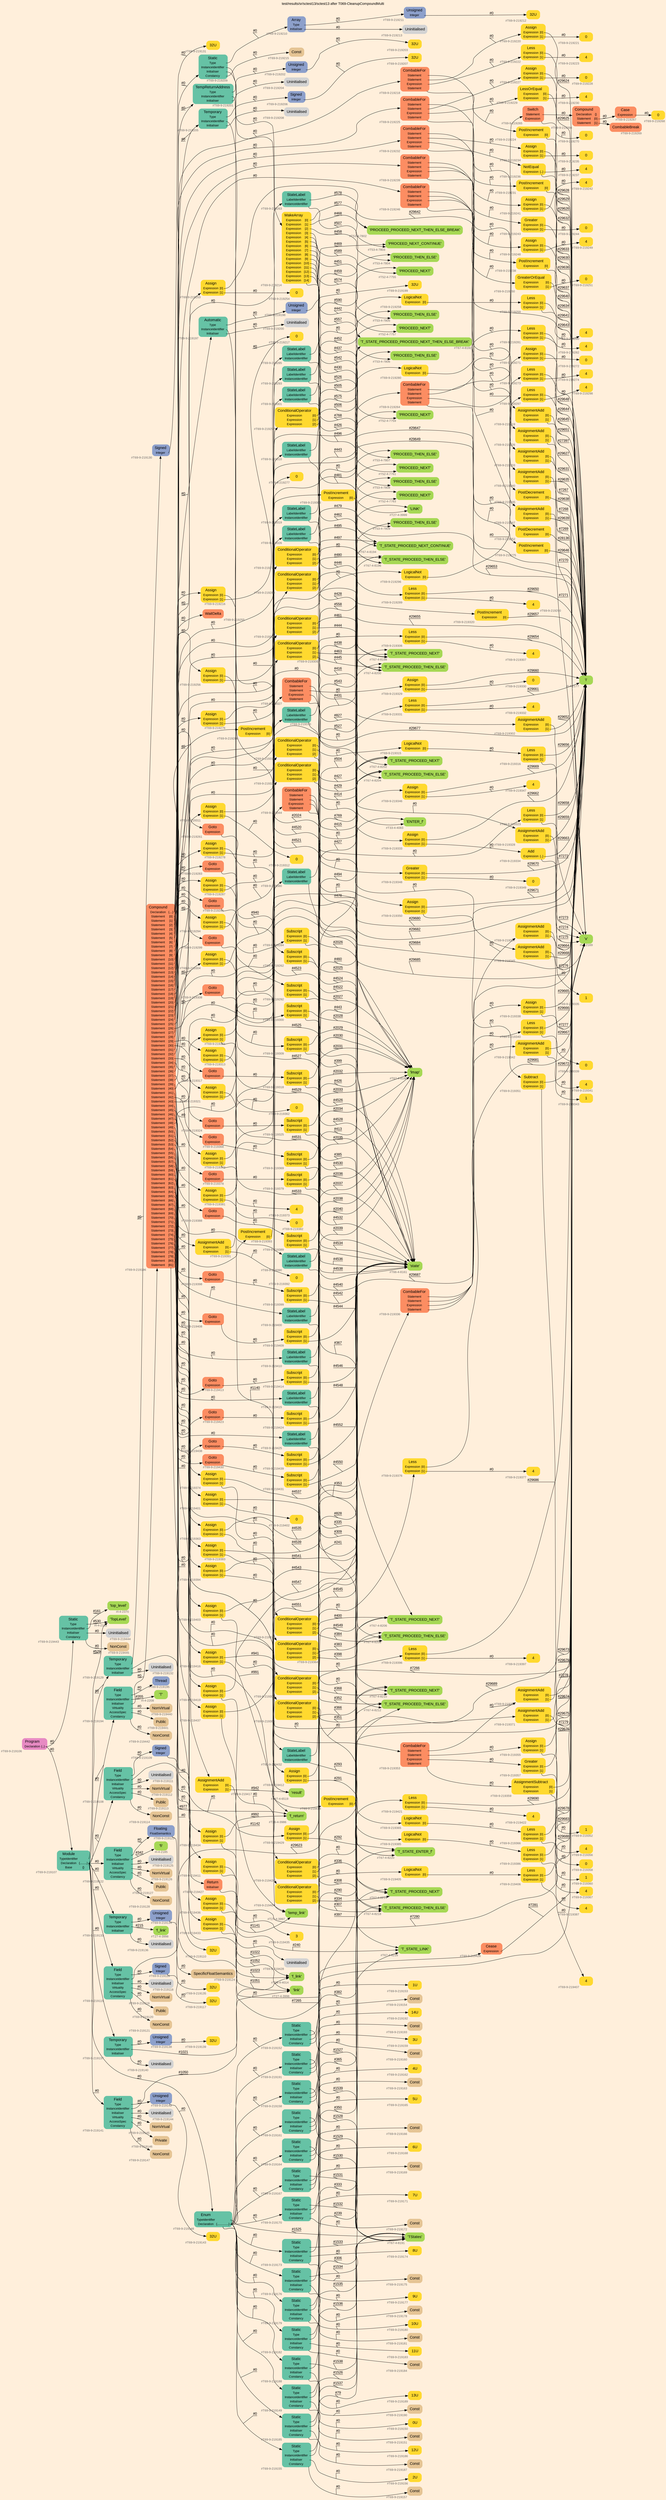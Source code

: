 digraph "test/results/sr/sctest13/sctest13 after T069-CleanupCompoundMulti" {
label = "test/results/sr/sctest13/sctest13 after T069-CleanupCompoundMulti"
labelloc = t
graph [
    rankdir = "LR"
    ranksep = 0.3
    bgcolor = antiquewhite1
    color = black
    fontcolor = black
    fontname = "Arial"
];
node [
    fontname = "Arial"
];
edge [
    fontname = "Arial"
];

// -------------------- node figure --------------------
// -------- block #T69-9-219106 ----------
"#T69-9-219106" [
    fillcolor = "/set28/4"
    xlabel = "#T69-9-219106"
    fontsize = "12"
    fontcolor = grey40
    shape = "plaintext"
    label = <<TABLE BORDER="0" CELLBORDER="0" CELLSPACING="0">
     <TR><TD><FONT COLOR="black" POINT-SIZE="15">Program</FONT></TD></TR>
     <TR><TD><FONT COLOR="black" POINT-SIZE="12">Declaration</FONT></TD><TD PORT="port0"><FONT COLOR="black" POINT-SIZE="12">{..}</FONT></TD></TR>
    </TABLE>>
    style = "rounded,filled"
];

// -------- block #T69-9-219107 ----------
"#T69-9-219107" [
    fillcolor = "/set28/1"
    xlabel = "#T69-9-219107"
    fontsize = "12"
    fontcolor = grey40
    shape = "plaintext"
    label = <<TABLE BORDER="0" CELLBORDER="0" CELLSPACING="0">
     <TR><TD><FONT COLOR="black" POINT-SIZE="15">Module</FONT></TD></TR>
     <TR><TD><FONT COLOR="black" POINT-SIZE="12">TypeIdentifier</FONT></TD><TD PORT="port0"></TD></TR>
     <TR><TD><FONT COLOR="black" POINT-SIZE="12">Declaration</FONT></TD><TD PORT="port1"><FONT COLOR="black" POINT-SIZE="12">{.........}</FONT></TD></TR>
     <TR><TD><FONT COLOR="black" POINT-SIZE="12">Base</FONT></TD><TD PORT="port2"><FONT COLOR="black" POINT-SIZE="12">{}</FONT></TD></TR>
    </TABLE>>
    style = "rounded,filled"
];

// -------- block #I-4-2162 ----------
"#I-4-2162" [
    fillcolor = "/set28/5"
    xlabel = "#I-4-2162"
    fontsize = "12"
    fontcolor = grey40
    shape = "plaintext"
    label = <<TABLE BORDER="0" CELLBORDER="0" CELLSPACING="0">
     <TR><TD><FONT COLOR="black" POINT-SIZE="15">'TopLevel'</FONT></TD></TR>
    </TABLE>>
    style = "rounded,filled"
];

// -------- block #T69-9-219108 ----------
"#T69-9-219108" [
    fillcolor = "/set28/1"
    xlabel = "#T69-9-219108"
    fontsize = "12"
    fontcolor = grey40
    shape = "plaintext"
    label = <<TABLE BORDER="0" CELLBORDER="0" CELLSPACING="0">
     <TR><TD><FONT COLOR="black" POINT-SIZE="15">Field</FONT></TD></TR>
     <TR><TD><FONT COLOR="black" POINT-SIZE="12">Type</FONT></TD><TD PORT="port0"></TD></TR>
     <TR><TD><FONT COLOR="black" POINT-SIZE="12">InstanceIdentifier</FONT></TD><TD PORT="port1"></TD></TR>
     <TR><TD><FONT COLOR="black" POINT-SIZE="12">Initialiser</FONT></TD><TD PORT="port2"></TD></TR>
     <TR><TD><FONT COLOR="black" POINT-SIZE="12">Virtuality</FONT></TD><TD PORT="port3"></TD></TR>
     <TR><TD><FONT COLOR="black" POINT-SIZE="12">AccessSpec</FONT></TD><TD PORT="port4"></TD></TR>
     <TR><TD><FONT COLOR="black" POINT-SIZE="12">Constancy</FONT></TD><TD PORT="port5"></TD></TR>
    </TABLE>>
    style = "rounded,filled"
];

// -------- block #T69-9-219109 ----------
"#T69-9-219109" [
    fillcolor = "/set28/3"
    xlabel = "#T69-9-219109"
    fontsize = "12"
    fontcolor = grey40
    shape = "plaintext"
    label = <<TABLE BORDER="0" CELLBORDER="0" CELLSPACING="0">
     <TR><TD><FONT COLOR="black" POINT-SIZE="15">Signed</FONT></TD></TR>
     <TR><TD><FONT COLOR="black" POINT-SIZE="12">Integer</FONT></TD><TD PORT="port0"></TD></TR>
    </TABLE>>
    style = "rounded,filled"
];

// -------- block #T69-9-219110 ----------
"#T69-9-219110" [
    fillcolor = "/set28/6"
    xlabel = "#T69-9-219110"
    fontsize = "12"
    fontcolor = grey40
    shape = "plaintext"
    label = <<TABLE BORDER="0" CELLBORDER="0" CELLSPACING="0">
     <TR><TD><FONT COLOR="black" POINT-SIZE="15">32U</FONT></TD></TR>
    </TABLE>>
    style = "rounded,filled"
];

// -------- block #I-4-2169 ----------
"#I-4-2169" [
    fillcolor = "/set28/5"
    xlabel = "#I-4-2169"
    fontsize = "12"
    fontcolor = grey40
    shape = "plaintext"
    label = <<TABLE BORDER="0" CELLBORDER="0" CELLSPACING="0">
     <TR><TD><FONT COLOR="black" POINT-SIZE="15">'x'</FONT></TD></TR>
    </TABLE>>
    style = "rounded,filled"
];

// -------- block #T69-9-219111 ----------
"#T69-9-219111" [
    xlabel = "#T69-9-219111"
    fontsize = "12"
    fontcolor = grey40
    shape = "plaintext"
    label = <<TABLE BORDER="0" CELLBORDER="0" CELLSPACING="0">
     <TR><TD><FONT COLOR="black" POINT-SIZE="15">Uninitialised</FONT></TD></TR>
    </TABLE>>
    style = "rounded,filled"
];

// -------- block #T69-9-219112 ----------
"#T69-9-219112" [
    fillcolor = "/set28/7"
    xlabel = "#T69-9-219112"
    fontsize = "12"
    fontcolor = grey40
    shape = "plaintext"
    label = <<TABLE BORDER="0" CELLBORDER="0" CELLSPACING="0">
     <TR><TD><FONT COLOR="black" POINT-SIZE="15">NonVirtual</FONT></TD></TR>
    </TABLE>>
    style = "rounded,filled"
];

// -------- block #T69-9-219113 ----------
"#T69-9-219113" [
    fillcolor = "/set28/7"
    xlabel = "#T69-9-219113"
    fontsize = "12"
    fontcolor = grey40
    shape = "plaintext"
    label = <<TABLE BORDER="0" CELLBORDER="0" CELLSPACING="0">
     <TR><TD><FONT COLOR="black" POINT-SIZE="15">Public</FONT></TD></TR>
    </TABLE>>
    style = "rounded,filled"
];

// -------- block #T69-9-219114 ----------
"#T69-9-219114" [
    fillcolor = "/set28/7"
    xlabel = "#T69-9-219114"
    fontsize = "12"
    fontcolor = grey40
    shape = "plaintext"
    label = <<TABLE BORDER="0" CELLBORDER="0" CELLSPACING="0">
     <TR><TD><FONT COLOR="black" POINT-SIZE="15">NonConst</FONT></TD></TR>
    </TABLE>>
    style = "rounded,filled"
];

// -------- block #T69-9-219115 ----------
"#T69-9-219115" [
    fillcolor = "/set28/1"
    xlabel = "#T69-9-219115"
    fontsize = "12"
    fontcolor = grey40
    shape = "plaintext"
    label = <<TABLE BORDER="0" CELLBORDER="0" CELLSPACING="0">
     <TR><TD><FONT COLOR="black" POINT-SIZE="15">Field</FONT></TD></TR>
     <TR><TD><FONT COLOR="black" POINT-SIZE="12">Type</FONT></TD><TD PORT="port0"></TD></TR>
     <TR><TD><FONT COLOR="black" POINT-SIZE="12">InstanceIdentifier</FONT></TD><TD PORT="port1"></TD></TR>
     <TR><TD><FONT COLOR="black" POINT-SIZE="12">Initialiser</FONT></TD><TD PORT="port2"></TD></TR>
     <TR><TD><FONT COLOR="black" POINT-SIZE="12">Virtuality</FONT></TD><TD PORT="port3"></TD></TR>
     <TR><TD><FONT COLOR="black" POINT-SIZE="12">AccessSpec</FONT></TD><TD PORT="port4"></TD></TR>
     <TR><TD><FONT COLOR="black" POINT-SIZE="12">Constancy</FONT></TD><TD PORT="port5"></TD></TR>
    </TABLE>>
    style = "rounded,filled"
];

// -------- block #T69-9-219116 ----------
"#T69-9-219116" [
    fillcolor = "/set28/3"
    xlabel = "#T69-9-219116"
    fontsize = "12"
    fontcolor = grey40
    shape = "plaintext"
    label = <<TABLE BORDER="0" CELLBORDER="0" CELLSPACING="0">
     <TR><TD><FONT COLOR="black" POINT-SIZE="15">Signed</FONT></TD></TR>
     <TR><TD><FONT COLOR="black" POINT-SIZE="12">Integer</FONT></TD><TD PORT="port0"></TD></TR>
    </TABLE>>
    style = "rounded,filled"
];

// -------- block #T69-9-219117 ----------
"#T69-9-219117" [
    fillcolor = "/set28/6"
    xlabel = "#T69-9-219117"
    fontsize = "12"
    fontcolor = grey40
    shape = "plaintext"
    label = <<TABLE BORDER="0" CELLBORDER="0" CELLSPACING="0">
     <TR><TD><FONT COLOR="black" POINT-SIZE="15">32U</FONT></TD></TR>
    </TABLE>>
    style = "rounded,filled"
];

// -------- block #I-4-2177 ----------
"#I-4-2177" [
    fillcolor = "/set28/5"
    xlabel = "#I-4-2177"
    fontsize = "12"
    fontcolor = grey40
    shape = "plaintext"
    label = <<TABLE BORDER="0" CELLBORDER="0" CELLSPACING="0">
     <TR><TD><FONT COLOR="black" POINT-SIZE="15">'i'</FONT></TD></TR>
    </TABLE>>
    style = "rounded,filled"
];

// -------- block #T69-9-219118 ----------
"#T69-9-219118" [
    xlabel = "#T69-9-219118"
    fontsize = "12"
    fontcolor = grey40
    shape = "plaintext"
    label = <<TABLE BORDER="0" CELLBORDER="0" CELLSPACING="0">
     <TR><TD><FONT COLOR="black" POINT-SIZE="15">Uninitialised</FONT></TD></TR>
    </TABLE>>
    style = "rounded,filled"
];

// -------- block #T69-9-219119 ----------
"#T69-9-219119" [
    fillcolor = "/set28/7"
    xlabel = "#T69-9-219119"
    fontsize = "12"
    fontcolor = grey40
    shape = "plaintext"
    label = <<TABLE BORDER="0" CELLBORDER="0" CELLSPACING="0">
     <TR><TD><FONT COLOR="black" POINT-SIZE="15">NonVirtual</FONT></TD></TR>
    </TABLE>>
    style = "rounded,filled"
];

// -------- block #T69-9-219120 ----------
"#T69-9-219120" [
    fillcolor = "/set28/7"
    xlabel = "#T69-9-219120"
    fontsize = "12"
    fontcolor = grey40
    shape = "plaintext"
    label = <<TABLE BORDER="0" CELLBORDER="0" CELLSPACING="0">
     <TR><TD><FONT COLOR="black" POINT-SIZE="15">Public</FONT></TD></TR>
    </TABLE>>
    style = "rounded,filled"
];

// -------- block #T69-9-219121 ----------
"#T69-9-219121" [
    fillcolor = "/set28/7"
    xlabel = "#T69-9-219121"
    fontsize = "12"
    fontcolor = grey40
    shape = "plaintext"
    label = <<TABLE BORDER="0" CELLBORDER="0" CELLSPACING="0">
     <TR><TD><FONT COLOR="black" POINT-SIZE="15">NonConst</FONT></TD></TR>
    </TABLE>>
    style = "rounded,filled"
];

// -------- block #T69-9-219122 ----------
"#T69-9-219122" [
    fillcolor = "/set28/1"
    xlabel = "#T69-9-219122"
    fontsize = "12"
    fontcolor = grey40
    shape = "plaintext"
    label = <<TABLE BORDER="0" CELLBORDER="0" CELLSPACING="0">
     <TR><TD><FONT COLOR="black" POINT-SIZE="15">Field</FONT></TD></TR>
     <TR><TD><FONT COLOR="black" POINT-SIZE="12">Type</FONT></TD><TD PORT="port0"></TD></TR>
     <TR><TD><FONT COLOR="black" POINT-SIZE="12">InstanceIdentifier</FONT></TD><TD PORT="port1"></TD></TR>
     <TR><TD><FONT COLOR="black" POINT-SIZE="12">Initialiser</FONT></TD><TD PORT="port2"></TD></TR>
     <TR><TD><FONT COLOR="black" POINT-SIZE="12">Virtuality</FONT></TD><TD PORT="port3"></TD></TR>
     <TR><TD><FONT COLOR="black" POINT-SIZE="12">AccessSpec</FONT></TD><TD PORT="port4"></TD></TR>
     <TR><TD><FONT COLOR="black" POINT-SIZE="12">Constancy</FONT></TD><TD PORT="port5"></TD></TR>
    </TABLE>>
    style = "rounded,filled"
];

// -------- block #T69-9-219123 ----------
"#T69-9-219123" [
    fillcolor = "/set28/3"
    xlabel = "#T69-9-219123"
    fontsize = "12"
    fontcolor = grey40
    shape = "plaintext"
    label = <<TABLE BORDER="0" CELLBORDER="0" CELLSPACING="0">
     <TR><TD><FONT COLOR="black" POINT-SIZE="15">Floating</FONT></TD></TR>
     <TR><TD><FONT COLOR="black" POINT-SIZE="12">FloatSemantics</FONT></TD><TD PORT="port0"></TD></TR>
    </TABLE>>
    style = "rounded,filled"
];

// -------- block #T69-9-219124 ----------
"#T69-9-219124" [
    fillcolor = "/set28/7"
    xlabel = "#T69-9-219124"
    fontsize = "12"
    fontcolor = grey40
    shape = "plaintext"
    label = <<TABLE BORDER="0" CELLBORDER="0" CELLSPACING="0">
     <TR><TD><FONT COLOR="black" POINT-SIZE="15">SpecificFloatSemantics</FONT></TD></TR>
    </TABLE>>
    style = "rounded,filled"
];

// -------- block #I-4-2185 ----------
"#I-4-2185" [
    fillcolor = "/set28/5"
    xlabel = "#I-4-2185"
    fontsize = "12"
    fontcolor = grey40
    shape = "plaintext"
    label = <<TABLE BORDER="0" CELLBORDER="0" CELLSPACING="0">
     <TR><TD><FONT COLOR="black" POINT-SIZE="15">'fi'</FONT></TD></TR>
    </TABLE>>
    style = "rounded,filled"
];

// -------- block #T69-9-219125 ----------
"#T69-9-219125" [
    xlabel = "#T69-9-219125"
    fontsize = "12"
    fontcolor = grey40
    shape = "plaintext"
    label = <<TABLE BORDER="0" CELLBORDER="0" CELLSPACING="0">
     <TR><TD><FONT COLOR="black" POINT-SIZE="15">Uninitialised</FONT></TD></TR>
    </TABLE>>
    style = "rounded,filled"
];

// -------- block #T69-9-219126 ----------
"#T69-9-219126" [
    fillcolor = "/set28/7"
    xlabel = "#T69-9-219126"
    fontsize = "12"
    fontcolor = grey40
    shape = "plaintext"
    label = <<TABLE BORDER="0" CELLBORDER="0" CELLSPACING="0">
     <TR><TD><FONT COLOR="black" POINT-SIZE="15">NonVirtual</FONT></TD></TR>
    </TABLE>>
    style = "rounded,filled"
];

// -------- block #T69-9-219127 ----------
"#T69-9-219127" [
    fillcolor = "/set28/7"
    xlabel = "#T69-9-219127"
    fontsize = "12"
    fontcolor = grey40
    shape = "plaintext"
    label = <<TABLE BORDER="0" CELLBORDER="0" CELLSPACING="0">
     <TR><TD><FONT COLOR="black" POINT-SIZE="15">Public</FONT></TD></TR>
    </TABLE>>
    style = "rounded,filled"
];

// -------- block #T69-9-219128 ----------
"#T69-9-219128" [
    fillcolor = "/set28/7"
    xlabel = "#T69-9-219128"
    fontsize = "12"
    fontcolor = grey40
    shape = "plaintext"
    label = <<TABLE BORDER="0" CELLBORDER="0" CELLSPACING="0">
     <TR><TD><FONT COLOR="black" POINT-SIZE="15">NonConst</FONT></TD></TR>
    </TABLE>>
    style = "rounded,filled"
];

// -------- block #T69-9-219129 ----------
"#T69-9-219129" [
    fillcolor = "/set28/1"
    xlabel = "#T69-9-219129"
    fontsize = "12"
    fontcolor = grey40
    shape = "plaintext"
    label = <<TABLE BORDER="0" CELLBORDER="0" CELLSPACING="0">
     <TR><TD><FONT COLOR="black" POINT-SIZE="15">Temporary</FONT></TD></TR>
     <TR><TD><FONT COLOR="black" POINT-SIZE="12">Type</FONT></TD><TD PORT="port0"></TD></TR>
     <TR><TD><FONT COLOR="black" POINT-SIZE="12">InstanceIdentifier</FONT></TD><TD PORT="port1"></TD></TR>
     <TR><TD><FONT COLOR="black" POINT-SIZE="12">Initialiser</FONT></TD><TD PORT="port2"></TD></TR>
    </TABLE>>
    style = "rounded,filled"
];

// -------- block #T69-9-219130 ----------
"#T69-9-219130" [
    fillcolor = "/set28/3"
    xlabel = "#T69-9-219130"
    fontsize = "12"
    fontcolor = grey40
    shape = "plaintext"
    label = <<TABLE BORDER="0" CELLBORDER="0" CELLSPACING="0">
     <TR><TD><FONT COLOR="black" POINT-SIZE="15">Signed</FONT></TD></TR>
     <TR><TD><FONT COLOR="black" POINT-SIZE="12">Integer</FONT></TD><TD PORT="port0"></TD></TR>
    </TABLE>>
    style = "rounded,filled"
];

// -------- block #T69-9-219131 ----------
"#T69-9-219131" [
    fillcolor = "/set28/6"
    xlabel = "#T69-9-219131"
    fontsize = "12"
    fontcolor = grey40
    shape = "plaintext"
    label = <<TABLE BORDER="0" CELLBORDER="0" CELLSPACING="0">
     <TR><TD><FONT COLOR="black" POINT-SIZE="15">32U</FONT></TD></TR>
    </TABLE>>
    style = "rounded,filled"
];

// -------- block #T26-4-3986 ----------
"#T26-4-3986" [
    fillcolor = "/set28/5"
    xlabel = "#T26-4-3986"
    fontsize = "12"
    fontcolor = grey40
    shape = "plaintext"
    label = <<TABLE BORDER="0" CELLBORDER="0" CELLSPACING="0">
     <TR><TD><FONT COLOR="black" POINT-SIZE="15">'f_return'</FONT></TD></TR>
    </TABLE>>
    style = "rounded,filled"
];

// -------- block #T69-9-219132 ----------
"#T69-9-219132" [
    xlabel = "#T69-9-219132"
    fontsize = "12"
    fontcolor = grey40
    shape = "plaintext"
    label = <<TABLE BORDER="0" CELLBORDER="0" CELLSPACING="0">
     <TR><TD><FONT COLOR="black" POINT-SIZE="15">Uninitialised</FONT></TD></TR>
    </TABLE>>
    style = "rounded,filled"
];

// -------- block #T69-9-219133 ----------
"#T69-9-219133" [
    fillcolor = "/set28/1"
    xlabel = "#T69-9-219133"
    fontsize = "12"
    fontcolor = grey40
    shape = "plaintext"
    label = <<TABLE BORDER="0" CELLBORDER="0" CELLSPACING="0">
     <TR><TD><FONT COLOR="black" POINT-SIZE="15">Temporary</FONT></TD></TR>
     <TR><TD><FONT COLOR="black" POINT-SIZE="12">Type</FONT></TD><TD PORT="port0"></TD></TR>
     <TR><TD><FONT COLOR="black" POINT-SIZE="12">InstanceIdentifier</FONT></TD><TD PORT="port1"></TD></TR>
     <TR><TD><FONT COLOR="black" POINT-SIZE="12">Initialiser</FONT></TD><TD PORT="port2"></TD></TR>
    </TABLE>>
    style = "rounded,filled"
];

// -------- block #T69-9-219134 ----------
"#T69-9-219134" [
    fillcolor = "/set28/3"
    xlabel = "#T69-9-219134"
    fontsize = "12"
    fontcolor = grey40
    shape = "plaintext"
    label = <<TABLE BORDER="0" CELLBORDER="0" CELLSPACING="0">
     <TR><TD><FONT COLOR="black" POINT-SIZE="15">Unsigned</FONT></TD></TR>
     <TR><TD><FONT COLOR="black" POINT-SIZE="12">Integer</FONT></TD><TD PORT="port0"></TD></TR>
    </TABLE>>
    style = "rounded,filled"
];

// -------- block #T69-9-219135 ----------
"#T69-9-219135" [
    fillcolor = "/set28/6"
    xlabel = "#T69-9-219135"
    fontsize = "12"
    fontcolor = grey40
    shape = "plaintext"
    label = <<TABLE BORDER="0" CELLBORDER="0" CELLSPACING="0">
     <TR><TD><FONT COLOR="black" POINT-SIZE="15">32U</FONT></TD></TR>
    </TABLE>>
    style = "rounded,filled"
];

// -------- block #T27-4-3998 ----------
"#T27-4-3998" [
    fillcolor = "/set28/5"
    xlabel = "#T27-4-3998"
    fontsize = "12"
    fontcolor = grey40
    shape = "plaintext"
    label = <<TABLE BORDER="0" CELLBORDER="0" CELLSPACING="0">
     <TR><TD><FONT COLOR="black" POINT-SIZE="15">'f_link'</FONT></TD></TR>
    </TABLE>>
    style = "rounded,filled"
];

// -------- block #T69-9-219136 ----------
"#T69-9-219136" [
    xlabel = "#T69-9-219136"
    fontsize = "12"
    fontcolor = grey40
    shape = "plaintext"
    label = <<TABLE BORDER="0" CELLBORDER="0" CELLSPACING="0">
     <TR><TD><FONT COLOR="black" POINT-SIZE="15">Uninitialised</FONT></TD></TR>
    </TABLE>>
    style = "rounded,filled"
];

// -------- block #T69-9-219137 ----------
"#T69-9-219137" [
    fillcolor = "/set28/1"
    xlabel = "#T69-9-219137"
    fontsize = "12"
    fontcolor = grey40
    shape = "plaintext"
    label = <<TABLE BORDER="0" CELLBORDER="0" CELLSPACING="0">
     <TR><TD><FONT COLOR="black" POINT-SIZE="15">Temporary</FONT></TD></TR>
     <TR><TD><FONT COLOR="black" POINT-SIZE="12">Type</FONT></TD><TD PORT="port0"></TD></TR>
     <TR><TD><FONT COLOR="black" POINT-SIZE="12">InstanceIdentifier</FONT></TD><TD PORT="port1"></TD></TR>
     <TR><TD><FONT COLOR="black" POINT-SIZE="12">Initialiser</FONT></TD><TD PORT="port2"></TD></TR>
    </TABLE>>
    style = "rounded,filled"
];

// -------- block #T69-9-219138 ----------
"#T69-9-219138" [
    fillcolor = "/set28/3"
    xlabel = "#T69-9-219138"
    fontsize = "12"
    fontcolor = grey40
    shape = "plaintext"
    label = <<TABLE BORDER="0" CELLBORDER="0" CELLSPACING="0">
     <TR><TD><FONT COLOR="black" POINT-SIZE="15">Unsigned</FONT></TD></TR>
     <TR><TD><FONT COLOR="black" POINT-SIZE="12">Integer</FONT></TD><TD PORT="port0"></TD></TR>
    </TABLE>>
    style = "rounded,filled"
];

// -------- block #T69-9-219139 ----------
"#T69-9-219139" [
    fillcolor = "/set28/6"
    xlabel = "#T69-9-219139"
    fontsize = "12"
    fontcolor = grey40
    shape = "plaintext"
    label = <<TABLE BORDER="0" CELLBORDER="0" CELLSPACING="0">
     <TR><TD><FONT COLOR="black" POINT-SIZE="15">32U</FONT></TD></TR>
    </TABLE>>
    style = "rounded,filled"
];

// -------- block #T28-4-4014 ----------
"#T28-4-4014" [
    fillcolor = "/set28/5"
    xlabel = "#T28-4-4014"
    fontsize = "12"
    fontcolor = grey40
    shape = "plaintext"
    label = <<TABLE BORDER="0" CELLBORDER="0" CELLSPACING="0">
     <TR><TD><FONT COLOR="black" POINT-SIZE="15">'f_link'</FONT></TD></TR>
    </TABLE>>
    style = "rounded,filled"
];

// -------- block #T69-9-219140 ----------
"#T69-9-219140" [
    xlabel = "#T69-9-219140"
    fontsize = "12"
    fontcolor = grey40
    shape = "plaintext"
    label = <<TABLE BORDER="0" CELLBORDER="0" CELLSPACING="0">
     <TR><TD><FONT COLOR="black" POINT-SIZE="15">Uninitialised</FONT></TD></TR>
    </TABLE>>
    style = "rounded,filled"
];

// -------- block #T69-9-219141 ----------
"#T69-9-219141" [
    fillcolor = "/set28/1"
    xlabel = "#T69-9-219141"
    fontsize = "12"
    fontcolor = grey40
    shape = "plaintext"
    label = <<TABLE BORDER="0" CELLBORDER="0" CELLSPACING="0">
     <TR><TD><FONT COLOR="black" POINT-SIZE="15">Field</FONT></TD></TR>
     <TR><TD><FONT COLOR="black" POINT-SIZE="12">Type</FONT></TD><TD PORT="port0"></TD></TR>
     <TR><TD><FONT COLOR="black" POINT-SIZE="12">InstanceIdentifier</FONT></TD><TD PORT="port1"></TD></TR>
     <TR><TD><FONT COLOR="black" POINT-SIZE="12">Initialiser</FONT></TD><TD PORT="port2"></TD></TR>
     <TR><TD><FONT COLOR="black" POINT-SIZE="12">Virtuality</FONT></TD><TD PORT="port3"></TD></TR>
     <TR><TD><FONT COLOR="black" POINT-SIZE="12">AccessSpec</FONT></TD><TD PORT="port4"></TD></TR>
     <TR><TD><FONT COLOR="black" POINT-SIZE="12">Constancy</FONT></TD><TD PORT="port5"></TD></TR>
    </TABLE>>
    style = "rounded,filled"
];

// -------- block #T69-9-219142 ----------
"#T69-9-219142" [
    fillcolor = "/set28/3"
    xlabel = "#T69-9-219142"
    fontsize = "12"
    fontcolor = grey40
    shape = "plaintext"
    label = <<TABLE BORDER="0" CELLBORDER="0" CELLSPACING="0">
     <TR><TD><FONT COLOR="black" POINT-SIZE="15">Unsigned</FONT></TD></TR>
     <TR><TD><FONT COLOR="black" POINT-SIZE="12">Integer</FONT></TD><TD PORT="port0"></TD></TR>
    </TABLE>>
    style = "rounded,filled"
];

// -------- block #T69-9-219143 ----------
"#T69-9-219143" [
    fillcolor = "/set28/6"
    xlabel = "#T69-9-219143"
    fontsize = "12"
    fontcolor = grey40
    shape = "plaintext"
    label = <<TABLE BORDER="0" CELLBORDER="0" CELLSPACING="0">
     <TR><TD><FONT COLOR="black" POINT-SIZE="15">32U</FONT></TD></TR>
    </TABLE>>
    style = "rounded,filled"
];

// -------- block #T27-4-3996 ----------
"#T27-4-3996" [
    fillcolor = "/set28/5"
    xlabel = "#T27-4-3996"
    fontsize = "12"
    fontcolor = grey40
    shape = "plaintext"
    label = <<TABLE BORDER="0" CELLBORDER="0" CELLSPACING="0">
     <TR><TD><FONT COLOR="black" POINT-SIZE="15">'link'</FONT></TD></TR>
    </TABLE>>
    style = "rounded,filled"
];

// -------- block #T69-9-219144 ----------
"#T69-9-219144" [
    xlabel = "#T69-9-219144"
    fontsize = "12"
    fontcolor = grey40
    shape = "plaintext"
    label = <<TABLE BORDER="0" CELLBORDER="0" CELLSPACING="0">
     <TR><TD><FONT COLOR="black" POINT-SIZE="15">Uninitialised</FONT></TD></TR>
    </TABLE>>
    style = "rounded,filled"
];

// -------- block #T69-9-219145 ----------
"#T69-9-219145" [
    fillcolor = "/set28/7"
    xlabel = "#T69-9-219145"
    fontsize = "12"
    fontcolor = grey40
    shape = "plaintext"
    label = <<TABLE BORDER="0" CELLBORDER="0" CELLSPACING="0">
     <TR><TD><FONT COLOR="black" POINT-SIZE="15">NonVirtual</FONT></TD></TR>
    </TABLE>>
    style = "rounded,filled"
];

// -------- block #T69-9-219146 ----------
"#T69-9-219146" [
    fillcolor = "/set28/7"
    xlabel = "#T69-9-219146"
    fontsize = "12"
    fontcolor = grey40
    shape = "plaintext"
    label = <<TABLE BORDER="0" CELLBORDER="0" CELLSPACING="0">
     <TR><TD><FONT COLOR="black" POINT-SIZE="15">Private</FONT></TD></TR>
    </TABLE>>
    style = "rounded,filled"
];

// -------- block #T69-9-219147 ----------
"#T69-9-219147" [
    fillcolor = "/set28/7"
    xlabel = "#T69-9-219147"
    fontsize = "12"
    fontcolor = grey40
    shape = "plaintext"
    label = <<TABLE BORDER="0" CELLBORDER="0" CELLSPACING="0">
     <TR><TD><FONT COLOR="black" POINT-SIZE="15">NonConst</FONT></TD></TR>
    </TABLE>>
    style = "rounded,filled"
];

// -------- block #T69-9-219148 ----------
"#T69-9-219148" [
    fillcolor = "/set28/1"
    xlabel = "#T69-9-219148"
    fontsize = "12"
    fontcolor = grey40
    shape = "plaintext"
    label = <<TABLE BORDER="0" CELLBORDER="0" CELLSPACING="0">
     <TR><TD><FONT COLOR="black" POINT-SIZE="15">Enum</FONT></TD></TR>
     <TR><TD><FONT COLOR="black" POINT-SIZE="12">TypeIdentifier</FONT></TD><TD PORT="port0"></TD></TR>
     <TR><TD><FONT COLOR="black" POINT-SIZE="12">Declaration</FONT></TD><TD PORT="port1"><FONT COLOR="black" POINT-SIZE="12">{...............}</FONT></TD></TR>
    </TABLE>>
    style = "rounded,filled"
];

// -------- block #T67-4-8191 ----------
"#T67-4-8191" [
    fillcolor = "/set28/5"
    xlabel = "#T67-4-8191"
    fontsize = "12"
    fontcolor = grey40
    shape = "plaintext"
    label = <<TABLE BORDER="0" CELLBORDER="0" CELLSPACING="0">
     <TR><TD><FONT COLOR="black" POINT-SIZE="15">'TStates'</FONT></TD></TR>
    </TABLE>>
    style = "rounded,filled"
];

// -------- block #T69-9-219149 ----------
"#T69-9-219149" [
    fillcolor = "/set28/1"
    xlabel = "#T69-9-219149"
    fontsize = "12"
    fontcolor = grey40
    shape = "plaintext"
    label = <<TABLE BORDER="0" CELLBORDER="0" CELLSPACING="0">
     <TR><TD><FONT COLOR="black" POINT-SIZE="15">Static</FONT></TD></TR>
     <TR><TD><FONT COLOR="black" POINT-SIZE="12">Type</FONT></TD><TD PORT="port0"></TD></TR>
     <TR><TD><FONT COLOR="black" POINT-SIZE="12">InstanceIdentifier</FONT></TD><TD PORT="port1"></TD></TR>
     <TR><TD><FONT COLOR="black" POINT-SIZE="12">Initialiser</FONT></TD><TD PORT="port2"></TD></TR>
     <TR><TD><FONT COLOR="black" POINT-SIZE="12">Constancy</FONT></TD><TD PORT="port3"></TD></TR>
    </TABLE>>
    style = "rounded,filled"
];

// -------- block #T67-4-8192 ----------
"#T67-4-8192" [
    fillcolor = "/set28/5"
    xlabel = "#T67-4-8192"
    fontsize = "12"
    fontcolor = grey40
    shape = "plaintext"
    label = <<TABLE BORDER="0" CELLBORDER="0" CELLSPACING="0">
     <TR><TD><FONT COLOR="black" POINT-SIZE="15">'T_STATE_PROCEED_PROCEED_NEXT_THEN_ELSE_BREAK'</FONT></TD></TR>
    </TABLE>>
    style = "rounded,filled"
];

// -------- block #T69-9-219150 ----------
"#T69-9-219150" [
    fillcolor = "/set28/6"
    xlabel = "#T69-9-219150"
    fontsize = "12"
    fontcolor = grey40
    shape = "plaintext"
    label = <<TABLE BORDER="0" CELLBORDER="0" CELLSPACING="0">
     <TR><TD><FONT COLOR="black" POINT-SIZE="15">0U</FONT></TD></TR>
    </TABLE>>
    style = "rounded,filled"
];

// -------- block #T69-9-219151 ----------
"#T69-9-219151" [
    fillcolor = "/set28/7"
    xlabel = "#T69-9-219151"
    fontsize = "12"
    fontcolor = grey40
    shape = "plaintext"
    label = <<TABLE BORDER="0" CELLBORDER="0" CELLSPACING="0">
     <TR><TD><FONT COLOR="black" POINT-SIZE="15">Const</FONT></TD></TR>
    </TABLE>>
    style = "rounded,filled"
];

// -------- block #T69-9-219152 ----------
"#T69-9-219152" [
    fillcolor = "/set28/1"
    xlabel = "#T69-9-219152"
    fontsize = "12"
    fontcolor = grey40
    shape = "plaintext"
    label = <<TABLE BORDER="0" CELLBORDER="0" CELLSPACING="0">
     <TR><TD><FONT COLOR="black" POINT-SIZE="15">Static</FONT></TD></TR>
     <TR><TD><FONT COLOR="black" POINT-SIZE="12">Type</FONT></TD><TD PORT="port0"></TD></TR>
     <TR><TD><FONT COLOR="black" POINT-SIZE="12">InstanceIdentifier</FONT></TD><TD PORT="port1"></TD></TR>
     <TR><TD><FONT COLOR="black" POINT-SIZE="12">Initialiser</FONT></TD><TD PORT="port2"></TD></TR>
     <TR><TD><FONT COLOR="black" POINT-SIZE="12">Constancy</FONT></TD><TD PORT="port3"></TD></TR>
    </TABLE>>
    style = "rounded,filled"
];

// -------- block #T67-4-8194 ----------
"#T67-4-8194" [
    fillcolor = "/set28/5"
    xlabel = "#T67-4-8194"
    fontsize = "12"
    fontcolor = grey40
    shape = "plaintext"
    label = <<TABLE BORDER="0" CELLBORDER="0" CELLSPACING="0">
     <TR><TD><FONT COLOR="black" POINT-SIZE="15">'T_STATE_PROCEED_NEXT_CONTINUE'</FONT></TD></TR>
    </TABLE>>
    style = "rounded,filled"
];

// -------- block #T69-9-219153 ----------
"#T69-9-219153" [
    fillcolor = "/set28/6"
    xlabel = "#T69-9-219153"
    fontsize = "12"
    fontcolor = grey40
    shape = "plaintext"
    label = <<TABLE BORDER="0" CELLBORDER="0" CELLSPACING="0">
     <TR><TD><FONT COLOR="black" POINT-SIZE="15">1U</FONT></TD></TR>
    </TABLE>>
    style = "rounded,filled"
];

// -------- block #T69-9-219154 ----------
"#T69-9-219154" [
    fillcolor = "/set28/7"
    xlabel = "#T69-9-219154"
    fontsize = "12"
    fontcolor = grey40
    shape = "plaintext"
    label = <<TABLE BORDER="0" CELLBORDER="0" CELLSPACING="0">
     <TR><TD><FONT COLOR="black" POINT-SIZE="15">Const</FONT></TD></TR>
    </TABLE>>
    style = "rounded,filled"
];

// -------- block #T69-9-219155 ----------
"#T69-9-219155" [
    fillcolor = "/set28/1"
    xlabel = "#T69-9-219155"
    fontsize = "12"
    fontcolor = grey40
    shape = "plaintext"
    label = <<TABLE BORDER="0" CELLBORDER="0" CELLSPACING="0">
     <TR><TD><FONT COLOR="black" POINT-SIZE="15">Static</FONT></TD></TR>
     <TR><TD><FONT COLOR="black" POINT-SIZE="12">Type</FONT></TD><TD PORT="port0"></TD></TR>
     <TR><TD><FONT COLOR="black" POINT-SIZE="12">InstanceIdentifier</FONT></TD><TD PORT="port1"></TD></TR>
     <TR><TD><FONT COLOR="black" POINT-SIZE="12">Initialiser</FONT></TD><TD PORT="port2"></TD></TR>
     <TR><TD><FONT COLOR="black" POINT-SIZE="12">Constancy</FONT></TD><TD PORT="port3"></TD></TR>
    </TABLE>>
    style = "rounded,filled"
];

// -------- block #T67-4-8196 ----------
"#T67-4-8196" [
    fillcolor = "/set28/5"
    xlabel = "#T67-4-8196"
    fontsize = "12"
    fontcolor = grey40
    shape = "plaintext"
    label = <<TABLE BORDER="0" CELLBORDER="0" CELLSPACING="0">
     <TR><TD><FONT COLOR="black" POINT-SIZE="15">'T_STATE_PROCEED_THEN_ELSE'</FONT></TD></TR>
    </TABLE>>
    style = "rounded,filled"
];

// -------- block #T69-9-219156 ----------
"#T69-9-219156" [
    fillcolor = "/set28/6"
    xlabel = "#T69-9-219156"
    fontsize = "12"
    fontcolor = grey40
    shape = "plaintext"
    label = <<TABLE BORDER="0" CELLBORDER="0" CELLSPACING="0">
     <TR><TD><FONT COLOR="black" POINT-SIZE="15">2U</FONT></TD></TR>
    </TABLE>>
    style = "rounded,filled"
];

// -------- block #T69-9-219157 ----------
"#T69-9-219157" [
    fillcolor = "/set28/7"
    xlabel = "#T69-9-219157"
    fontsize = "12"
    fontcolor = grey40
    shape = "plaintext"
    label = <<TABLE BORDER="0" CELLBORDER="0" CELLSPACING="0">
     <TR><TD><FONT COLOR="black" POINT-SIZE="15">Const</FONT></TD></TR>
    </TABLE>>
    style = "rounded,filled"
];

// -------- block #T69-9-219158 ----------
"#T69-9-219158" [
    fillcolor = "/set28/1"
    xlabel = "#T69-9-219158"
    fontsize = "12"
    fontcolor = grey40
    shape = "plaintext"
    label = <<TABLE BORDER="0" CELLBORDER="0" CELLSPACING="0">
     <TR><TD><FONT COLOR="black" POINT-SIZE="15">Static</FONT></TD></TR>
     <TR><TD><FONT COLOR="black" POINT-SIZE="12">Type</FONT></TD><TD PORT="port0"></TD></TR>
     <TR><TD><FONT COLOR="black" POINT-SIZE="12">InstanceIdentifier</FONT></TD><TD PORT="port1"></TD></TR>
     <TR><TD><FONT COLOR="black" POINT-SIZE="12">Initialiser</FONT></TD><TD PORT="port2"></TD></TR>
     <TR><TD><FONT COLOR="black" POINT-SIZE="12">Constancy</FONT></TD><TD PORT="port3"></TD></TR>
    </TABLE>>
    style = "rounded,filled"
];

// -------- block #T67-4-8198 ----------
"#T67-4-8198" [
    fillcolor = "/set28/5"
    xlabel = "#T67-4-8198"
    fontsize = "12"
    fontcolor = grey40
    shape = "plaintext"
    label = <<TABLE BORDER="0" CELLBORDER="0" CELLSPACING="0">
     <TR><TD><FONT COLOR="black" POINT-SIZE="15">'T_STATE_PROCEED_NEXT'</FONT></TD></TR>
    </TABLE>>
    style = "rounded,filled"
];

// -------- block #T69-9-219159 ----------
"#T69-9-219159" [
    fillcolor = "/set28/6"
    xlabel = "#T69-9-219159"
    fontsize = "12"
    fontcolor = grey40
    shape = "plaintext"
    label = <<TABLE BORDER="0" CELLBORDER="0" CELLSPACING="0">
     <TR><TD><FONT COLOR="black" POINT-SIZE="15">3U</FONT></TD></TR>
    </TABLE>>
    style = "rounded,filled"
];

// -------- block #T69-9-219160 ----------
"#T69-9-219160" [
    fillcolor = "/set28/7"
    xlabel = "#T69-9-219160"
    fontsize = "12"
    fontcolor = grey40
    shape = "plaintext"
    label = <<TABLE BORDER="0" CELLBORDER="0" CELLSPACING="0">
     <TR><TD><FONT COLOR="black" POINT-SIZE="15">Const</FONT></TD></TR>
    </TABLE>>
    style = "rounded,filled"
];

// -------- block #T69-9-219161 ----------
"#T69-9-219161" [
    fillcolor = "/set28/1"
    xlabel = "#T69-9-219161"
    fontsize = "12"
    fontcolor = grey40
    shape = "plaintext"
    label = <<TABLE BORDER="0" CELLBORDER="0" CELLSPACING="0">
     <TR><TD><FONT COLOR="black" POINT-SIZE="15">Static</FONT></TD></TR>
     <TR><TD><FONT COLOR="black" POINT-SIZE="12">Type</FONT></TD><TD PORT="port0"></TD></TR>
     <TR><TD><FONT COLOR="black" POINT-SIZE="12">InstanceIdentifier</FONT></TD><TD PORT="port1"></TD></TR>
     <TR><TD><FONT COLOR="black" POINT-SIZE="12">Initialiser</FONT></TD><TD PORT="port2"></TD></TR>
     <TR><TD><FONT COLOR="black" POINT-SIZE="12">Constancy</FONT></TD><TD PORT="port3"></TD></TR>
    </TABLE>>
    style = "rounded,filled"
];

// -------- block #T67-4-8200 ----------
"#T67-4-8200" [
    fillcolor = "/set28/5"
    xlabel = "#T67-4-8200"
    fontsize = "12"
    fontcolor = grey40
    shape = "plaintext"
    label = <<TABLE BORDER="0" CELLBORDER="0" CELLSPACING="0">
     <TR><TD><FONT COLOR="black" POINT-SIZE="15">'T_STATE_PROCEED_THEN_ELSE'</FONT></TD></TR>
    </TABLE>>
    style = "rounded,filled"
];

// -------- block #T69-9-219162 ----------
"#T69-9-219162" [
    fillcolor = "/set28/6"
    xlabel = "#T69-9-219162"
    fontsize = "12"
    fontcolor = grey40
    shape = "plaintext"
    label = <<TABLE BORDER="0" CELLBORDER="0" CELLSPACING="0">
     <TR><TD><FONT COLOR="black" POINT-SIZE="15">4U</FONT></TD></TR>
    </TABLE>>
    style = "rounded,filled"
];

// -------- block #T69-9-219163 ----------
"#T69-9-219163" [
    fillcolor = "/set28/7"
    xlabel = "#T69-9-219163"
    fontsize = "12"
    fontcolor = grey40
    shape = "plaintext"
    label = <<TABLE BORDER="0" CELLBORDER="0" CELLSPACING="0">
     <TR><TD><FONT COLOR="black" POINT-SIZE="15">Const</FONT></TD></TR>
    </TABLE>>
    style = "rounded,filled"
];

// -------- block #T69-9-219164 ----------
"#T69-9-219164" [
    fillcolor = "/set28/1"
    xlabel = "#T69-9-219164"
    fontsize = "12"
    fontcolor = grey40
    shape = "plaintext"
    label = <<TABLE BORDER="0" CELLBORDER="0" CELLSPACING="0">
     <TR><TD><FONT COLOR="black" POINT-SIZE="15">Static</FONT></TD></TR>
     <TR><TD><FONT COLOR="black" POINT-SIZE="12">Type</FONT></TD><TD PORT="port0"></TD></TR>
     <TR><TD><FONT COLOR="black" POINT-SIZE="12">InstanceIdentifier</FONT></TD><TD PORT="port1"></TD></TR>
     <TR><TD><FONT COLOR="black" POINT-SIZE="12">Initialiser</FONT></TD><TD PORT="port2"></TD></TR>
     <TR><TD><FONT COLOR="black" POINT-SIZE="12">Constancy</FONT></TD><TD PORT="port3"></TD></TR>
    </TABLE>>
    style = "rounded,filled"
];

// -------- block #T67-4-8202 ----------
"#T67-4-8202" [
    fillcolor = "/set28/5"
    xlabel = "#T67-4-8202"
    fontsize = "12"
    fontcolor = grey40
    shape = "plaintext"
    label = <<TABLE BORDER="0" CELLBORDER="0" CELLSPACING="0">
     <TR><TD><FONT COLOR="black" POINT-SIZE="15">'T_STATE_PROCEED_NEXT'</FONT></TD></TR>
    </TABLE>>
    style = "rounded,filled"
];

// -------- block #T69-9-219165 ----------
"#T69-9-219165" [
    fillcolor = "/set28/6"
    xlabel = "#T69-9-219165"
    fontsize = "12"
    fontcolor = grey40
    shape = "plaintext"
    label = <<TABLE BORDER="0" CELLBORDER="0" CELLSPACING="0">
     <TR><TD><FONT COLOR="black" POINT-SIZE="15">5U</FONT></TD></TR>
    </TABLE>>
    style = "rounded,filled"
];

// -------- block #T69-9-219166 ----------
"#T69-9-219166" [
    fillcolor = "/set28/7"
    xlabel = "#T69-9-219166"
    fontsize = "12"
    fontcolor = grey40
    shape = "plaintext"
    label = <<TABLE BORDER="0" CELLBORDER="0" CELLSPACING="0">
     <TR><TD><FONT COLOR="black" POINT-SIZE="15">Const</FONT></TD></TR>
    </TABLE>>
    style = "rounded,filled"
];

// -------- block #T69-9-219167 ----------
"#T69-9-219167" [
    fillcolor = "/set28/1"
    xlabel = "#T69-9-219167"
    fontsize = "12"
    fontcolor = grey40
    shape = "plaintext"
    label = <<TABLE BORDER="0" CELLBORDER="0" CELLSPACING="0">
     <TR><TD><FONT COLOR="black" POINT-SIZE="15">Static</FONT></TD></TR>
     <TR><TD><FONT COLOR="black" POINT-SIZE="12">Type</FONT></TD><TD PORT="port0"></TD></TR>
     <TR><TD><FONT COLOR="black" POINT-SIZE="12">InstanceIdentifier</FONT></TD><TD PORT="port1"></TD></TR>
     <TR><TD><FONT COLOR="black" POINT-SIZE="12">Initialiser</FONT></TD><TD PORT="port2"></TD></TR>
     <TR><TD><FONT COLOR="black" POINT-SIZE="12">Constancy</FONT></TD><TD PORT="port3"></TD></TR>
    </TABLE>>
    style = "rounded,filled"
];

// -------- block #T67-4-8204 ----------
"#T67-4-8204" [
    fillcolor = "/set28/5"
    xlabel = "#T67-4-8204"
    fontsize = "12"
    fontcolor = grey40
    shape = "plaintext"
    label = <<TABLE BORDER="0" CELLBORDER="0" CELLSPACING="0">
     <TR><TD><FONT COLOR="black" POINT-SIZE="15">'T_STATE_PROCEED_THEN_ELSE'</FONT></TD></TR>
    </TABLE>>
    style = "rounded,filled"
];

// -------- block #T69-9-219168 ----------
"#T69-9-219168" [
    fillcolor = "/set28/6"
    xlabel = "#T69-9-219168"
    fontsize = "12"
    fontcolor = grey40
    shape = "plaintext"
    label = <<TABLE BORDER="0" CELLBORDER="0" CELLSPACING="0">
     <TR><TD><FONT COLOR="black" POINT-SIZE="15">6U</FONT></TD></TR>
    </TABLE>>
    style = "rounded,filled"
];

// -------- block #T69-9-219169 ----------
"#T69-9-219169" [
    fillcolor = "/set28/7"
    xlabel = "#T69-9-219169"
    fontsize = "12"
    fontcolor = grey40
    shape = "plaintext"
    label = <<TABLE BORDER="0" CELLBORDER="0" CELLSPACING="0">
     <TR><TD><FONT COLOR="black" POINT-SIZE="15">Const</FONT></TD></TR>
    </TABLE>>
    style = "rounded,filled"
];

// -------- block #T69-9-219170 ----------
"#T69-9-219170" [
    fillcolor = "/set28/1"
    xlabel = "#T69-9-219170"
    fontsize = "12"
    fontcolor = grey40
    shape = "plaintext"
    label = <<TABLE BORDER="0" CELLBORDER="0" CELLSPACING="0">
     <TR><TD><FONT COLOR="black" POINT-SIZE="15">Static</FONT></TD></TR>
     <TR><TD><FONT COLOR="black" POINT-SIZE="12">Type</FONT></TD><TD PORT="port0"></TD></TR>
     <TR><TD><FONT COLOR="black" POINT-SIZE="12">InstanceIdentifier</FONT></TD><TD PORT="port1"></TD></TR>
     <TR><TD><FONT COLOR="black" POINT-SIZE="12">Initialiser</FONT></TD><TD PORT="port2"></TD></TR>
     <TR><TD><FONT COLOR="black" POINT-SIZE="12">Constancy</FONT></TD><TD PORT="port3"></TD></TR>
    </TABLE>>
    style = "rounded,filled"
];

// -------- block #T67-4-8206 ----------
"#T67-4-8206" [
    fillcolor = "/set28/5"
    xlabel = "#T67-4-8206"
    fontsize = "12"
    fontcolor = grey40
    shape = "plaintext"
    label = <<TABLE BORDER="0" CELLBORDER="0" CELLSPACING="0">
     <TR><TD><FONT COLOR="black" POINT-SIZE="15">'T_STATE_PROCEED_NEXT'</FONT></TD></TR>
    </TABLE>>
    style = "rounded,filled"
];

// -------- block #T69-9-219171 ----------
"#T69-9-219171" [
    fillcolor = "/set28/6"
    xlabel = "#T69-9-219171"
    fontsize = "12"
    fontcolor = grey40
    shape = "plaintext"
    label = <<TABLE BORDER="0" CELLBORDER="0" CELLSPACING="0">
     <TR><TD><FONT COLOR="black" POINT-SIZE="15">7U</FONT></TD></TR>
    </TABLE>>
    style = "rounded,filled"
];

// -------- block #T69-9-219172 ----------
"#T69-9-219172" [
    fillcolor = "/set28/7"
    xlabel = "#T69-9-219172"
    fontsize = "12"
    fontcolor = grey40
    shape = "plaintext"
    label = <<TABLE BORDER="0" CELLBORDER="0" CELLSPACING="0">
     <TR><TD><FONT COLOR="black" POINT-SIZE="15">Const</FONT></TD></TR>
    </TABLE>>
    style = "rounded,filled"
];

// -------- block #T69-9-219173 ----------
"#T69-9-219173" [
    fillcolor = "/set28/1"
    xlabel = "#T69-9-219173"
    fontsize = "12"
    fontcolor = grey40
    shape = "plaintext"
    label = <<TABLE BORDER="0" CELLBORDER="0" CELLSPACING="0">
     <TR><TD><FONT COLOR="black" POINT-SIZE="15">Static</FONT></TD></TR>
     <TR><TD><FONT COLOR="black" POINT-SIZE="12">Type</FONT></TD><TD PORT="port0"></TD></TR>
     <TR><TD><FONT COLOR="black" POINT-SIZE="12">InstanceIdentifier</FONT></TD><TD PORT="port1"></TD></TR>
     <TR><TD><FONT COLOR="black" POINT-SIZE="12">Initialiser</FONT></TD><TD PORT="port2"></TD></TR>
     <TR><TD><FONT COLOR="black" POINT-SIZE="12">Constancy</FONT></TD><TD PORT="port3"></TD></TR>
    </TABLE>>
    style = "rounded,filled"
];

// -------- block #T67-4-8208 ----------
"#T67-4-8208" [
    fillcolor = "/set28/5"
    xlabel = "#T67-4-8208"
    fontsize = "12"
    fontcolor = grey40
    shape = "plaintext"
    label = <<TABLE BORDER="0" CELLBORDER="0" CELLSPACING="0">
     <TR><TD><FONT COLOR="black" POINT-SIZE="15">'T_STATE_PROCEED_THEN_ELSE'</FONT></TD></TR>
    </TABLE>>
    style = "rounded,filled"
];

// -------- block #T69-9-219174 ----------
"#T69-9-219174" [
    fillcolor = "/set28/6"
    xlabel = "#T69-9-219174"
    fontsize = "12"
    fontcolor = grey40
    shape = "plaintext"
    label = <<TABLE BORDER="0" CELLBORDER="0" CELLSPACING="0">
     <TR><TD><FONT COLOR="black" POINT-SIZE="15">8U</FONT></TD></TR>
    </TABLE>>
    style = "rounded,filled"
];

// -------- block #T69-9-219175 ----------
"#T69-9-219175" [
    fillcolor = "/set28/7"
    xlabel = "#T69-9-219175"
    fontsize = "12"
    fontcolor = grey40
    shape = "plaintext"
    label = <<TABLE BORDER="0" CELLBORDER="0" CELLSPACING="0">
     <TR><TD><FONT COLOR="black" POINT-SIZE="15">Const</FONT></TD></TR>
    </TABLE>>
    style = "rounded,filled"
];

// -------- block #T69-9-219176 ----------
"#T69-9-219176" [
    fillcolor = "/set28/1"
    xlabel = "#T69-9-219176"
    fontsize = "12"
    fontcolor = grey40
    shape = "plaintext"
    label = <<TABLE BORDER="0" CELLBORDER="0" CELLSPACING="0">
     <TR><TD><FONT COLOR="black" POINT-SIZE="15">Static</FONT></TD></TR>
     <TR><TD><FONT COLOR="black" POINT-SIZE="12">Type</FONT></TD><TD PORT="port0"></TD></TR>
     <TR><TD><FONT COLOR="black" POINT-SIZE="12">InstanceIdentifier</FONT></TD><TD PORT="port1"></TD></TR>
     <TR><TD><FONT COLOR="black" POINT-SIZE="12">Initialiser</FONT></TD><TD PORT="port2"></TD></TR>
     <TR><TD><FONT COLOR="black" POINT-SIZE="12">Constancy</FONT></TD><TD PORT="port3"></TD></TR>
    </TABLE>>
    style = "rounded,filled"
];

// -------- block #T67-4-8210 ----------
"#T67-4-8210" [
    fillcolor = "/set28/5"
    xlabel = "#T67-4-8210"
    fontsize = "12"
    fontcolor = grey40
    shape = "plaintext"
    label = <<TABLE BORDER="0" CELLBORDER="0" CELLSPACING="0">
     <TR><TD><FONT COLOR="black" POINT-SIZE="15">'T_STATE_PROCEED_NEXT'</FONT></TD></TR>
    </TABLE>>
    style = "rounded,filled"
];

// -------- block #T69-9-219177 ----------
"#T69-9-219177" [
    fillcolor = "/set28/6"
    xlabel = "#T69-9-219177"
    fontsize = "12"
    fontcolor = grey40
    shape = "plaintext"
    label = <<TABLE BORDER="0" CELLBORDER="0" CELLSPACING="0">
     <TR><TD><FONT COLOR="black" POINT-SIZE="15">9U</FONT></TD></TR>
    </TABLE>>
    style = "rounded,filled"
];

// -------- block #T69-9-219178 ----------
"#T69-9-219178" [
    fillcolor = "/set28/7"
    xlabel = "#T69-9-219178"
    fontsize = "12"
    fontcolor = grey40
    shape = "plaintext"
    label = <<TABLE BORDER="0" CELLBORDER="0" CELLSPACING="0">
     <TR><TD><FONT COLOR="black" POINT-SIZE="15">Const</FONT></TD></TR>
    </TABLE>>
    style = "rounded,filled"
];

// -------- block #T69-9-219179 ----------
"#T69-9-219179" [
    fillcolor = "/set28/1"
    xlabel = "#T69-9-219179"
    fontsize = "12"
    fontcolor = grey40
    shape = "plaintext"
    label = <<TABLE BORDER="0" CELLBORDER="0" CELLSPACING="0">
     <TR><TD><FONT COLOR="black" POINT-SIZE="15">Static</FONT></TD></TR>
     <TR><TD><FONT COLOR="black" POINT-SIZE="12">Type</FONT></TD><TD PORT="port0"></TD></TR>
     <TR><TD><FONT COLOR="black" POINT-SIZE="12">InstanceIdentifier</FONT></TD><TD PORT="port1"></TD></TR>
     <TR><TD><FONT COLOR="black" POINT-SIZE="12">Initialiser</FONT></TD><TD PORT="port2"></TD></TR>
     <TR><TD><FONT COLOR="black" POINT-SIZE="12">Constancy</FONT></TD><TD PORT="port3"></TD></TR>
    </TABLE>>
    style = "rounded,filled"
];

// -------- block #T67-4-8212 ----------
"#T67-4-8212" [
    fillcolor = "/set28/5"
    xlabel = "#T67-4-8212"
    fontsize = "12"
    fontcolor = grey40
    shape = "plaintext"
    label = <<TABLE BORDER="0" CELLBORDER="0" CELLSPACING="0">
     <TR><TD><FONT COLOR="black" POINT-SIZE="15">'T_STATE_PROCEED_THEN_ELSE'</FONT></TD></TR>
    </TABLE>>
    style = "rounded,filled"
];

// -------- block #T69-9-219180 ----------
"#T69-9-219180" [
    fillcolor = "/set28/6"
    xlabel = "#T69-9-219180"
    fontsize = "12"
    fontcolor = grey40
    shape = "plaintext"
    label = <<TABLE BORDER="0" CELLBORDER="0" CELLSPACING="0">
     <TR><TD><FONT COLOR="black" POINT-SIZE="15">10U</FONT></TD></TR>
    </TABLE>>
    style = "rounded,filled"
];

// -------- block #T69-9-219181 ----------
"#T69-9-219181" [
    fillcolor = "/set28/7"
    xlabel = "#T69-9-219181"
    fontsize = "12"
    fontcolor = grey40
    shape = "plaintext"
    label = <<TABLE BORDER="0" CELLBORDER="0" CELLSPACING="0">
     <TR><TD><FONT COLOR="black" POINT-SIZE="15">Const</FONT></TD></TR>
    </TABLE>>
    style = "rounded,filled"
];

// -------- block #T69-9-219182 ----------
"#T69-9-219182" [
    fillcolor = "/set28/1"
    xlabel = "#T69-9-219182"
    fontsize = "12"
    fontcolor = grey40
    shape = "plaintext"
    label = <<TABLE BORDER="0" CELLBORDER="0" CELLSPACING="0">
     <TR><TD><FONT COLOR="black" POINT-SIZE="15">Static</FONT></TD></TR>
     <TR><TD><FONT COLOR="black" POINT-SIZE="12">Type</FONT></TD><TD PORT="port0"></TD></TR>
     <TR><TD><FONT COLOR="black" POINT-SIZE="12">InstanceIdentifier</FONT></TD><TD PORT="port1"></TD></TR>
     <TR><TD><FONT COLOR="black" POINT-SIZE="12">Initialiser</FONT></TD><TD PORT="port2"></TD></TR>
     <TR><TD><FONT COLOR="black" POINT-SIZE="12">Constancy</FONT></TD><TD PORT="port3"></TD></TR>
    </TABLE>>
    style = "rounded,filled"
];

// -------- block #T67-4-8214 ----------
"#T67-4-8214" [
    fillcolor = "/set28/5"
    xlabel = "#T67-4-8214"
    fontsize = "12"
    fontcolor = grey40
    shape = "plaintext"
    label = <<TABLE BORDER="0" CELLBORDER="0" CELLSPACING="0">
     <TR><TD><FONT COLOR="black" POINT-SIZE="15">'T_STATE_PROCEED_NEXT'</FONT></TD></TR>
    </TABLE>>
    style = "rounded,filled"
];

// -------- block #T69-9-219183 ----------
"#T69-9-219183" [
    fillcolor = "/set28/6"
    xlabel = "#T69-9-219183"
    fontsize = "12"
    fontcolor = grey40
    shape = "plaintext"
    label = <<TABLE BORDER="0" CELLBORDER="0" CELLSPACING="0">
     <TR><TD><FONT COLOR="black" POINT-SIZE="15">11U</FONT></TD></TR>
    </TABLE>>
    style = "rounded,filled"
];

// -------- block #T69-9-219184 ----------
"#T69-9-219184" [
    fillcolor = "/set28/7"
    xlabel = "#T69-9-219184"
    fontsize = "12"
    fontcolor = grey40
    shape = "plaintext"
    label = <<TABLE BORDER="0" CELLBORDER="0" CELLSPACING="0">
     <TR><TD><FONT COLOR="black" POINT-SIZE="15">Const</FONT></TD></TR>
    </TABLE>>
    style = "rounded,filled"
];

// -------- block #T69-9-219185 ----------
"#T69-9-219185" [
    fillcolor = "/set28/1"
    xlabel = "#T69-9-219185"
    fontsize = "12"
    fontcolor = grey40
    shape = "plaintext"
    label = <<TABLE BORDER="0" CELLBORDER="0" CELLSPACING="0">
     <TR><TD><FONT COLOR="black" POINT-SIZE="15">Static</FONT></TD></TR>
     <TR><TD><FONT COLOR="black" POINT-SIZE="12">Type</FONT></TD><TD PORT="port0"></TD></TR>
     <TR><TD><FONT COLOR="black" POINT-SIZE="12">InstanceIdentifier</FONT></TD><TD PORT="port1"></TD></TR>
     <TR><TD><FONT COLOR="black" POINT-SIZE="12">Initialiser</FONT></TD><TD PORT="port2"></TD></TR>
     <TR><TD><FONT COLOR="black" POINT-SIZE="12">Constancy</FONT></TD><TD PORT="port3"></TD></TR>
    </TABLE>>
    style = "rounded,filled"
];

// -------- block #T67-4-8216 ----------
"#T67-4-8216" [
    fillcolor = "/set28/5"
    xlabel = "#T67-4-8216"
    fontsize = "12"
    fontcolor = grey40
    shape = "plaintext"
    label = <<TABLE BORDER="0" CELLBORDER="0" CELLSPACING="0">
     <TR><TD><FONT COLOR="black" POINT-SIZE="15">'T_STATE_LINK'</FONT></TD></TR>
    </TABLE>>
    style = "rounded,filled"
];

// -------- block #T69-9-219186 ----------
"#T69-9-219186" [
    fillcolor = "/set28/6"
    xlabel = "#T69-9-219186"
    fontsize = "12"
    fontcolor = grey40
    shape = "plaintext"
    label = <<TABLE BORDER="0" CELLBORDER="0" CELLSPACING="0">
     <TR><TD><FONT COLOR="black" POINT-SIZE="15">12U</FONT></TD></TR>
    </TABLE>>
    style = "rounded,filled"
];

// -------- block #T69-9-219187 ----------
"#T69-9-219187" [
    fillcolor = "/set28/7"
    xlabel = "#T69-9-219187"
    fontsize = "12"
    fontcolor = grey40
    shape = "plaintext"
    label = <<TABLE BORDER="0" CELLBORDER="0" CELLSPACING="0">
     <TR><TD><FONT COLOR="black" POINT-SIZE="15">Const</FONT></TD></TR>
    </TABLE>>
    style = "rounded,filled"
];

// -------- block #T69-9-219188 ----------
"#T69-9-219188" [
    fillcolor = "/set28/1"
    xlabel = "#T69-9-219188"
    fontsize = "12"
    fontcolor = grey40
    shape = "plaintext"
    label = <<TABLE BORDER="0" CELLBORDER="0" CELLSPACING="0">
     <TR><TD><FONT COLOR="black" POINT-SIZE="15">Static</FONT></TD></TR>
     <TR><TD><FONT COLOR="black" POINT-SIZE="12">Type</FONT></TD><TD PORT="port0"></TD></TR>
     <TR><TD><FONT COLOR="black" POINT-SIZE="12">InstanceIdentifier</FONT></TD><TD PORT="port1"></TD></TR>
     <TR><TD><FONT COLOR="black" POINT-SIZE="12">Initialiser</FONT></TD><TD PORT="port2"></TD></TR>
     <TR><TD><FONT COLOR="black" POINT-SIZE="12">Constancy</FONT></TD><TD PORT="port3"></TD></TR>
    </TABLE>>
    style = "rounded,filled"
];

// -------- block #T67-4-8218 ----------
"#T67-4-8218" [
    fillcolor = "/set28/5"
    xlabel = "#T67-4-8218"
    fontsize = "12"
    fontcolor = grey40
    shape = "plaintext"
    label = <<TABLE BORDER="0" CELLBORDER="0" CELLSPACING="0">
     <TR><TD><FONT COLOR="black" POINT-SIZE="15">'T_STATE_PROCEED_THEN_ELSE'</FONT></TD></TR>
    </TABLE>>
    style = "rounded,filled"
];

// -------- block #T69-9-219189 ----------
"#T69-9-219189" [
    fillcolor = "/set28/6"
    xlabel = "#T69-9-219189"
    fontsize = "12"
    fontcolor = grey40
    shape = "plaintext"
    label = <<TABLE BORDER="0" CELLBORDER="0" CELLSPACING="0">
     <TR><TD><FONT COLOR="black" POINT-SIZE="15">13U</FONT></TD></TR>
    </TABLE>>
    style = "rounded,filled"
];

// -------- block #T69-9-219190 ----------
"#T69-9-219190" [
    fillcolor = "/set28/7"
    xlabel = "#T69-9-219190"
    fontsize = "12"
    fontcolor = grey40
    shape = "plaintext"
    label = <<TABLE BORDER="0" CELLBORDER="0" CELLSPACING="0">
     <TR><TD><FONT COLOR="black" POINT-SIZE="15">Const</FONT></TD></TR>
    </TABLE>>
    style = "rounded,filled"
];

// -------- block #T69-9-219191 ----------
"#T69-9-219191" [
    fillcolor = "/set28/1"
    xlabel = "#T69-9-219191"
    fontsize = "12"
    fontcolor = grey40
    shape = "plaintext"
    label = <<TABLE BORDER="0" CELLBORDER="0" CELLSPACING="0">
     <TR><TD><FONT COLOR="black" POINT-SIZE="15">Static</FONT></TD></TR>
     <TR><TD><FONT COLOR="black" POINT-SIZE="12">Type</FONT></TD><TD PORT="port0"></TD></TR>
     <TR><TD><FONT COLOR="black" POINT-SIZE="12">InstanceIdentifier</FONT></TD><TD PORT="port1"></TD></TR>
     <TR><TD><FONT COLOR="black" POINT-SIZE="12">Initialiser</FONT></TD><TD PORT="port2"></TD></TR>
     <TR><TD><FONT COLOR="black" POINT-SIZE="12">Constancy</FONT></TD><TD PORT="port3"></TD></TR>
    </TABLE>>
    style = "rounded,filled"
];

// -------- block #T67-4-8220 ----------
"#T67-4-8220" [
    fillcolor = "/set28/5"
    xlabel = "#T67-4-8220"
    fontsize = "12"
    fontcolor = grey40
    shape = "plaintext"
    label = <<TABLE BORDER="0" CELLBORDER="0" CELLSPACING="0">
     <TR><TD><FONT COLOR="black" POINT-SIZE="15">'T_STATE_ENTER_f'</FONT></TD></TR>
    </TABLE>>
    style = "rounded,filled"
];

// -------- block #T69-9-219192 ----------
"#T69-9-219192" [
    fillcolor = "/set28/6"
    xlabel = "#T69-9-219192"
    fontsize = "12"
    fontcolor = grey40
    shape = "plaintext"
    label = <<TABLE BORDER="0" CELLBORDER="0" CELLSPACING="0">
     <TR><TD><FONT COLOR="black" POINT-SIZE="15">14U</FONT></TD></TR>
    </TABLE>>
    style = "rounded,filled"
];

// -------- block #T69-9-219193 ----------
"#T69-9-219193" [
    fillcolor = "/set28/7"
    xlabel = "#T69-9-219193"
    fontsize = "12"
    fontcolor = grey40
    shape = "plaintext"
    label = <<TABLE BORDER="0" CELLBORDER="0" CELLSPACING="0">
     <TR><TD><FONT COLOR="black" POINT-SIZE="15">Const</FONT></TD></TR>
    </TABLE>>
    style = "rounded,filled"
];

// -------- block #T69-9-219194 ----------
"#T69-9-219194" [
    fillcolor = "/set28/1"
    xlabel = "#T69-9-219194"
    fontsize = "12"
    fontcolor = grey40
    shape = "plaintext"
    label = <<TABLE BORDER="0" CELLBORDER="0" CELLSPACING="0">
     <TR><TD><FONT COLOR="black" POINT-SIZE="15">Field</FONT></TD></TR>
     <TR><TD><FONT COLOR="black" POINT-SIZE="12">Type</FONT></TD><TD PORT="port0"></TD></TR>
     <TR><TD><FONT COLOR="black" POINT-SIZE="12">InstanceIdentifier</FONT></TD><TD PORT="port1"></TD></TR>
     <TR><TD><FONT COLOR="black" POINT-SIZE="12">Initialiser</FONT></TD><TD PORT="port2"></TD></TR>
     <TR><TD><FONT COLOR="black" POINT-SIZE="12">Virtuality</FONT></TD><TD PORT="port3"></TD></TR>
     <TR><TD><FONT COLOR="black" POINT-SIZE="12">AccessSpec</FONT></TD><TD PORT="port4"></TD></TR>
     <TR><TD><FONT COLOR="black" POINT-SIZE="12">Constancy</FONT></TD><TD PORT="port5"></TD></TR>
    </TABLE>>
    style = "rounded,filled"
];

// -------- block #T69-9-219195 ----------
"#T69-9-219195" [
    fillcolor = "/set28/3"
    xlabel = "#T69-9-219195"
    fontsize = "12"
    fontcolor = grey40
    shape = "plaintext"
    label = <<TABLE BORDER="0" CELLBORDER="0" CELLSPACING="0">
     <TR><TD><FONT COLOR="black" POINT-SIZE="15">Thread</FONT></TD></TR>
    </TABLE>>
    style = "rounded,filled"
];

// -------- block #I-4-2208 ----------
"#I-4-2208" [
    fillcolor = "/set28/5"
    xlabel = "#I-4-2208"
    fontsize = "12"
    fontcolor = grey40
    shape = "plaintext"
    label = <<TABLE BORDER="0" CELLBORDER="0" CELLSPACING="0">
     <TR><TD><FONT COLOR="black" POINT-SIZE="15">'T'</FONT></TD></TR>
    </TABLE>>
    style = "rounded,filled"
];

// -------- block #T69-9-219196 ----------
"#T69-9-219196" [
    fillcolor = "/set28/2"
    xlabel = "#T69-9-219196"
    fontsize = "12"
    fontcolor = grey40
    shape = "plaintext"
    label = <<TABLE BORDER="0" CELLBORDER="0" CELLSPACING="0">
     <TR><TD><FONT COLOR="black" POINT-SIZE="15">Compound</FONT></TD></TR>
     <TR><TD><FONT COLOR="black" POINT-SIZE="12">Declaration</FONT></TD><TD PORT="port0"><FONT COLOR="black" POINT-SIZE="12">{....}</FONT></TD></TR>
     <TR><TD><FONT COLOR="black" POINT-SIZE="12">Statement</FONT></TD><TD PORT="port1"><FONT COLOR="black" POINT-SIZE="12">[0]</FONT></TD></TR>
     <TR><TD><FONT COLOR="black" POINT-SIZE="12">Statement</FONT></TD><TD PORT="port2"><FONT COLOR="black" POINT-SIZE="12">[1]</FONT></TD></TR>
     <TR><TD><FONT COLOR="black" POINT-SIZE="12">Statement</FONT></TD><TD PORT="port3"><FONT COLOR="black" POINT-SIZE="12">[2]</FONT></TD></TR>
     <TR><TD><FONT COLOR="black" POINT-SIZE="12">Statement</FONT></TD><TD PORT="port4"><FONT COLOR="black" POINT-SIZE="12">[3]</FONT></TD></TR>
     <TR><TD><FONT COLOR="black" POINT-SIZE="12">Statement</FONT></TD><TD PORT="port5"><FONT COLOR="black" POINT-SIZE="12">[4]</FONT></TD></TR>
     <TR><TD><FONT COLOR="black" POINT-SIZE="12">Statement</FONT></TD><TD PORT="port6"><FONT COLOR="black" POINT-SIZE="12">[5]</FONT></TD></TR>
     <TR><TD><FONT COLOR="black" POINT-SIZE="12">Statement</FONT></TD><TD PORT="port7"><FONT COLOR="black" POINT-SIZE="12">[6]</FONT></TD></TR>
     <TR><TD><FONT COLOR="black" POINT-SIZE="12">Statement</FONT></TD><TD PORT="port8"><FONT COLOR="black" POINT-SIZE="12">[7]</FONT></TD></TR>
     <TR><TD><FONT COLOR="black" POINT-SIZE="12">Statement</FONT></TD><TD PORT="port9"><FONT COLOR="black" POINT-SIZE="12">[8]</FONT></TD></TR>
     <TR><TD><FONT COLOR="black" POINT-SIZE="12">Statement</FONT></TD><TD PORT="port10"><FONT COLOR="black" POINT-SIZE="12">[9]</FONT></TD></TR>
     <TR><TD><FONT COLOR="black" POINT-SIZE="12">Statement</FONT></TD><TD PORT="port11"><FONT COLOR="black" POINT-SIZE="12">[10]</FONT></TD></TR>
     <TR><TD><FONT COLOR="black" POINT-SIZE="12">Statement</FONT></TD><TD PORT="port12"><FONT COLOR="black" POINT-SIZE="12">[11]</FONT></TD></TR>
     <TR><TD><FONT COLOR="black" POINT-SIZE="12">Statement</FONT></TD><TD PORT="port13"><FONT COLOR="black" POINT-SIZE="12">[12]</FONT></TD></TR>
     <TR><TD><FONT COLOR="black" POINT-SIZE="12">Statement</FONT></TD><TD PORT="port14"><FONT COLOR="black" POINT-SIZE="12">[13]</FONT></TD></TR>
     <TR><TD><FONT COLOR="black" POINT-SIZE="12">Statement</FONT></TD><TD PORT="port15"><FONT COLOR="black" POINT-SIZE="12">[14]</FONT></TD></TR>
     <TR><TD><FONT COLOR="black" POINT-SIZE="12">Statement</FONT></TD><TD PORT="port16"><FONT COLOR="black" POINT-SIZE="12">[15]</FONT></TD></TR>
     <TR><TD><FONT COLOR="black" POINT-SIZE="12">Statement</FONT></TD><TD PORT="port17"><FONT COLOR="black" POINT-SIZE="12">[16]</FONT></TD></TR>
     <TR><TD><FONT COLOR="black" POINT-SIZE="12">Statement</FONT></TD><TD PORT="port18"><FONT COLOR="black" POINT-SIZE="12">[17]</FONT></TD></TR>
     <TR><TD><FONT COLOR="black" POINT-SIZE="12">Statement</FONT></TD><TD PORT="port19"><FONT COLOR="black" POINT-SIZE="12">[18]</FONT></TD></TR>
     <TR><TD><FONT COLOR="black" POINT-SIZE="12">Statement</FONT></TD><TD PORT="port20"><FONT COLOR="black" POINT-SIZE="12">[19]</FONT></TD></TR>
     <TR><TD><FONT COLOR="black" POINT-SIZE="12">Statement</FONT></TD><TD PORT="port21"><FONT COLOR="black" POINT-SIZE="12">[20]</FONT></TD></TR>
     <TR><TD><FONT COLOR="black" POINT-SIZE="12">Statement</FONT></TD><TD PORT="port22"><FONT COLOR="black" POINT-SIZE="12">[21]</FONT></TD></TR>
     <TR><TD><FONT COLOR="black" POINT-SIZE="12">Statement</FONT></TD><TD PORT="port23"><FONT COLOR="black" POINT-SIZE="12">[22]</FONT></TD></TR>
     <TR><TD><FONT COLOR="black" POINT-SIZE="12">Statement</FONT></TD><TD PORT="port24"><FONT COLOR="black" POINT-SIZE="12">[23]</FONT></TD></TR>
     <TR><TD><FONT COLOR="black" POINT-SIZE="12">Statement</FONT></TD><TD PORT="port25"><FONT COLOR="black" POINT-SIZE="12">[24]</FONT></TD></TR>
     <TR><TD><FONT COLOR="black" POINT-SIZE="12">Statement</FONT></TD><TD PORT="port26"><FONT COLOR="black" POINT-SIZE="12">[25]</FONT></TD></TR>
     <TR><TD><FONT COLOR="black" POINT-SIZE="12">Statement</FONT></TD><TD PORT="port27"><FONT COLOR="black" POINT-SIZE="12">[26]</FONT></TD></TR>
     <TR><TD><FONT COLOR="black" POINT-SIZE="12">Statement</FONT></TD><TD PORT="port28"><FONT COLOR="black" POINT-SIZE="12">[27]</FONT></TD></TR>
     <TR><TD><FONT COLOR="black" POINT-SIZE="12">Statement</FONT></TD><TD PORT="port29"><FONT COLOR="black" POINT-SIZE="12">[28]</FONT></TD></TR>
     <TR><TD><FONT COLOR="black" POINT-SIZE="12">Statement</FONT></TD><TD PORT="port30"><FONT COLOR="black" POINT-SIZE="12">[29]</FONT></TD></TR>
     <TR><TD><FONT COLOR="black" POINT-SIZE="12">Statement</FONT></TD><TD PORT="port31"><FONT COLOR="black" POINT-SIZE="12">[30]</FONT></TD></TR>
     <TR><TD><FONT COLOR="black" POINT-SIZE="12">Statement</FONT></TD><TD PORT="port32"><FONT COLOR="black" POINT-SIZE="12">[31]</FONT></TD></TR>
     <TR><TD><FONT COLOR="black" POINT-SIZE="12">Statement</FONT></TD><TD PORT="port33"><FONT COLOR="black" POINT-SIZE="12">[32]</FONT></TD></TR>
     <TR><TD><FONT COLOR="black" POINT-SIZE="12">Statement</FONT></TD><TD PORT="port34"><FONT COLOR="black" POINT-SIZE="12">[33]</FONT></TD></TR>
     <TR><TD><FONT COLOR="black" POINT-SIZE="12">Statement</FONT></TD><TD PORT="port35"><FONT COLOR="black" POINT-SIZE="12">[34]</FONT></TD></TR>
     <TR><TD><FONT COLOR="black" POINT-SIZE="12">Statement</FONT></TD><TD PORT="port36"><FONT COLOR="black" POINT-SIZE="12">[35]</FONT></TD></TR>
     <TR><TD><FONT COLOR="black" POINT-SIZE="12">Statement</FONT></TD><TD PORT="port37"><FONT COLOR="black" POINT-SIZE="12">[36]</FONT></TD></TR>
     <TR><TD><FONT COLOR="black" POINT-SIZE="12">Statement</FONT></TD><TD PORT="port38"><FONT COLOR="black" POINT-SIZE="12">[37]</FONT></TD></TR>
     <TR><TD><FONT COLOR="black" POINT-SIZE="12">Statement</FONT></TD><TD PORT="port39"><FONT COLOR="black" POINT-SIZE="12">[38]</FONT></TD></TR>
     <TR><TD><FONT COLOR="black" POINT-SIZE="12">Statement</FONT></TD><TD PORT="port40"><FONT COLOR="black" POINT-SIZE="12">[39]</FONT></TD></TR>
     <TR><TD><FONT COLOR="black" POINT-SIZE="12">Statement</FONT></TD><TD PORT="port41"><FONT COLOR="black" POINT-SIZE="12">[40]</FONT></TD></TR>
     <TR><TD><FONT COLOR="black" POINT-SIZE="12">Statement</FONT></TD><TD PORT="port42"><FONT COLOR="black" POINT-SIZE="12">[41]</FONT></TD></TR>
     <TR><TD><FONT COLOR="black" POINT-SIZE="12">Statement</FONT></TD><TD PORT="port43"><FONT COLOR="black" POINT-SIZE="12">[42]</FONT></TD></TR>
     <TR><TD><FONT COLOR="black" POINT-SIZE="12">Statement</FONT></TD><TD PORT="port44"><FONT COLOR="black" POINT-SIZE="12">[43]</FONT></TD></TR>
     <TR><TD><FONT COLOR="black" POINT-SIZE="12">Statement</FONT></TD><TD PORT="port45"><FONT COLOR="black" POINT-SIZE="12">[44]</FONT></TD></TR>
     <TR><TD><FONT COLOR="black" POINT-SIZE="12">Statement</FONT></TD><TD PORT="port46"><FONT COLOR="black" POINT-SIZE="12">[45]</FONT></TD></TR>
     <TR><TD><FONT COLOR="black" POINT-SIZE="12">Statement</FONT></TD><TD PORT="port47"><FONT COLOR="black" POINT-SIZE="12">[46]</FONT></TD></TR>
     <TR><TD><FONT COLOR="black" POINT-SIZE="12">Statement</FONT></TD><TD PORT="port48"><FONT COLOR="black" POINT-SIZE="12">[47]</FONT></TD></TR>
     <TR><TD><FONT COLOR="black" POINT-SIZE="12">Statement</FONT></TD><TD PORT="port49"><FONT COLOR="black" POINT-SIZE="12">[48]</FONT></TD></TR>
     <TR><TD><FONT COLOR="black" POINT-SIZE="12">Statement</FONT></TD><TD PORT="port50"><FONT COLOR="black" POINT-SIZE="12">[49]</FONT></TD></TR>
     <TR><TD><FONT COLOR="black" POINT-SIZE="12">Statement</FONT></TD><TD PORT="port51"><FONT COLOR="black" POINT-SIZE="12">[50]</FONT></TD></TR>
     <TR><TD><FONT COLOR="black" POINT-SIZE="12">Statement</FONT></TD><TD PORT="port52"><FONT COLOR="black" POINT-SIZE="12">[51]</FONT></TD></TR>
     <TR><TD><FONT COLOR="black" POINT-SIZE="12">Statement</FONT></TD><TD PORT="port53"><FONT COLOR="black" POINT-SIZE="12">[52]</FONT></TD></TR>
     <TR><TD><FONT COLOR="black" POINT-SIZE="12">Statement</FONT></TD><TD PORT="port54"><FONT COLOR="black" POINT-SIZE="12">[53]</FONT></TD></TR>
     <TR><TD><FONT COLOR="black" POINT-SIZE="12">Statement</FONT></TD><TD PORT="port55"><FONT COLOR="black" POINT-SIZE="12">[54]</FONT></TD></TR>
     <TR><TD><FONT COLOR="black" POINT-SIZE="12">Statement</FONT></TD><TD PORT="port56"><FONT COLOR="black" POINT-SIZE="12">[55]</FONT></TD></TR>
     <TR><TD><FONT COLOR="black" POINT-SIZE="12">Statement</FONT></TD><TD PORT="port57"><FONT COLOR="black" POINT-SIZE="12">[56]</FONT></TD></TR>
     <TR><TD><FONT COLOR="black" POINT-SIZE="12">Statement</FONT></TD><TD PORT="port58"><FONT COLOR="black" POINT-SIZE="12">[57]</FONT></TD></TR>
     <TR><TD><FONT COLOR="black" POINT-SIZE="12">Statement</FONT></TD><TD PORT="port59"><FONT COLOR="black" POINT-SIZE="12">[58]</FONT></TD></TR>
     <TR><TD><FONT COLOR="black" POINT-SIZE="12">Statement</FONT></TD><TD PORT="port60"><FONT COLOR="black" POINT-SIZE="12">[59]</FONT></TD></TR>
     <TR><TD><FONT COLOR="black" POINT-SIZE="12">Statement</FONT></TD><TD PORT="port61"><FONT COLOR="black" POINT-SIZE="12">[60]</FONT></TD></TR>
     <TR><TD><FONT COLOR="black" POINT-SIZE="12">Statement</FONT></TD><TD PORT="port62"><FONT COLOR="black" POINT-SIZE="12">[61]</FONT></TD></TR>
     <TR><TD><FONT COLOR="black" POINT-SIZE="12">Statement</FONT></TD><TD PORT="port63"><FONT COLOR="black" POINT-SIZE="12">[62]</FONT></TD></TR>
     <TR><TD><FONT COLOR="black" POINT-SIZE="12">Statement</FONT></TD><TD PORT="port64"><FONT COLOR="black" POINT-SIZE="12">[63]</FONT></TD></TR>
     <TR><TD><FONT COLOR="black" POINT-SIZE="12">Statement</FONT></TD><TD PORT="port65"><FONT COLOR="black" POINT-SIZE="12">[64]</FONT></TD></TR>
     <TR><TD><FONT COLOR="black" POINT-SIZE="12">Statement</FONT></TD><TD PORT="port66"><FONT COLOR="black" POINT-SIZE="12">[65]</FONT></TD></TR>
     <TR><TD><FONT COLOR="black" POINT-SIZE="12">Statement</FONT></TD><TD PORT="port67"><FONT COLOR="black" POINT-SIZE="12">[66]</FONT></TD></TR>
     <TR><TD><FONT COLOR="black" POINT-SIZE="12">Statement</FONT></TD><TD PORT="port68"><FONT COLOR="black" POINT-SIZE="12">[67]</FONT></TD></TR>
     <TR><TD><FONT COLOR="black" POINT-SIZE="12">Statement</FONT></TD><TD PORT="port69"><FONT COLOR="black" POINT-SIZE="12">[68]</FONT></TD></TR>
     <TR><TD><FONT COLOR="black" POINT-SIZE="12">Statement</FONT></TD><TD PORT="port70"><FONT COLOR="black" POINT-SIZE="12">[69]</FONT></TD></TR>
     <TR><TD><FONT COLOR="black" POINT-SIZE="12">Statement</FONT></TD><TD PORT="port71"><FONT COLOR="black" POINT-SIZE="12">[70]</FONT></TD></TR>
     <TR><TD><FONT COLOR="black" POINT-SIZE="12">Statement</FONT></TD><TD PORT="port72"><FONT COLOR="black" POINT-SIZE="12">[71]</FONT></TD></TR>
     <TR><TD><FONT COLOR="black" POINT-SIZE="12">Statement</FONT></TD><TD PORT="port73"><FONT COLOR="black" POINT-SIZE="12">[72]</FONT></TD></TR>
     <TR><TD><FONT COLOR="black" POINT-SIZE="12">Statement</FONT></TD><TD PORT="port74"><FONT COLOR="black" POINT-SIZE="12">[73]</FONT></TD></TR>
     <TR><TD><FONT COLOR="black" POINT-SIZE="12">Statement</FONT></TD><TD PORT="port75"><FONT COLOR="black" POINT-SIZE="12">[74]</FONT></TD></TR>
     <TR><TD><FONT COLOR="black" POINT-SIZE="12">Statement</FONT></TD><TD PORT="port76"><FONT COLOR="black" POINT-SIZE="12">[75]</FONT></TD></TR>
     <TR><TD><FONT COLOR="black" POINT-SIZE="12">Statement</FONT></TD><TD PORT="port77"><FONT COLOR="black" POINT-SIZE="12">[76]</FONT></TD></TR>
     <TR><TD><FONT COLOR="black" POINT-SIZE="12">Statement</FONT></TD><TD PORT="port78"><FONT COLOR="black" POINT-SIZE="12">[77]</FONT></TD></TR>
     <TR><TD><FONT COLOR="black" POINT-SIZE="12">Statement</FONT></TD><TD PORT="port79"><FONT COLOR="black" POINT-SIZE="12">[78]</FONT></TD></TR>
     <TR><TD><FONT COLOR="black" POINT-SIZE="12">Statement</FONT></TD><TD PORT="port80"><FONT COLOR="black" POINT-SIZE="12">[79]</FONT></TD></TR>
     <TR><TD><FONT COLOR="black" POINT-SIZE="12">Statement</FONT></TD><TD PORT="port81"><FONT COLOR="black" POINT-SIZE="12">[80]</FONT></TD></TR>
     <TR><TD><FONT COLOR="black" POINT-SIZE="12">Statement</FONT></TD><TD PORT="port82"><FONT COLOR="black" POINT-SIZE="12">[81]</FONT></TD></TR>
    </TABLE>>
    style = "rounded,filled"
];

// -------- block #T69-9-219197 ----------
"#T69-9-219197" [
    fillcolor = "/set28/1"
    xlabel = "#T69-9-219197"
    fontsize = "12"
    fontcolor = grey40
    shape = "plaintext"
    label = <<TABLE BORDER="0" CELLBORDER="0" CELLSPACING="0">
     <TR><TD><FONT COLOR="black" POINT-SIZE="15">Automatic</FONT></TD></TR>
     <TR><TD><FONT COLOR="black" POINT-SIZE="12">Type</FONT></TD><TD PORT="port0"></TD></TR>
     <TR><TD><FONT COLOR="black" POINT-SIZE="12">InstanceIdentifier</FONT></TD><TD PORT="port1"></TD></TR>
     <TR><TD><FONT COLOR="black" POINT-SIZE="12">Initialiser</FONT></TD><TD PORT="port2"></TD></TR>
    </TABLE>>
    style = "rounded,filled"
];

// -------- block #T69-9-219198 ----------
"#T69-9-219198" [
    fillcolor = "/set28/3"
    xlabel = "#T69-9-219198"
    fontsize = "12"
    fontcolor = grey40
    shape = "plaintext"
    label = <<TABLE BORDER="0" CELLBORDER="0" CELLSPACING="0">
     <TR><TD><FONT COLOR="black" POINT-SIZE="15">Unsigned</FONT></TD></TR>
     <TR><TD><FONT COLOR="black" POINT-SIZE="12">Integer</FONT></TD><TD PORT="port0"></TD></TR>
    </TABLE>>
    style = "rounded,filled"
];

// -------- block #T69-9-219199 ----------
"#T69-9-219199" [
    fillcolor = "/set28/6"
    xlabel = "#T69-9-219199"
    fontsize = "12"
    fontcolor = grey40
    shape = "plaintext"
    label = <<TABLE BORDER="0" CELLBORDER="0" CELLSPACING="0">
     <TR><TD><FONT COLOR="black" POINT-SIZE="15">32U</FONT></TD></TR>
    </TABLE>>
    style = "rounded,filled"
];

// -------- block #T66-4-8161 ----------
"#T66-4-8161" [
    fillcolor = "/set28/5"
    xlabel = "#T66-4-8161"
    fontsize = "12"
    fontcolor = grey40
    shape = "plaintext"
    label = <<TABLE BORDER="0" CELLBORDER="0" CELLSPACING="0">
     <TR><TD><FONT COLOR="black" POINT-SIZE="15">'state'</FONT></TD></TR>
    </TABLE>>
    style = "rounded,filled"
];

// -------- block #T69-9-219200 ----------
"#T69-9-219200" [
    xlabel = "#T69-9-219200"
    fontsize = "12"
    fontcolor = grey40
    shape = "plaintext"
    label = <<TABLE BORDER="0" CELLBORDER="0" CELLSPACING="0">
     <TR><TD><FONT COLOR="black" POINT-SIZE="15">Uninitialised</FONT></TD></TR>
    </TABLE>>
    style = "rounded,filled"
];

// -------- block #T69-9-219201 ----------
"#T69-9-219201" [
    fillcolor = "/set28/1"
    xlabel = "#T69-9-219201"
    fontsize = "12"
    fontcolor = grey40
    shape = "plaintext"
    label = <<TABLE BORDER="0" CELLBORDER="0" CELLSPACING="0">
     <TR><TD><FONT COLOR="black" POINT-SIZE="15">TempReturnAddress</FONT></TD></TR>
     <TR><TD><FONT COLOR="black" POINT-SIZE="12">Type</FONT></TD><TD PORT="port0"></TD></TR>
     <TR><TD><FONT COLOR="black" POINT-SIZE="12">InstanceIdentifier</FONT></TD><TD PORT="port1"></TD></TR>
     <TR><TD><FONT COLOR="black" POINT-SIZE="12">Initialiser</FONT></TD><TD PORT="port2"></TD></TR>
    </TABLE>>
    style = "rounded,filled"
];

// -------- block #T69-9-219202 ----------
"#T69-9-219202" [
    fillcolor = "/set28/3"
    xlabel = "#T69-9-219202"
    fontsize = "12"
    fontcolor = grey40
    shape = "plaintext"
    label = <<TABLE BORDER="0" CELLBORDER="0" CELLSPACING="0">
     <TR><TD><FONT COLOR="black" POINT-SIZE="15">Unsigned</FONT></TD></TR>
     <TR><TD><FONT COLOR="black" POINT-SIZE="12">Integer</FONT></TD><TD PORT="port0"></TD></TR>
    </TABLE>>
    style = "rounded,filled"
];

// -------- block #T69-9-219203 ----------
"#T69-9-219203" [
    fillcolor = "/set28/6"
    xlabel = "#T69-9-219203"
    fontsize = "12"
    fontcolor = grey40
    shape = "plaintext"
    label = <<TABLE BORDER="0" CELLBORDER="0" CELLSPACING="0">
     <TR><TD><FONT COLOR="black" POINT-SIZE="15">32U</FONT></TD></TR>
    </TABLE>>
    style = "rounded,filled"
];

// -------- block #T27-4-3997 ----------
"#T27-4-3997" [
    fillcolor = "/set28/5"
    xlabel = "#T27-4-3997"
    fontsize = "12"
    fontcolor = grey40
    shape = "plaintext"
    label = <<TABLE BORDER="0" CELLBORDER="0" CELLSPACING="0">
     <TR><TD><FONT COLOR="black" POINT-SIZE="15">'temp_link'</FONT></TD></TR>
    </TABLE>>
    style = "rounded,filled"
];

// -------- block #T69-9-219204 ----------
"#T69-9-219204" [
    xlabel = "#T69-9-219204"
    fontsize = "12"
    fontcolor = grey40
    shape = "plaintext"
    label = <<TABLE BORDER="0" CELLBORDER="0" CELLSPACING="0">
     <TR><TD><FONT COLOR="black" POINT-SIZE="15">Uninitialised</FONT></TD></TR>
    </TABLE>>
    style = "rounded,filled"
];

// -------- block #T69-9-219205 ----------
"#T69-9-219205" [
    fillcolor = "/set28/1"
    xlabel = "#T69-9-219205"
    fontsize = "12"
    fontcolor = grey40
    shape = "plaintext"
    label = <<TABLE BORDER="0" CELLBORDER="0" CELLSPACING="0">
     <TR><TD><FONT COLOR="black" POINT-SIZE="15">Temporary</FONT></TD></TR>
     <TR><TD><FONT COLOR="black" POINT-SIZE="12">Type</FONT></TD><TD PORT="port0"></TD></TR>
     <TR><TD><FONT COLOR="black" POINT-SIZE="12">InstanceIdentifier</FONT></TD><TD PORT="port1"></TD></TR>
     <TR><TD><FONT COLOR="black" POINT-SIZE="12">Initialiser</FONT></TD><TD PORT="port2"></TD></TR>
    </TABLE>>
    style = "rounded,filled"
];

// -------- block #T69-9-219206 ----------
"#T69-9-219206" [
    fillcolor = "/set28/3"
    xlabel = "#T69-9-219206"
    fontsize = "12"
    fontcolor = grey40
    shape = "plaintext"
    label = <<TABLE BORDER="0" CELLBORDER="0" CELLSPACING="0">
     <TR><TD><FONT COLOR="black" POINT-SIZE="15">Signed</FONT></TD></TR>
     <TR><TD><FONT COLOR="black" POINT-SIZE="12">Integer</FONT></TD><TD PORT="port0"></TD></TR>
    </TABLE>>
    style = "rounded,filled"
];

// -------- block #T69-9-219207 ----------
"#T69-9-219207" [
    fillcolor = "/set28/6"
    xlabel = "#T69-9-219207"
    fontsize = "12"
    fontcolor = grey40
    shape = "plaintext"
    label = <<TABLE BORDER="0" CELLBORDER="0" CELLSPACING="0">
     <TR><TD><FONT COLOR="black" POINT-SIZE="15">32U</FONT></TD></TR>
    </TABLE>>
    style = "rounded,filled"
];

// -------- block #T47-4-6519 ----------
"#T47-4-6519" [
    fillcolor = "/set28/5"
    xlabel = "#T47-4-6519"
    fontsize = "12"
    fontcolor = grey40
    shape = "plaintext"
    label = <<TABLE BORDER="0" CELLBORDER="0" CELLSPACING="0">
     <TR><TD><FONT COLOR="black" POINT-SIZE="15">'result'</FONT></TD></TR>
    </TABLE>>
    style = "rounded,filled"
];

// -------- block #T69-9-219208 ----------
"#T69-9-219208" [
    xlabel = "#T69-9-219208"
    fontsize = "12"
    fontcolor = grey40
    shape = "plaintext"
    label = <<TABLE BORDER="0" CELLBORDER="0" CELLSPACING="0">
     <TR><TD><FONT COLOR="black" POINT-SIZE="15">Uninitialised</FONT></TD></TR>
    </TABLE>>
    style = "rounded,filled"
];

// -------- block #T69-9-219209 ----------
"#T69-9-219209" [
    fillcolor = "/set28/1"
    xlabel = "#T69-9-219209"
    fontsize = "12"
    fontcolor = grey40
    shape = "plaintext"
    label = <<TABLE BORDER="0" CELLBORDER="0" CELLSPACING="0">
     <TR><TD><FONT COLOR="black" POINT-SIZE="15">Static</FONT></TD></TR>
     <TR><TD><FONT COLOR="black" POINT-SIZE="12">Type</FONT></TD><TD PORT="port0"></TD></TR>
     <TR><TD><FONT COLOR="black" POINT-SIZE="12">InstanceIdentifier</FONT></TD><TD PORT="port1"></TD></TR>
     <TR><TD><FONT COLOR="black" POINT-SIZE="12">Initialiser</FONT></TD><TD PORT="port2"></TD></TR>
     <TR><TD><FONT COLOR="black" POINT-SIZE="12">Constancy</FONT></TD><TD PORT="port3"></TD></TR>
    </TABLE>>
    style = "rounded,filled"
];

// -------- block #T69-9-219210 ----------
"#T69-9-219210" [
    fillcolor = "/set28/3"
    xlabel = "#T69-9-219210"
    fontsize = "12"
    fontcolor = grey40
    shape = "plaintext"
    label = <<TABLE BORDER="0" CELLBORDER="0" CELLSPACING="0">
     <TR><TD><FONT COLOR="black" POINT-SIZE="15">Array</FONT></TD></TR>
     <TR><TD><FONT COLOR="black" POINT-SIZE="12">Type</FONT></TD><TD PORT="port0"></TD></TR>
     <TR><TD><FONT COLOR="black" POINT-SIZE="12">Initialiser</FONT></TD><TD PORT="port1"></TD></TR>
    </TABLE>>
    style = "rounded,filled"
];

// -------- block #T69-9-219211 ----------
"#T69-9-219211" [
    fillcolor = "/set28/3"
    xlabel = "#T69-9-219211"
    fontsize = "12"
    fontcolor = grey40
    shape = "plaintext"
    label = <<TABLE BORDER="0" CELLBORDER="0" CELLSPACING="0">
     <TR><TD><FONT COLOR="black" POINT-SIZE="15">Unsigned</FONT></TD></TR>
     <TR><TD><FONT COLOR="black" POINT-SIZE="12">Integer</FONT></TD><TD PORT="port0"></TD></TR>
    </TABLE>>
    style = "rounded,filled"
];

// -------- block #T69-9-219212 ----------
"#T69-9-219212" [
    fillcolor = "/set28/6"
    xlabel = "#T69-9-219212"
    fontsize = "12"
    fontcolor = grey40
    shape = "plaintext"
    label = <<TABLE BORDER="0" CELLBORDER="0" CELLSPACING="0">
     <TR><TD><FONT COLOR="black" POINT-SIZE="15">32U</FONT></TD></TR>
    </TABLE>>
    style = "rounded,filled"
];

// -------- block #T69-9-219213 ----------
"#T69-9-219213" [
    xlabel = "#T69-9-219213"
    fontsize = "12"
    fontcolor = grey40
    shape = "plaintext"
    label = <<TABLE BORDER="0" CELLBORDER="0" CELLSPACING="0">
     <TR><TD><FONT COLOR="black" POINT-SIZE="15">Uninitialised</FONT></TD></TR>
    </TABLE>>
    style = "rounded,filled"
];

// -------- block #T67-4-8190 ----------
"#T67-4-8190" [
    fillcolor = "/set28/5"
    xlabel = "#T67-4-8190"
    fontsize = "12"
    fontcolor = grey40
    shape = "plaintext"
    label = <<TABLE BORDER="0" CELLBORDER="0" CELLSPACING="0">
     <TR><TD><FONT COLOR="black" POINT-SIZE="15">'lmap'</FONT></TD></TR>
    </TABLE>>
    style = "rounded,filled"
];

// -------- block #T69-9-219214 ----------
"#T69-9-219214" [
    fillcolor = "/set28/6"
    xlabel = "#T69-9-219214"
    fontsize = "12"
    fontcolor = grey40
    shape = "plaintext"
    label = <<TABLE BORDER="0" CELLBORDER="0" CELLSPACING="0">
     <TR><TD><FONT COLOR="black" POINT-SIZE="15">MakeArray</FONT></TD></TR>
     <TR><TD><FONT COLOR="black" POINT-SIZE="12">Expression</FONT></TD><TD PORT="port0"><FONT COLOR="black" POINT-SIZE="12">[0]</FONT></TD></TR>
     <TR><TD><FONT COLOR="black" POINT-SIZE="12">Expression</FONT></TD><TD PORT="port1"><FONT COLOR="black" POINT-SIZE="12">[1]</FONT></TD></TR>
     <TR><TD><FONT COLOR="black" POINT-SIZE="12">Expression</FONT></TD><TD PORT="port2"><FONT COLOR="black" POINT-SIZE="12">[2]</FONT></TD></TR>
     <TR><TD><FONT COLOR="black" POINT-SIZE="12">Expression</FONT></TD><TD PORT="port3"><FONT COLOR="black" POINT-SIZE="12">[3]</FONT></TD></TR>
     <TR><TD><FONT COLOR="black" POINT-SIZE="12">Expression</FONT></TD><TD PORT="port4"><FONT COLOR="black" POINT-SIZE="12">[4]</FONT></TD></TR>
     <TR><TD><FONT COLOR="black" POINT-SIZE="12">Expression</FONT></TD><TD PORT="port5"><FONT COLOR="black" POINT-SIZE="12">[5]</FONT></TD></TR>
     <TR><TD><FONT COLOR="black" POINT-SIZE="12">Expression</FONT></TD><TD PORT="port6"><FONT COLOR="black" POINT-SIZE="12">[6]</FONT></TD></TR>
     <TR><TD><FONT COLOR="black" POINT-SIZE="12">Expression</FONT></TD><TD PORT="port7"><FONT COLOR="black" POINT-SIZE="12">[7]</FONT></TD></TR>
     <TR><TD><FONT COLOR="black" POINT-SIZE="12">Expression</FONT></TD><TD PORT="port8"><FONT COLOR="black" POINT-SIZE="12">[8]</FONT></TD></TR>
     <TR><TD><FONT COLOR="black" POINT-SIZE="12">Expression</FONT></TD><TD PORT="port9"><FONT COLOR="black" POINT-SIZE="12">[9]</FONT></TD></TR>
     <TR><TD><FONT COLOR="black" POINT-SIZE="12">Expression</FONT></TD><TD PORT="port10"><FONT COLOR="black" POINT-SIZE="12">[10]</FONT></TD></TR>
     <TR><TD><FONT COLOR="black" POINT-SIZE="12">Expression</FONT></TD><TD PORT="port11"><FONT COLOR="black" POINT-SIZE="12">[11]</FONT></TD></TR>
     <TR><TD><FONT COLOR="black" POINT-SIZE="12">Expression</FONT></TD><TD PORT="port12"><FONT COLOR="black" POINT-SIZE="12">[12]</FONT></TD></TR>
     <TR><TD><FONT COLOR="black" POINT-SIZE="12">Expression</FONT></TD><TD PORT="port13"><FONT COLOR="black" POINT-SIZE="12">[13]</FONT></TD></TR>
     <TR><TD><FONT COLOR="black" POINT-SIZE="12">Expression</FONT></TD><TD PORT="port14"><FONT COLOR="black" POINT-SIZE="12">[14]</FONT></TD></TR>
    </TABLE>>
    style = "rounded,filled"
];

// -------- block #T53-4-7802 ----------
"#T53-4-7802" [
    fillcolor = "/set28/5"
    xlabel = "#T53-4-7802"
    fontsize = "12"
    fontcolor = grey40
    shape = "plaintext"
    label = <<TABLE BORDER="0" CELLBORDER="0" CELLSPACING="0">
     <TR><TD><FONT COLOR="black" POINT-SIZE="15">'PROCEED_PROCEED_NEXT_THEN_ELSE_BREAK'</FONT></TD></TR>
    </TABLE>>
    style = "rounded,filled"
];

// -------- block #T53-4-7803 ----------
"#T53-4-7803" [
    fillcolor = "/set28/5"
    xlabel = "#T53-4-7803"
    fontsize = "12"
    fontcolor = grey40
    shape = "plaintext"
    label = <<TABLE BORDER="0" CELLBORDER="0" CELLSPACING="0">
     <TR><TD><FONT COLOR="black" POINT-SIZE="15">'PROCEED_NEXT_CONTINUE'</FONT></TD></TR>
    </TABLE>>
    style = "rounded,filled"
];

// -------- block #T53-4-7804 ----------
"#T53-4-7804" [
    fillcolor = "/set28/5"
    xlabel = "#T53-4-7804"
    fontsize = "12"
    fontcolor = grey40
    shape = "plaintext"
    label = <<TABLE BORDER="0" CELLBORDER="0" CELLSPACING="0">
     <TR><TD><FONT COLOR="black" POINT-SIZE="15">'PROCEED_THEN_ELSE'</FONT></TD></TR>
    </TABLE>>
    style = "rounded,filled"
];

// -------- block #T52-4-7755 ----------
"#T52-4-7755" [
    fillcolor = "/set28/5"
    xlabel = "#T52-4-7755"
    fontsize = "12"
    fontcolor = grey40
    shape = "plaintext"
    label = <<TABLE BORDER="0" CELLBORDER="0" CELLSPACING="0">
     <TR><TD><FONT COLOR="black" POINT-SIZE="15">'PROCEED_NEXT'</FONT></TD></TR>
    </TABLE>>
    style = "rounded,filled"
];

// -------- block #T53-4-7805 ----------
"#T53-4-7805" [
    fillcolor = "/set28/5"
    xlabel = "#T53-4-7805"
    fontsize = "12"
    fontcolor = grey40
    shape = "plaintext"
    label = <<TABLE BORDER="0" CELLBORDER="0" CELLSPACING="0">
     <TR><TD><FONT COLOR="black" POINT-SIZE="15">'PROCEED_THEN_ELSE'</FONT></TD></TR>
    </TABLE>>
    style = "rounded,filled"
];

// -------- block #T52-4-7757 ----------
"#T52-4-7757" [
    fillcolor = "/set28/5"
    xlabel = "#T52-4-7757"
    fontsize = "12"
    fontcolor = grey40
    shape = "plaintext"
    label = <<TABLE BORDER="0" CELLBORDER="0" CELLSPACING="0">
     <TR><TD><FONT COLOR="black" POINT-SIZE="15">'PROCEED_NEXT'</FONT></TD></TR>
    </TABLE>>
    style = "rounded,filled"
];

// -------- block #T53-4-7806 ----------
"#T53-4-7806" [
    fillcolor = "/set28/5"
    xlabel = "#T53-4-7806"
    fontsize = "12"
    fontcolor = grey40
    shape = "plaintext"
    label = <<TABLE BORDER="0" CELLBORDER="0" CELLSPACING="0">
     <TR><TD><FONT COLOR="black" POINT-SIZE="15">'PROCEED_THEN_ELSE'</FONT></TD></TR>
    </TABLE>>
    style = "rounded,filled"
];

// -------- block #T52-4-7759 ----------
"#T52-4-7759" [
    fillcolor = "/set28/5"
    xlabel = "#T52-4-7759"
    fontsize = "12"
    fontcolor = grey40
    shape = "plaintext"
    label = <<TABLE BORDER="0" CELLBORDER="0" CELLSPACING="0">
     <TR><TD><FONT COLOR="black" POINT-SIZE="15">'PROCEED_NEXT'</FONT></TD></TR>
    </TABLE>>
    style = "rounded,filled"
];

// -------- block #T53-4-7807 ----------
"#T53-4-7807" [
    fillcolor = "/set28/5"
    xlabel = "#T53-4-7807"
    fontsize = "12"
    fontcolor = grey40
    shape = "plaintext"
    label = <<TABLE BORDER="0" CELLBORDER="0" CELLSPACING="0">
     <TR><TD><FONT COLOR="black" POINT-SIZE="15">'PROCEED_THEN_ELSE'</FONT></TD></TR>
    </TABLE>>
    style = "rounded,filled"
];

// -------- block #T52-4-7761 ----------
"#T52-4-7761" [
    fillcolor = "/set28/5"
    xlabel = "#T52-4-7761"
    fontsize = "12"
    fontcolor = grey40
    shape = "plaintext"
    label = <<TABLE BORDER="0" CELLBORDER="0" CELLSPACING="0">
     <TR><TD><FONT COLOR="black" POINT-SIZE="15">'PROCEED_NEXT'</FONT></TD></TR>
    </TABLE>>
    style = "rounded,filled"
];

// -------- block #T53-4-7808 ----------
"#T53-4-7808" [
    fillcolor = "/set28/5"
    xlabel = "#T53-4-7808"
    fontsize = "12"
    fontcolor = grey40
    shape = "plaintext"
    label = <<TABLE BORDER="0" CELLBORDER="0" CELLSPACING="0">
     <TR><TD><FONT COLOR="black" POINT-SIZE="15">'PROCEED_THEN_ELSE'</FONT></TD></TR>
    </TABLE>>
    style = "rounded,filled"
];

// -------- block #T52-4-7763 ----------
"#T52-4-7763" [
    fillcolor = "/set28/5"
    xlabel = "#T52-4-7763"
    fontsize = "12"
    fontcolor = grey40
    shape = "plaintext"
    label = <<TABLE BORDER="0" CELLBORDER="0" CELLSPACING="0">
     <TR><TD><FONT COLOR="black" POINT-SIZE="15">'PROCEED_NEXT'</FONT></TD></TR>
    </TABLE>>
    style = "rounded,filled"
];

// -------- block #T27-4-3999 ----------
"#T27-4-3999" [
    fillcolor = "/set28/5"
    xlabel = "#T27-4-3999"
    fontsize = "12"
    fontcolor = grey40
    shape = "plaintext"
    label = <<TABLE BORDER="0" CELLBORDER="0" CELLSPACING="0">
     <TR><TD><FONT COLOR="black" POINT-SIZE="15">'LINK'</FONT></TD></TR>
    </TABLE>>
    style = "rounded,filled"
];

// -------- block #T53-4-7809 ----------
"#T53-4-7809" [
    fillcolor = "/set28/5"
    xlabel = "#T53-4-7809"
    fontsize = "12"
    fontcolor = grey40
    shape = "plaintext"
    label = <<TABLE BORDER="0" CELLBORDER="0" CELLSPACING="0">
     <TR><TD><FONT COLOR="black" POINT-SIZE="15">'PROCEED_THEN_ELSE'</FONT></TD></TR>
    </TABLE>>
    style = "rounded,filled"
];

// -------- block #T33-4-4083 ----------
"#T33-4-4083" [
    fillcolor = "/set28/5"
    xlabel = "#T33-4-4083"
    fontsize = "12"
    fontcolor = grey40
    shape = "plaintext"
    label = <<TABLE BORDER="0" CELLBORDER="0" CELLSPACING="0">
     <TR><TD><FONT COLOR="black" POINT-SIZE="15">'ENTER_f'</FONT></TD></TR>
    </TABLE>>
    style = "rounded,filled"
];

// -------- block #T69-9-219215 ----------
"#T69-9-219215" [
    fillcolor = "/set28/7"
    xlabel = "#T69-9-219215"
    fontsize = "12"
    fontcolor = grey40
    shape = "plaintext"
    label = <<TABLE BORDER="0" CELLBORDER="0" CELLSPACING="0">
     <TR><TD><FONT COLOR="black" POINT-SIZE="15">Const</FONT></TD></TR>
    </TABLE>>
    style = "rounded,filled"
];

// -------- block #T69-9-219216 ----------
"#T69-9-219216" [
    fillcolor = "/set28/6"
    xlabel = "#T69-9-219216"
    fontsize = "12"
    fontcolor = grey40
    shape = "plaintext"
    label = <<TABLE BORDER="0" CELLBORDER="0" CELLSPACING="0">
     <TR><TD><FONT COLOR="black" POINT-SIZE="15">Assign</FONT></TD></TR>
     <TR><TD><FONT COLOR="black" POINT-SIZE="12">Expression</FONT></TD><TD PORT="port0"><FONT COLOR="black" POINT-SIZE="12">[0]</FONT></TD></TR>
     <TR><TD><FONT COLOR="black" POINT-SIZE="12">Expression</FONT></TD><TD PORT="port1"><FONT COLOR="black" POINT-SIZE="12">[1]</FONT></TD></TR>
    </TABLE>>
    style = "rounded,filled"
];

// -------- block #T69-9-219217 ----------
"#T69-9-219217" [
    fillcolor = "/set28/6"
    xlabel = "#T69-9-219217"
    fontsize = "12"
    fontcolor = grey40
    shape = "plaintext"
    label = <<TABLE BORDER="0" CELLBORDER="0" CELLSPACING="0">
     <TR><TD><FONT COLOR="black" POINT-SIZE="15">0</FONT></TD></TR>
    </TABLE>>
    style = "rounded,filled"
];

// -------- block #T69-9-219218 ----------
"#T69-9-219218" [
    fillcolor = "/set28/2"
    xlabel = "#T69-9-219218"
    fontsize = "12"
    fontcolor = grey40
    shape = "plaintext"
    label = <<TABLE BORDER="0" CELLBORDER="0" CELLSPACING="0">
     <TR><TD><FONT COLOR="black" POINT-SIZE="15">CombableFor</FONT></TD></TR>
     <TR><TD><FONT COLOR="black" POINT-SIZE="12">Statement</FONT></TD><TD PORT="port0"></TD></TR>
     <TR><TD><FONT COLOR="black" POINT-SIZE="12">Statement</FONT></TD><TD PORT="port1"></TD></TR>
     <TR><TD><FONT COLOR="black" POINT-SIZE="12">Expression</FONT></TD><TD PORT="port2"></TD></TR>
     <TR><TD><FONT COLOR="black" POINT-SIZE="12">Statement</FONT></TD><TD PORT="port3"></TD></TR>
    </TABLE>>
    style = "rounded,filled"
];

// -------- block #T69-9-219219 ----------
"#T69-9-219219" [
    fillcolor = "/set28/6"
    xlabel = "#T69-9-219219"
    fontsize = "12"
    fontcolor = grey40
    shape = "plaintext"
    label = <<TABLE BORDER="0" CELLBORDER="0" CELLSPACING="0">
     <TR><TD><FONT COLOR="black" POINT-SIZE="15">AssignmentAdd</FONT></TD></TR>
     <TR><TD><FONT COLOR="black" POINT-SIZE="12">Expression</FONT></TD><TD PORT="port0"><FONT COLOR="black" POINT-SIZE="12">[0]</FONT></TD></TR>
     <TR><TD><FONT COLOR="black" POINT-SIZE="12">Expression</FONT></TD><TD PORT="port1"><FONT COLOR="black" POINT-SIZE="12">[1]</FONT></TD></TR>
    </TABLE>>
    style = "rounded,filled"
];

// -------- block #T69-9-219220 ----------
"#T69-9-219220" [
    fillcolor = "/set28/6"
    xlabel = "#T69-9-219220"
    fontsize = "12"
    fontcolor = grey40
    shape = "plaintext"
    label = <<TABLE BORDER="0" CELLBORDER="0" CELLSPACING="0">
     <TR><TD><FONT COLOR="black" POINT-SIZE="15">Assign</FONT></TD></TR>
     <TR><TD><FONT COLOR="black" POINT-SIZE="12">Expression</FONT></TD><TD PORT="port0"><FONT COLOR="black" POINT-SIZE="12">[0]</FONT></TD></TR>
     <TR><TD><FONT COLOR="black" POINT-SIZE="12">Expression</FONT></TD><TD PORT="port1"><FONT COLOR="black" POINT-SIZE="12">[1]</FONT></TD></TR>
    </TABLE>>
    style = "rounded,filled"
];

// -------- block #T69-9-219221 ----------
"#T69-9-219221" [
    fillcolor = "/set28/6"
    xlabel = "#T69-9-219221"
    fontsize = "12"
    fontcolor = grey40
    shape = "plaintext"
    label = <<TABLE BORDER="0" CELLBORDER="0" CELLSPACING="0">
     <TR><TD><FONT COLOR="black" POINT-SIZE="15">0</FONT></TD></TR>
    </TABLE>>
    style = "rounded,filled"
];

// -------- block #T69-9-219222 ----------
"#T69-9-219222" [
    fillcolor = "/set28/6"
    xlabel = "#T69-9-219222"
    fontsize = "12"
    fontcolor = grey40
    shape = "plaintext"
    label = <<TABLE BORDER="0" CELLBORDER="0" CELLSPACING="0">
     <TR><TD><FONT COLOR="black" POINT-SIZE="15">Less</FONT></TD></TR>
     <TR><TD><FONT COLOR="black" POINT-SIZE="12">Expression</FONT></TD><TD PORT="port0"><FONT COLOR="black" POINT-SIZE="12">[0]</FONT></TD></TR>
     <TR><TD><FONT COLOR="black" POINT-SIZE="12">Expression</FONT></TD><TD PORT="port1"><FONT COLOR="black" POINT-SIZE="12">[1]</FONT></TD></TR>
    </TABLE>>
    style = "rounded,filled"
];

// -------- block #T69-9-219223 ----------
"#T69-9-219223" [
    fillcolor = "/set28/6"
    xlabel = "#T69-9-219223"
    fontsize = "12"
    fontcolor = grey40
    shape = "plaintext"
    label = <<TABLE BORDER="0" CELLBORDER="0" CELLSPACING="0">
     <TR><TD><FONT COLOR="black" POINT-SIZE="15">4</FONT></TD></TR>
    </TABLE>>
    style = "rounded,filled"
];

// -------- block #T69-9-219224 ----------
"#T69-9-219224" [
    fillcolor = "/set28/6"
    xlabel = "#T69-9-219224"
    fontsize = "12"
    fontcolor = grey40
    shape = "plaintext"
    label = <<TABLE BORDER="0" CELLBORDER="0" CELLSPACING="0">
     <TR><TD><FONT COLOR="black" POINT-SIZE="15">PostIncrement</FONT></TD></TR>
     <TR><TD><FONT COLOR="black" POINT-SIZE="12">Expression</FONT></TD><TD PORT="port0"><FONT COLOR="black" POINT-SIZE="12">[0]</FONT></TD></TR>
    </TABLE>>
    style = "rounded,filled"
];

// -------- block #T69-9-219225 ----------
"#T69-9-219225" [
    fillcolor = "/set28/2"
    xlabel = "#T69-9-219225"
    fontsize = "12"
    fontcolor = grey40
    shape = "plaintext"
    label = <<TABLE BORDER="0" CELLBORDER="0" CELLSPACING="0">
     <TR><TD><FONT COLOR="black" POINT-SIZE="15">CombableFor</FONT></TD></TR>
     <TR><TD><FONT COLOR="black" POINT-SIZE="12">Statement</FONT></TD><TD PORT="port0"></TD></TR>
     <TR><TD><FONT COLOR="black" POINT-SIZE="12">Statement</FONT></TD><TD PORT="port1"></TD></TR>
     <TR><TD><FONT COLOR="black" POINT-SIZE="12">Expression</FONT></TD><TD PORT="port2"></TD></TR>
     <TR><TD><FONT COLOR="black" POINT-SIZE="12">Statement</FONT></TD><TD PORT="port3"></TD></TR>
    </TABLE>>
    style = "rounded,filled"
];

// -------- block #T69-9-219226 ----------
"#T69-9-219226" [
    fillcolor = "/set28/6"
    xlabel = "#T69-9-219226"
    fontsize = "12"
    fontcolor = grey40
    shape = "plaintext"
    label = <<TABLE BORDER="0" CELLBORDER="0" CELLSPACING="0">
     <TR><TD><FONT COLOR="black" POINT-SIZE="15">AssignmentAdd</FONT></TD></TR>
     <TR><TD><FONT COLOR="black" POINT-SIZE="12">Expression</FONT></TD><TD PORT="port0"><FONT COLOR="black" POINT-SIZE="12">[0]</FONT></TD></TR>
     <TR><TD><FONT COLOR="black" POINT-SIZE="12">Expression</FONT></TD><TD PORT="port1"><FONT COLOR="black" POINT-SIZE="12">[1]</FONT></TD></TR>
    </TABLE>>
    style = "rounded,filled"
];

// -------- block #T69-9-219227 ----------
"#T69-9-219227" [
    fillcolor = "/set28/6"
    xlabel = "#T69-9-219227"
    fontsize = "12"
    fontcolor = grey40
    shape = "plaintext"
    label = <<TABLE BORDER="0" CELLBORDER="0" CELLSPACING="0">
     <TR><TD><FONT COLOR="black" POINT-SIZE="15">Assign</FONT></TD></TR>
     <TR><TD><FONT COLOR="black" POINT-SIZE="12">Expression</FONT></TD><TD PORT="port0"><FONT COLOR="black" POINT-SIZE="12">[0]</FONT></TD></TR>
     <TR><TD><FONT COLOR="black" POINT-SIZE="12">Expression</FONT></TD><TD PORT="port1"><FONT COLOR="black" POINT-SIZE="12">[1]</FONT></TD></TR>
    </TABLE>>
    style = "rounded,filled"
];

// -------- block #T69-9-219228 ----------
"#T69-9-219228" [
    fillcolor = "/set28/6"
    xlabel = "#T69-9-219228"
    fontsize = "12"
    fontcolor = grey40
    shape = "plaintext"
    label = <<TABLE BORDER="0" CELLBORDER="0" CELLSPACING="0">
     <TR><TD><FONT COLOR="black" POINT-SIZE="15">0</FONT></TD></TR>
    </TABLE>>
    style = "rounded,filled"
];

// -------- block #T69-9-219229 ----------
"#T69-9-219229" [
    fillcolor = "/set28/6"
    xlabel = "#T69-9-219229"
    fontsize = "12"
    fontcolor = grey40
    shape = "plaintext"
    label = <<TABLE BORDER="0" CELLBORDER="0" CELLSPACING="0">
     <TR><TD><FONT COLOR="black" POINT-SIZE="15">LessOrEqual</FONT></TD></TR>
     <TR><TD><FONT COLOR="black" POINT-SIZE="12">Expression</FONT></TD><TD PORT="port0"><FONT COLOR="black" POINT-SIZE="12">[0]</FONT></TD></TR>
     <TR><TD><FONT COLOR="black" POINT-SIZE="12">Expression</FONT></TD><TD PORT="port1"><FONT COLOR="black" POINT-SIZE="12">[1]</FONT></TD></TR>
    </TABLE>>
    style = "rounded,filled"
];

// -------- block #T69-9-219230 ----------
"#T69-9-219230" [
    fillcolor = "/set28/6"
    xlabel = "#T69-9-219230"
    fontsize = "12"
    fontcolor = grey40
    shape = "plaintext"
    label = <<TABLE BORDER="0" CELLBORDER="0" CELLSPACING="0">
     <TR><TD><FONT COLOR="black" POINT-SIZE="15">4</FONT></TD></TR>
    </TABLE>>
    style = "rounded,filled"
];

// -------- block #T69-9-219231 ----------
"#T69-9-219231" [
    fillcolor = "/set28/6"
    xlabel = "#T69-9-219231"
    fontsize = "12"
    fontcolor = grey40
    shape = "plaintext"
    label = <<TABLE BORDER="0" CELLBORDER="0" CELLSPACING="0">
     <TR><TD><FONT COLOR="black" POINT-SIZE="15">PostIncrement</FONT></TD></TR>
     <TR><TD><FONT COLOR="black" POINT-SIZE="12">Expression</FONT></TD><TD PORT="port0"><FONT COLOR="black" POINT-SIZE="12">[0]</FONT></TD></TR>
    </TABLE>>
    style = "rounded,filled"
];

// -------- block #T69-9-219232 ----------
"#T69-9-219232" [
    fillcolor = "/set28/2"
    xlabel = "#T69-9-219232"
    fontsize = "12"
    fontcolor = grey40
    shape = "plaintext"
    label = <<TABLE BORDER="0" CELLBORDER="0" CELLSPACING="0">
     <TR><TD><FONT COLOR="black" POINT-SIZE="15">CombableFor</FONT></TD></TR>
     <TR><TD><FONT COLOR="black" POINT-SIZE="12">Statement</FONT></TD><TD PORT="port0"></TD></TR>
     <TR><TD><FONT COLOR="black" POINT-SIZE="12">Statement</FONT></TD><TD PORT="port1"></TD></TR>
     <TR><TD><FONT COLOR="black" POINT-SIZE="12">Expression</FONT></TD><TD PORT="port2"></TD></TR>
     <TR><TD><FONT COLOR="black" POINT-SIZE="12">Statement</FONT></TD><TD PORT="port3"></TD></TR>
    </TABLE>>
    style = "rounded,filled"
];

// -------- block #T69-9-219233 ----------
"#T69-9-219233" [
    fillcolor = "/set28/6"
    xlabel = "#T69-9-219233"
    fontsize = "12"
    fontcolor = grey40
    shape = "plaintext"
    label = <<TABLE BORDER="0" CELLBORDER="0" CELLSPACING="0">
     <TR><TD><FONT COLOR="black" POINT-SIZE="15">AssignmentAdd</FONT></TD></TR>
     <TR><TD><FONT COLOR="black" POINT-SIZE="12">Expression</FONT></TD><TD PORT="port0"><FONT COLOR="black" POINT-SIZE="12">[0]</FONT></TD></TR>
     <TR><TD><FONT COLOR="black" POINT-SIZE="12">Expression</FONT></TD><TD PORT="port1"><FONT COLOR="black" POINT-SIZE="12">[1]</FONT></TD></TR>
    </TABLE>>
    style = "rounded,filled"
];

// -------- block #T69-9-219234 ----------
"#T69-9-219234" [
    fillcolor = "/set28/6"
    xlabel = "#T69-9-219234"
    fontsize = "12"
    fontcolor = grey40
    shape = "plaintext"
    label = <<TABLE BORDER="0" CELLBORDER="0" CELLSPACING="0">
     <TR><TD><FONT COLOR="black" POINT-SIZE="15">Assign</FONT></TD></TR>
     <TR><TD><FONT COLOR="black" POINT-SIZE="12">Expression</FONT></TD><TD PORT="port0"><FONT COLOR="black" POINT-SIZE="12">[0]</FONT></TD></TR>
     <TR><TD><FONT COLOR="black" POINT-SIZE="12">Expression</FONT></TD><TD PORT="port1"><FONT COLOR="black" POINT-SIZE="12">[1]</FONT></TD></TR>
    </TABLE>>
    style = "rounded,filled"
];

// -------- block #T69-9-219235 ----------
"#T69-9-219235" [
    fillcolor = "/set28/6"
    xlabel = "#T69-9-219235"
    fontsize = "12"
    fontcolor = grey40
    shape = "plaintext"
    label = <<TABLE BORDER="0" CELLBORDER="0" CELLSPACING="0">
     <TR><TD><FONT COLOR="black" POINT-SIZE="15">0</FONT></TD></TR>
    </TABLE>>
    style = "rounded,filled"
];

// -------- block #T69-9-219236 ----------
"#T69-9-219236" [
    fillcolor = "/set28/6"
    xlabel = "#T69-9-219236"
    fontsize = "12"
    fontcolor = grey40
    shape = "plaintext"
    label = <<TABLE BORDER="0" CELLBORDER="0" CELLSPACING="0">
     <TR><TD><FONT COLOR="black" POINT-SIZE="15">NotEqual</FONT></TD></TR>
     <TR><TD><FONT COLOR="black" POINT-SIZE="12">Expression</FONT></TD><TD PORT="port0"><FONT COLOR="black" POINT-SIZE="12">{..}</FONT></TD></TR>
    </TABLE>>
    style = "rounded,filled"
];

// -------- block #T69-9-219237 ----------
"#T69-9-219237" [
    fillcolor = "/set28/6"
    xlabel = "#T69-9-219237"
    fontsize = "12"
    fontcolor = grey40
    shape = "plaintext"
    label = <<TABLE BORDER="0" CELLBORDER="0" CELLSPACING="0">
     <TR><TD><FONT COLOR="black" POINT-SIZE="15">4</FONT></TD></TR>
    </TABLE>>
    style = "rounded,filled"
];

// -------- block #T69-9-219238 ----------
"#T69-9-219238" [
    fillcolor = "/set28/6"
    xlabel = "#T69-9-219238"
    fontsize = "12"
    fontcolor = grey40
    shape = "plaintext"
    label = <<TABLE BORDER="0" CELLBORDER="0" CELLSPACING="0">
     <TR><TD><FONT COLOR="black" POINT-SIZE="15">PostIncrement</FONT></TD></TR>
     <TR><TD><FONT COLOR="black" POINT-SIZE="12">Expression</FONT></TD><TD PORT="port0"><FONT COLOR="black" POINT-SIZE="12">[0]</FONT></TD></TR>
    </TABLE>>
    style = "rounded,filled"
];

// -------- block #T69-9-219239 ----------
"#T69-9-219239" [
    fillcolor = "/set28/2"
    xlabel = "#T69-9-219239"
    fontsize = "12"
    fontcolor = grey40
    shape = "plaintext"
    label = <<TABLE BORDER="0" CELLBORDER="0" CELLSPACING="0">
     <TR><TD><FONT COLOR="black" POINT-SIZE="15">CombableFor</FONT></TD></TR>
     <TR><TD><FONT COLOR="black" POINT-SIZE="12">Statement</FONT></TD><TD PORT="port0"></TD></TR>
     <TR><TD><FONT COLOR="black" POINT-SIZE="12">Statement</FONT></TD><TD PORT="port1"></TD></TR>
     <TR><TD><FONT COLOR="black" POINT-SIZE="12">Expression</FONT></TD><TD PORT="port2"></TD></TR>
     <TR><TD><FONT COLOR="black" POINT-SIZE="12">Statement</FONT></TD><TD PORT="port3"></TD></TR>
    </TABLE>>
    style = "rounded,filled"
];

// -------- block #T69-9-219240 ----------
"#T69-9-219240" [
    fillcolor = "/set28/6"
    xlabel = "#T69-9-219240"
    fontsize = "12"
    fontcolor = grey40
    shape = "plaintext"
    label = <<TABLE BORDER="0" CELLBORDER="0" CELLSPACING="0">
     <TR><TD><FONT COLOR="black" POINT-SIZE="15">AssignmentAdd</FONT></TD></TR>
     <TR><TD><FONT COLOR="black" POINT-SIZE="12">Expression</FONT></TD><TD PORT="port0"><FONT COLOR="black" POINT-SIZE="12">[0]</FONT></TD></TR>
     <TR><TD><FONT COLOR="black" POINT-SIZE="12">Expression</FONT></TD><TD PORT="port1"><FONT COLOR="black" POINT-SIZE="12">[1]</FONT></TD></TR>
    </TABLE>>
    style = "rounded,filled"
];

// -------- block #T69-9-219241 ----------
"#T69-9-219241" [
    fillcolor = "/set28/6"
    xlabel = "#T69-9-219241"
    fontsize = "12"
    fontcolor = grey40
    shape = "plaintext"
    label = <<TABLE BORDER="0" CELLBORDER="0" CELLSPACING="0">
     <TR><TD><FONT COLOR="black" POINT-SIZE="15">Assign</FONT></TD></TR>
     <TR><TD><FONT COLOR="black" POINT-SIZE="12">Expression</FONT></TD><TD PORT="port0"><FONT COLOR="black" POINT-SIZE="12">[0]</FONT></TD></TR>
     <TR><TD><FONT COLOR="black" POINT-SIZE="12">Expression</FONT></TD><TD PORT="port1"><FONT COLOR="black" POINT-SIZE="12">[1]</FONT></TD></TR>
    </TABLE>>
    style = "rounded,filled"
];

// -------- block #T69-9-219242 ----------
"#T69-9-219242" [
    fillcolor = "/set28/6"
    xlabel = "#T69-9-219242"
    fontsize = "12"
    fontcolor = grey40
    shape = "plaintext"
    label = <<TABLE BORDER="0" CELLBORDER="0" CELLSPACING="0">
     <TR><TD><FONT COLOR="black" POINT-SIZE="15">4</FONT></TD></TR>
    </TABLE>>
    style = "rounded,filled"
];

// -------- block #T69-9-219243 ----------
"#T69-9-219243" [
    fillcolor = "/set28/6"
    xlabel = "#T69-9-219243"
    fontsize = "12"
    fontcolor = grey40
    shape = "plaintext"
    label = <<TABLE BORDER="0" CELLBORDER="0" CELLSPACING="0">
     <TR><TD><FONT COLOR="black" POINT-SIZE="15">Greater</FONT></TD></TR>
     <TR><TD><FONT COLOR="black" POINT-SIZE="12">Expression</FONT></TD><TD PORT="port0"><FONT COLOR="black" POINT-SIZE="12">[0]</FONT></TD></TR>
     <TR><TD><FONT COLOR="black" POINT-SIZE="12">Expression</FONT></TD><TD PORT="port1"><FONT COLOR="black" POINT-SIZE="12">[1]</FONT></TD></TR>
    </TABLE>>
    style = "rounded,filled"
];

// -------- block #T69-9-219244 ----------
"#T69-9-219244" [
    fillcolor = "/set28/6"
    xlabel = "#T69-9-219244"
    fontsize = "12"
    fontcolor = grey40
    shape = "plaintext"
    label = <<TABLE BORDER="0" CELLBORDER="0" CELLSPACING="0">
     <TR><TD><FONT COLOR="black" POINT-SIZE="15">0</FONT></TD></TR>
    </TABLE>>
    style = "rounded,filled"
];

// -------- block #T69-9-219245 ----------
"#T69-9-219245" [
    fillcolor = "/set28/6"
    xlabel = "#T69-9-219245"
    fontsize = "12"
    fontcolor = grey40
    shape = "plaintext"
    label = <<TABLE BORDER="0" CELLBORDER="0" CELLSPACING="0">
     <TR><TD><FONT COLOR="black" POINT-SIZE="15">PostDecrement</FONT></TD></TR>
     <TR><TD><FONT COLOR="black" POINT-SIZE="12">Expression</FONT></TD><TD PORT="port0"><FONT COLOR="black" POINT-SIZE="12">[0]</FONT></TD></TR>
    </TABLE>>
    style = "rounded,filled"
];

// -------- block #T69-9-219246 ----------
"#T69-9-219246" [
    fillcolor = "/set28/2"
    xlabel = "#T69-9-219246"
    fontsize = "12"
    fontcolor = grey40
    shape = "plaintext"
    label = <<TABLE BORDER="0" CELLBORDER="0" CELLSPACING="0">
     <TR><TD><FONT COLOR="black" POINT-SIZE="15">CombableFor</FONT></TD></TR>
     <TR><TD><FONT COLOR="black" POINT-SIZE="12">Statement</FONT></TD><TD PORT="port0"></TD></TR>
     <TR><TD><FONT COLOR="black" POINT-SIZE="12">Statement</FONT></TD><TD PORT="port1"></TD></TR>
     <TR><TD><FONT COLOR="black" POINT-SIZE="12">Expression</FONT></TD><TD PORT="port2"></TD></TR>
     <TR><TD><FONT COLOR="black" POINT-SIZE="12">Statement</FONT></TD><TD PORT="port3"></TD></TR>
    </TABLE>>
    style = "rounded,filled"
];

// -------- block #T69-9-219247 ----------
"#T69-9-219247" [
    fillcolor = "/set28/6"
    xlabel = "#T69-9-219247"
    fontsize = "12"
    fontcolor = grey40
    shape = "plaintext"
    label = <<TABLE BORDER="0" CELLBORDER="0" CELLSPACING="0">
     <TR><TD><FONT COLOR="black" POINT-SIZE="15">AssignmentAdd</FONT></TD></TR>
     <TR><TD><FONT COLOR="black" POINT-SIZE="12">Expression</FONT></TD><TD PORT="port0"><FONT COLOR="black" POINT-SIZE="12">[0]</FONT></TD></TR>
     <TR><TD><FONT COLOR="black" POINT-SIZE="12">Expression</FONT></TD><TD PORT="port1"><FONT COLOR="black" POINT-SIZE="12">[1]</FONT></TD></TR>
    </TABLE>>
    style = "rounded,filled"
];

// -------- block #T69-9-219248 ----------
"#T69-9-219248" [
    fillcolor = "/set28/6"
    xlabel = "#T69-9-219248"
    fontsize = "12"
    fontcolor = grey40
    shape = "plaintext"
    label = <<TABLE BORDER="0" CELLBORDER="0" CELLSPACING="0">
     <TR><TD><FONT COLOR="black" POINT-SIZE="15">Assign</FONT></TD></TR>
     <TR><TD><FONT COLOR="black" POINT-SIZE="12">Expression</FONT></TD><TD PORT="port0"><FONT COLOR="black" POINT-SIZE="12">[0]</FONT></TD></TR>
     <TR><TD><FONT COLOR="black" POINT-SIZE="12">Expression</FONT></TD><TD PORT="port1"><FONT COLOR="black" POINT-SIZE="12">[1]</FONT></TD></TR>
    </TABLE>>
    style = "rounded,filled"
];

// -------- block #T69-9-219249 ----------
"#T69-9-219249" [
    fillcolor = "/set28/6"
    xlabel = "#T69-9-219249"
    fontsize = "12"
    fontcolor = grey40
    shape = "plaintext"
    label = <<TABLE BORDER="0" CELLBORDER="0" CELLSPACING="0">
     <TR><TD><FONT COLOR="black" POINT-SIZE="15">4</FONT></TD></TR>
    </TABLE>>
    style = "rounded,filled"
];

// -------- block #T69-9-219250 ----------
"#T69-9-219250" [
    fillcolor = "/set28/6"
    xlabel = "#T69-9-219250"
    fontsize = "12"
    fontcolor = grey40
    shape = "plaintext"
    label = <<TABLE BORDER="0" CELLBORDER="0" CELLSPACING="0">
     <TR><TD><FONT COLOR="black" POINT-SIZE="15">GreaterOrEqual</FONT></TD></TR>
     <TR><TD><FONT COLOR="black" POINT-SIZE="12">Expression</FONT></TD><TD PORT="port0"><FONT COLOR="black" POINT-SIZE="12">[0]</FONT></TD></TR>
     <TR><TD><FONT COLOR="black" POINT-SIZE="12">Expression</FONT></TD><TD PORT="port1"><FONT COLOR="black" POINT-SIZE="12">[1]</FONT></TD></TR>
    </TABLE>>
    style = "rounded,filled"
];

// -------- block #T69-9-219251 ----------
"#T69-9-219251" [
    fillcolor = "/set28/6"
    xlabel = "#T69-9-219251"
    fontsize = "12"
    fontcolor = grey40
    shape = "plaintext"
    label = <<TABLE BORDER="0" CELLBORDER="0" CELLSPACING="0">
     <TR><TD><FONT COLOR="black" POINT-SIZE="15">0</FONT></TD></TR>
    </TABLE>>
    style = "rounded,filled"
];

// -------- block #T69-9-219252 ----------
"#T69-9-219252" [
    fillcolor = "/set28/6"
    xlabel = "#T69-9-219252"
    fontsize = "12"
    fontcolor = grey40
    shape = "plaintext"
    label = <<TABLE BORDER="0" CELLBORDER="0" CELLSPACING="0">
     <TR><TD><FONT COLOR="black" POINT-SIZE="15">PostDecrement</FONT></TD></TR>
     <TR><TD><FONT COLOR="black" POINT-SIZE="12">Expression</FONT></TD><TD PORT="port0"><FONT COLOR="black" POINT-SIZE="12">[0]</FONT></TD></TR>
    </TABLE>>
    style = "rounded,filled"
];

// -------- block #T69-9-219253 ----------
"#T69-9-219253" [
    fillcolor = "/set28/6"
    xlabel = "#T69-9-219253"
    fontsize = "12"
    fontcolor = grey40
    shape = "plaintext"
    label = <<TABLE BORDER="0" CELLBORDER="0" CELLSPACING="0">
     <TR><TD><FONT COLOR="black" POINT-SIZE="15">Assign</FONT></TD></TR>
     <TR><TD><FONT COLOR="black" POINT-SIZE="12">Expression</FONT></TD><TD PORT="port0"><FONT COLOR="black" POINT-SIZE="12">[0]</FONT></TD></TR>
     <TR><TD><FONT COLOR="black" POINT-SIZE="12">Expression</FONT></TD><TD PORT="port1"><FONT COLOR="black" POINT-SIZE="12">[1]</FONT></TD></TR>
    </TABLE>>
    style = "rounded,filled"
];

// -------- block #T69-9-219254 ----------
"#T69-9-219254" [
    fillcolor = "/set28/6"
    xlabel = "#T69-9-219254"
    fontsize = "12"
    fontcolor = grey40
    shape = "plaintext"
    label = <<TABLE BORDER="0" CELLBORDER="0" CELLSPACING="0">
     <TR><TD><FONT COLOR="black" POINT-SIZE="15">0</FONT></TD></TR>
    </TABLE>>
    style = "rounded,filled"
];

// -------- block #T69-9-219255 ----------
"#T69-9-219255" [
    fillcolor = "/set28/2"
    xlabel = "#T69-9-219255"
    fontsize = "12"
    fontcolor = grey40
    shape = "plaintext"
    label = <<TABLE BORDER="0" CELLBORDER="0" CELLSPACING="0">
     <TR><TD><FONT COLOR="black" POINT-SIZE="15">WaitDelta</FONT></TD></TR>
    </TABLE>>
    style = "rounded,filled"
];

// -------- block #T69-9-219256 ----------
"#T69-9-219256" [
    fillcolor = "/set28/6"
    xlabel = "#T69-9-219256"
    fontsize = "12"
    fontcolor = grey40
    shape = "plaintext"
    label = <<TABLE BORDER="0" CELLBORDER="0" CELLSPACING="0">
     <TR><TD><FONT COLOR="black" POINT-SIZE="15">Assign</FONT></TD></TR>
     <TR><TD><FONT COLOR="black" POINT-SIZE="12">Expression</FONT></TD><TD PORT="port0"><FONT COLOR="black" POINT-SIZE="12">[0]</FONT></TD></TR>
     <TR><TD><FONT COLOR="black" POINT-SIZE="12">Expression</FONT></TD><TD PORT="port1"><FONT COLOR="black" POINT-SIZE="12">[1]</FONT></TD></TR>
    </TABLE>>
    style = "rounded,filled"
];

// -------- block #T69-9-219257 ----------
"#T69-9-219257" [
    fillcolor = "/set28/6"
    xlabel = "#T69-9-219257"
    fontsize = "12"
    fontcolor = grey40
    shape = "plaintext"
    label = <<TABLE BORDER="0" CELLBORDER="0" CELLSPACING="0">
     <TR><TD><FONT COLOR="black" POINT-SIZE="15">ConditionalOperator</FONT></TD></TR>
     <TR><TD><FONT COLOR="black" POINT-SIZE="12">Expression</FONT></TD><TD PORT="port0"><FONT COLOR="black" POINT-SIZE="12">[0]</FONT></TD></TR>
     <TR><TD><FONT COLOR="black" POINT-SIZE="12">Expression</FONT></TD><TD PORT="port1"><FONT COLOR="black" POINT-SIZE="12">[1]</FONT></TD></TR>
     <TR><TD><FONT COLOR="black" POINT-SIZE="12">Expression</FONT></TD><TD PORT="port2"><FONT COLOR="black" POINT-SIZE="12">[2]</FONT></TD></TR>
    </TABLE>>
    style = "rounded,filled"
];

// -------- block #T69-9-219258 ----------
"#T69-9-219258" [
    fillcolor = "/set28/6"
    xlabel = "#T69-9-219258"
    fontsize = "12"
    fontcolor = grey40
    shape = "plaintext"
    label = <<TABLE BORDER="0" CELLBORDER="0" CELLSPACING="0">
     <TR><TD><FONT COLOR="black" POINT-SIZE="15">LogicalNot</FONT></TD></TR>
     <TR><TD><FONT COLOR="black" POINT-SIZE="12">Expression</FONT></TD><TD PORT="port0"><FONT COLOR="black" POINT-SIZE="12">[0]</FONT></TD></TR>
    </TABLE>>
    style = "rounded,filled"
];

// -------- block #T69-9-219259 ----------
"#T69-9-219259" [
    fillcolor = "/set28/6"
    xlabel = "#T69-9-219259"
    fontsize = "12"
    fontcolor = grey40
    shape = "plaintext"
    label = <<TABLE BORDER="0" CELLBORDER="0" CELLSPACING="0">
     <TR><TD><FONT COLOR="black" POINT-SIZE="15">Less</FONT></TD></TR>
     <TR><TD><FONT COLOR="black" POINT-SIZE="12">Expression</FONT></TD><TD PORT="port0"><FONT COLOR="black" POINT-SIZE="12">[0]</FONT></TD></TR>
     <TR><TD><FONT COLOR="black" POINT-SIZE="12">Expression</FONT></TD><TD PORT="port1"><FONT COLOR="black" POINT-SIZE="12">[1]</FONT></TD></TR>
    </TABLE>>
    style = "rounded,filled"
];

// -------- block #T69-9-219260 ----------
"#T69-9-219260" [
    fillcolor = "/set28/6"
    xlabel = "#T69-9-219260"
    fontsize = "12"
    fontcolor = grey40
    shape = "plaintext"
    label = <<TABLE BORDER="0" CELLBORDER="0" CELLSPACING="0">
     <TR><TD><FONT COLOR="black" POINT-SIZE="15">4</FONT></TD></TR>
    </TABLE>>
    style = "rounded,filled"
];

// -------- block #T69-9-219261 ----------
"#T69-9-219261" [
    fillcolor = "/set28/2"
    xlabel = "#T69-9-219261"
    fontsize = "12"
    fontcolor = grey40
    shape = "plaintext"
    label = <<TABLE BORDER="0" CELLBORDER="0" CELLSPACING="0">
     <TR><TD><FONT COLOR="black" POINT-SIZE="15">Goto</FONT></TD></TR>
     <TR><TD><FONT COLOR="black" POINT-SIZE="12">Expression</FONT></TD><TD PORT="port0"></TD></TR>
    </TABLE>>
    style = "rounded,filled"
];

// -------- block #T69-9-219262 ----------
"#T69-9-219262" [
    fillcolor = "/set28/6"
    xlabel = "#T69-9-219262"
    fontsize = "12"
    fontcolor = grey40
    shape = "plaintext"
    label = <<TABLE BORDER="0" CELLBORDER="0" CELLSPACING="0">
     <TR><TD><FONT COLOR="black" POINT-SIZE="15">Subscript</FONT></TD></TR>
     <TR><TD><FONT COLOR="black" POINT-SIZE="12">Expression</FONT></TD><TD PORT="port0"><FONT COLOR="black" POINT-SIZE="12">[0]</FONT></TD></TR>
     <TR><TD><FONT COLOR="black" POINT-SIZE="12">Expression</FONT></TD><TD PORT="port1"><FONT COLOR="black" POINT-SIZE="12">[1]</FONT></TD></TR>
    </TABLE>>
    style = "rounded,filled"
];

// -------- block #T69-9-219263 ----------
"#T69-9-219263" [
    fillcolor = "/set28/1"
    xlabel = "#T69-9-219263"
    fontsize = "12"
    fontcolor = grey40
    shape = "plaintext"
    label = <<TABLE BORDER="0" CELLBORDER="0" CELLSPACING="0">
     <TR><TD><FONT COLOR="black" POINT-SIZE="15">StateLabel</FONT></TD></TR>
     <TR><TD><FONT COLOR="black" POINT-SIZE="12">LabelIdentifier</FONT></TD><TD PORT="port0"></TD></TR>
     <TR><TD><FONT COLOR="black" POINT-SIZE="12">InstanceIdentifier</FONT></TD><TD PORT="port1"></TD></TR>
    </TABLE>>
    style = "rounded,filled"
];

// -------- block #T69-9-219264 ----------
"#T69-9-219264" [
    fillcolor = "/set28/2"
    xlabel = "#T69-9-219264"
    fontsize = "12"
    fontcolor = grey40
    shape = "plaintext"
    label = <<TABLE BORDER="0" CELLBORDER="0" CELLSPACING="0">
     <TR><TD><FONT COLOR="black" POINT-SIZE="15">CombableFor</FONT></TD></TR>
     <TR><TD><FONT COLOR="black" POINT-SIZE="12">Statement</FONT></TD><TD PORT="port0"></TD></TR>
     <TR><TD><FONT COLOR="black" POINT-SIZE="12">Statement</FONT></TD><TD PORT="port1"></TD></TR>
     <TR><TD><FONT COLOR="black" POINT-SIZE="12">Expression</FONT></TD><TD PORT="port2"></TD></TR>
     <TR><TD><FONT COLOR="black" POINT-SIZE="12">Statement</FONT></TD><TD PORT="port3"></TD></TR>
    </TABLE>>
    style = "rounded,filled"
];

// -------- block #T69-9-219265 ----------
"#T69-9-219265" [
    fillcolor = "/set28/2"
    xlabel = "#T69-9-219265"
    fontsize = "12"
    fontcolor = grey40
    shape = "plaintext"
    label = <<TABLE BORDER="0" CELLBORDER="0" CELLSPACING="0">
     <TR><TD><FONT COLOR="black" POINT-SIZE="15">Switch</FONT></TD></TR>
     <TR><TD><FONT COLOR="black" POINT-SIZE="12">Statement</FONT></TD><TD PORT="port0"></TD></TR>
     <TR><TD><FONT COLOR="black" POINT-SIZE="12">Expression</FONT></TD><TD PORT="port1"></TD></TR>
    </TABLE>>
    style = "rounded,filled"
];

// -------- block #T69-9-219266 ----------
"#T69-9-219266" [
    fillcolor = "/set28/2"
    xlabel = "#T69-9-219266"
    fontsize = "12"
    fontcolor = grey40
    shape = "plaintext"
    label = <<TABLE BORDER="0" CELLBORDER="0" CELLSPACING="0">
     <TR><TD><FONT COLOR="black" POINT-SIZE="15">Compound</FONT></TD></TR>
     <TR><TD><FONT COLOR="black" POINT-SIZE="12">Declaration</FONT></TD><TD PORT="port0"><FONT COLOR="black" POINT-SIZE="12">{}</FONT></TD></TR>
     <TR><TD><FONT COLOR="black" POINT-SIZE="12">Statement</FONT></TD><TD PORT="port1"><FONT COLOR="black" POINT-SIZE="12">[0]</FONT></TD></TR>
     <TR><TD><FONT COLOR="black" POINT-SIZE="12">Statement</FONT></TD><TD PORT="port2"><FONT COLOR="black" POINT-SIZE="12">[1]</FONT></TD></TR>
    </TABLE>>
    style = "rounded,filled"
];

// -------- block #T69-9-219267 ----------
"#T69-9-219267" [
    fillcolor = "/set28/2"
    xlabel = "#T69-9-219267"
    fontsize = "12"
    fontcolor = grey40
    shape = "plaintext"
    label = <<TABLE BORDER="0" CELLBORDER="0" CELLSPACING="0">
     <TR><TD><FONT COLOR="black" POINT-SIZE="15">Case</FONT></TD></TR>
     <TR><TD><FONT COLOR="black" POINT-SIZE="12">Expression</FONT></TD><TD PORT="port0"></TD></TR>
    </TABLE>>
    style = "rounded,filled"
];

// -------- block #T69-9-219268 ----------
"#T69-9-219268" [
    fillcolor = "/set28/6"
    xlabel = "#T69-9-219268"
    fontsize = "12"
    fontcolor = grey40
    shape = "plaintext"
    label = <<TABLE BORDER="0" CELLBORDER="0" CELLSPACING="0">
     <TR><TD><FONT COLOR="black" POINT-SIZE="15">0</FONT></TD></TR>
    </TABLE>>
    style = "rounded,filled"
];

// -------- block #T69-9-219269 ----------
"#T69-9-219269" [
    fillcolor = "/set28/2"
    xlabel = "#T69-9-219269"
    fontsize = "12"
    fontcolor = grey40
    shape = "plaintext"
    label = <<TABLE BORDER="0" CELLBORDER="0" CELLSPACING="0">
     <TR><TD><FONT COLOR="black" POINT-SIZE="15">CombableBreak</FONT></TD></TR>
    </TABLE>>
    style = "rounded,filled"
];

// -------- block #T69-9-219270 ----------
"#T69-9-219270" [
    fillcolor = "/set28/6"
    xlabel = "#T69-9-219270"
    fontsize = "12"
    fontcolor = grey40
    shape = "plaintext"
    label = <<TABLE BORDER="0" CELLBORDER="0" CELLSPACING="0">
     <TR><TD><FONT COLOR="black" POINT-SIZE="15">0</FONT></TD></TR>
    </TABLE>>
    style = "rounded,filled"
];

// -------- block #T69-9-219271 ----------
"#T69-9-219271" [
    fillcolor = "/set28/6"
    xlabel = "#T69-9-219271"
    fontsize = "12"
    fontcolor = grey40
    shape = "plaintext"
    label = <<TABLE BORDER="0" CELLBORDER="0" CELLSPACING="0">
     <TR><TD><FONT COLOR="black" POINT-SIZE="15">Assign</FONT></TD></TR>
     <TR><TD><FONT COLOR="black" POINT-SIZE="12">Expression</FONT></TD><TD PORT="port0"><FONT COLOR="black" POINT-SIZE="12">[0]</FONT></TD></TR>
     <TR><TD><FONT COLOR="black" POINT-SIZE="12">Expression</FONT></TD><TD PORT="port1"><FONT COLOR="black" POINT-SIZE="12">[1]</FONT></TD></TR>
    </TABLE>>
    style = "rounded,filled"
];

// -------- block #T69-9-219272 ----------
"#T69-9-219272" [
    fillcolor = "/set28/6"
    xlabel = "#T69-9-219272"
    fontsize = "12"
    fontcolor = grey40
    shape = "plaintext"
    label = <<TABLE BORDER="0" CELLBORDER="0" CELLSPACING="0">
     <TR><TD><FONT COLOR="black" POINT-SIZE="15">0</FONT></TD></TR>
    </TABLE>>
    style = "rounded,filled"
];

// -------- block #T69-9-219273 ----------
"#T69-9-219273" [
    fillcolor = "/set28/6"
    xlabel = "#T69-9-219273"
    fontsize = "12"
    fontcolor = grey40
    shape = "plaintext"
    label = <<TABLE BORDER="0" CELLBORDER="0" CELLSPACING="0">
     <TR><TD><FONT COLOR="black" POINT-SIZE="15">Less</FONT></TD></TR>
     <TR><TD><FONT COLOR="black" POINT-SIZE="12">Expression</FONT></TD><TD PORT="port0"><FONT COLOR="black" POINT-SIZE="12">[0]</FONT></TD></TR>
     <TR><TD><FONT COLOR="black" POINT-SIZE="12">Expression</FONT></TD><TD PORT="port1"><FONT COLOR="black" POINT-SIZE="12">[1]</FONT></TD></TR>
    </TABLE>>
    style = "rounded,filled"
];

// -------- block #T69-9-219274 ----------
"#T69-9-219274" [
    fillcolor = "/set28/6"
    xlabel = "#T69-9-219274"
    fontsize = "12"
    fontcolor = grey40
    shape = "plaintext"
    label = <<TABLE BORDER="0" CELLBORDER="0" CELLSPACING="0">
     <TR><TD><FONT COLOR="black" POINT-SIZE="15">4</FONT></TD></TR>
    </TABLE>>
    style = "rounded,filled"
];

// -------- block #T69-9-219275 ----------
"#T69-9-219275" [
    fillcolor = "/set28/6"
    xlabel = "#T69-9-219275"
    fontsize = "12"
    fontcolor = grey40
    shape = "plaintext"
    label = <<TABLE BORDER="0" CELLBORDER="0" CELLSPACING="0">
     <TR><TD><FONT COLOR="black" POINT-SIZE="15">PostIncrement</FONT></TD></TR>
     <TR><TD><FONT COLOR="black" POINT-SIZE="12">Expression</FONT></TD><TD PORT="port0"><FONT COLOR="black" POINT-SIZE="12">[0]</FONT></TD></TR>
    </TABLE>>
    style = "rounded,filled"
];

// -------- block #T69-9-219276 ----------
"#T69-9-219276" [
    fillcolor = "/set28/6"
    xlabel = "#T69-9-219276"
    fontsize = "12"
    fontcolor = grey40
    shape = "plaintext"
    label = <<TABLE BORDER="0" CELLBORDER="0" CELLSPACING="0">
     <TR><TD><FONT COLOR="black" POINT-SIZE="15">Assign</FONT></TD></TR>
     <TR><TD><FONT COLOR="black" POINT-SIZE="12">Expression</FONT></TD><TD PORT="port0"><FONT COLOR="black" POINT-SIZE="12">[0]</FONT></TD></TR>
     <TR><TD><FONT COLOR="black" POINT-SIZE="12">Expression</FONT></TD><TD PORT="port1"><FONT COLOR="black" POINT-SIZE="12">[1]</FONT></TD></TR>
    </TABLE>>
    style = "rounded,filled"
];

// -------- block #T69-9-219277 ----------
"#T69-9-219277" [
    fillcolor = "/set28/6"
    xlabel = "#T69-9-219277"
    fontsize = "12"
    fontcolor = grey40
    shape = "plaintext"
    label = <<TABLE BORDER="0" CELLBORDER="0" CELLSPACING="0">
     <TR><TD><FONT COLOR="black" POINT-SIZE="15">0</FONT></TD></TR>
    </TABLE>>
    style = "rounded,filled"
];

// -------- block #T69-9-219278 ----------
"#T69-9-219278" [
    fillcolor = "/set28/6"
    xlabel = "#T69-9-219278"
    fontsize = "12"
    fontcolor = grey40
    shape = "plaintext"
    label = <<TABLE BORDER="0" CELLBORDER="0" CELLSPACING="0">
     <TR><TD><FONT COLOR="black" POINT-SIZE="15">Assign</FONT></TD></TR>
     <TR><TD><FONT COLOR="black" POINT-SIZE="12">Expression</FONT></TD><TD PORT="port0"><FONT COLOR="black" POINT-SIZE="12">[0]</FONT></TD></TR>
     <TR><TD><FONT COLOR="black" POINT-SIZE="12">Expression</FONT></TD><TD PORT="port1"><FONT COLOR="black" POINT-SIZE="12">[1]</FONT></TD></TR>
    </TABLE>>
    style = "rounded,filled"
];

// -------- block #T69-9-219279 ----------
"#T69-9-219279" [
    fillcolor = "/set28/6"
    xlabel = "#T69-9-219279"
    fontsize = "12"
    fontcolor = grey40
    shape = "plaintext"
    label = <<TABLE BORDER="0" CELLBORDER="0" CELLSPACING="0">
     <TR><TD><FONT COLOR="black" POINT-SIZE="15">ConditionalOperator</FONT></TD></TR>
     <TR><TD><FONT COLOR="black" POINT-SIZE="12">Expression</FONT></TD><TD PORT="port0"><FONT COLOR="black" POINT-SIZE="12">[0]</FONT></TD></TR>
     <TR><TD><FONT COLOR="black" POINT-SIZE="12">Expression</FONT></TD><TD PORT="port1"><FONT COLOR="black" POINT-SIZE="12">[1]</FONT></TD></TR>
     <TR><TD><FONT COLOR="black" POINT-SIZE="12">Expression</FONT></TD><TD PORT="port2"><FONT COLOR="black" POINT-SIZE="12">[2]</FONT></TD></TR>
    </TABLE>>
    style = "rounded,filled"
];

// -------- block #T69-9-219280 ----------
"#T69-9-219280" [
    fillcolor = "/set28/6"
    xlabel = "#T69-9-219280"
    fontsize = "12"
    fontcolor = grey40
    shape = "plaintext"
    label = <<TABLE BORDER="0" CELLBORDER="0" CELLSPACING="0">
     <TR><TD><FONT COLOR="black" POINT-SIZE="15">LogicalNot</FONT></TD></TR>
     <TR><TD><FONT COLOR="black" POINT-SIZE="12">Expression</FONT></TD><TD PORT="port0"><FONT COLOR="black" POINT-SIZE="12">[0]</FONT></TD></TR>
    </TABLE>>
    style = "rounded,filled"
];

// -------- block #T69-9-219281 ----------
"#T69-9-219281" [
    fillcolor = "/set28/6"
    xlabel = "#T69-9-219281"
    fontsize = "12"
    fontcolor = grey40
    shape = "plaintext"
    label = <<TABLE BORDER="0" CELLBORDER="0" CELLSPACING="0">
     <TR><TD><FONT COLOR="black" POINT-SIZE="15">Less</FONT></TD></TR>
     <TR><TD><FONT COLOR="black" POINT-SIZE="12">Expression</FONT></TD><TD PORT="port0"><FONT COLOR="black" POINT-SIZE="12">[0]</FONT></TD></TR>
     <TR><TD><FONT COLOR="black" POINT-SIZE="12">Expression</FONT></TD><TD PORT="port1"><FONT COLOR="black" POINT-SIZE="12">[1]</FONT></TD></TR>
    </TABLE>>
    style = "rounded,filled"
];

// -------- block #T69-9-219282 ----------
"#T69-9-219282" [
    fillcolor = "/set28/6"
    xlabel = "#T69-9-219282"
    fontsize = "12"
    fontcolor = grey40
    shape = "plaintext"
    label = <<TABLE BORDER="0" CELLBORDER="0" CELLSPACING="0">
     <TR><TD><FONT COLOR="black" POINT-SIZE="15">4</FONT></TD></TR>
    </TABLE>>
    style = "rounded,filled"
];

// -------- block #T69-9-219283 ----------
"#T69-9-219283" [
    fillcolor = "/set28/2"
    xlabel = "#T69-9-219283"
    fontsize = "12"
    fontcolor = grey40
    shape = "plaintext"
    label = <<TABLE BORDER="0" CELLBORDER="0" CELLSPACING="0">
     <TR><TD><FONT COLOR="black" POINT-SIZE="15">Goto</FONT></TD></TR>
     <TR><TD><FONT COLOR="black" POINT-SIZE="12">Expression</FONT></TD><TD PORT="port0"></TD></TR>
    </TABLE>>
    style = "rounded,filled"
];

// -------- block #T69-9-219284 ----------
"#T69-9-219284" [
    fillcolor = "/set28/6"
    xlabel = "#T69-9-219284"
    fontsize = "12"
    fontcolor = grey40
    shape = "plaintext"
    label = <<TABLE BORDER="0" CELLBORDER="0" CELLSPACING="0">
     <TR><TD><FONT COLOR="black" POINT-SIZE="15">Subscript</FONT></TD></TR>
     <TR><TD><FONT COLOR="black" POINT-SIZE="12">Expression</FONT></TD><TD PORT="port0"><FONT COLOR="black" POINT-SIZE="12">[0]</FONT></TD></TR>
     <TR><TD><FONT COLOR="black" POINT-SIZE="12">Expression</FONT></TD><TD PORT="port1"><FONT COLOR="black" POINT-SIZE="12">[1]</FONT></TD></TR>
    </TABLE>>
    style = "rounded,filled"
];

// -------- block #T69-9-219285 ----------
"#T69-9-219285" [
    fillcolor = "/set28/1"
    xlabel = "#T69-9-219285"
    fontsize = "12"
    fontcolor = grey40
    shape = "plaintext"
    label = <<TABLE BORDER="0" CELLBORDER="0" CELLSPACING="0">
     <TR><TD><FONT COLOR="black" POINT-SIZE="15">StateLabel</FONT></TD></TR>
     <TR><TD><FONT COLOR="black" POINT-SIZE="12">LabelIdentifier</FONT></TD><TD PORT="port0"></TD></TR>
     <TR><TD><FONT COLOR="black" POINT-SIZE="12">InstanceIdentifier</FONT></TD><TD PORT="port1"></TD></TR>
    </TABLE>>
    style = "rounded,filled"
];

// -------- block #T69-9-219286 ----------
"#T69-9-219286" [
    fillcolor = "/set28/6"
    xlabel = "#T69-9-219286"
    fontsize = "12"
    fontcolor = grey40
    shape = "plaintext"
    label = <<TABLE BORDER="0" CELLBORDER="0" CELLSPACING="0">
     <TR><TD><FONT COLOR="black" POINT-SIZE="15">PostIncrement</FONT></TD></TR>
     <TR><TD><FONT COLOR="black" POINT-SIZE="12">Expression</FONT></TD><TD PORT="port0"><FONT COLOR="black" POINT-SIZE="12">[0]</FONT></TD></TR>
    </TABLE>>
    style = "rounded,filled"
];

// -------- block #T69-9-219287 ----------
"#T69-9-219287" [
    fillcolor = "/set28/6"
    xlabel = "#T69-9-219287"
    fontsize = "12"
    fontcolor = grey40
    shape = "plaintext"
    label = <<TABLE BORDER="0" CELLBORDER="0" CELLSPACING="0">
     <TR><TD><FONT COLOR="black" POINT-SIZE="15">Assign</FONT></TD></TR>
     <TR><TD><FONT COLOR="black" POINT-SIZE="12">Expression</FONT></TD><TD PORT="port0"><FONT COLOR="black" POINT-SIZE="12">[0]</FONT></TD></TR>
     <TR><TD><FONT COLOR="black" POINT-SIZE="12">Expression</FONT></TD><TD PORT="port1"><FONT COLOR="black" POINT-SIZE="12">[1]</FONT></TD></TR>
    </TABLE>>
    style = "rounded,filled"
];

// -------- block #T69-9-219288 ----------
"#T69-9-219288" [
    fillcolor = "/set28/6"
    xlabel = "#T69-9-219288"
    fontsize = "12"
    fontcolor = grey40
    shape = "plaintext"
    label = <<TABLE BORDER="0" CELLBORDER="0" CELLSPACING="0">
     <TR><TD><FONT COLOR="black" POINT-SIZE="15">ConditionalOperator</FONT></TD></TR>
     <TR><TD><FONT COLOR="black" POINT-SIZE="12">Expression</FONT></TD><TD PORT="port0"><FONT COLOR="black" POINT-SIZE="12">[0]</FONT></TD></TR>
     <TR><TD><FONT COLOR="black" POINT-SIZE="12">Expression</FONT></TD><TD PORT="port1"><FONT COLOR="black" POINT-SIZE="12">[1]</FONT></TD></TR>
     <TR><TD><FONT COLOR="black" POINT-SIZE="12">Expression</FONT></TD><TD PORT="port2"><FONT COLOR="black" POINT-SIZE="12">[2]</FONT></TD></TR>
    </TABLE>>
    style = "rounded,filled"
];

// -------- block #T69-9-219289 ----------
"#T69-9-219289" [
    fillcolor = "/set28/6"
    xlabel = "#T69-9-219289"
    fontsize = "12"
    fontcolor = grey40
    shape = "plaintext"
    label = <<TABLE BORDER="0" CELLBORDER="0" CELLSPACING="0">
     <TR><TD><FONT COLOR="black" POINT-SIZE="15">Less</FONT></TD></TR>
     <TR><TD><FONT COLOR="black" POINT-SIZE="12">Expression</FONT></TD><TD PORT="port0"><FONT COLOR="black" POINT-SIZE="12">[0]</FONT></TD></TR>
     <TR><TD><FONT COLOR="black" POINT-SIZE="12">Expression</FONT></TD><TD PORT="port1"><FONT COLOR="black" POINT-SIZE="12">[1]</FONT></TD></TR>
    </TABLE>>
    style = "rounded,filled"
];

// -------- block #T69-9-219290 ----------
"#T69-9-219290" [
    fillcolor = "/set28/6"
    xlabel = "#T69-9-219290"
    fontsize = "12"
    fontcolor = grey40
    shape = "plaintext"
    label = <<TABLE BORDER="0" CELLBORDER="0" CELLSPACING="0">
     <TR><TD><FONT COLOR="black" POINT-SIZE="15">4</FONT></TD></TR>
    </TABLE>>
    style = "rounded,filled"
];

// -------- block #T69-9-219291 ----------
"#T69-9-219291" [
    fillcolor = "/set28/2"
    xlabel = "#T69-9-219291"
    fontsize = "12"
    fontcolor = grey40
    shape = "plaintext"
    label = <<TABLE BORDER="0" CELLBORDER="0" CELLSPACING="0">
     <TR><TD><FONT COLOR="black" POINT-SIZE="15">Goto</FONT></TD></TR>
     <TR><TD><FONT COLOR="black" POINT-SIZE="12">Expression</FONT></TD><TD PORT="port0"></TD></TR>
    </TABLE>>
    style = "rounded,filled"
];

// -------- block #T69-9-219292 ----------
"#T69-9-219292" [
    fillcolor = "/set28/6"
    xlabel = "#T69-9-219292"
    fontsize = "12"
    fontcolor = grey40
    shape = "plaintext"
    label = <<TABLE BORDER="0" CELLBORDER="0" CELLSPACING="0">
     <TR><TD><FONT COLOR="black" POINT-SIZE="15">Subscript</FONT></TD></TR>
     <TR><TD><FONT COLOR="black" POINT-SIZE="12">Expression</FONT></TD><TD PORT="port0"><FONT COLOR="black" POINT-SIZE="12">[0]</FONT></TD></TR>
     <TR><TD><FONT COLOR="black" POINT-SIZE="12">Expression</FONT></TD><TD PORT="port1"><FONT COLOR="black" POINT-SIZE="12">[1]</FONT></TD></TR>
    </TABLE>>
    style = "rounded,filled"
];

// -------- block #T69-9-219293 ----------
"#T69-9-219293" [
    fillcolor = "/set28/1"
    xlabel = "#T69-9-219293"
    fontsize = "12"
    fontcolor = grey40
    shape = "plaintext"
    label = <<TABLE BORDER="0" CELLBORDER="0" CELLSPACING="0">
     <TR><TD><FONT COLOR="black" POINT-SIZE="15">StateLabel</FONT></TD></TR>
     <TR><TD><FONT COLOR="black" POINT-SIZE="12">LabelIdentifier</FONT></TD><TD PORT="port0"></TD></TR>
     <TR><TD><FONT COLOR="black" POINT-SIZE="12">InstanceIdentifier</FONT></TD><TD PORT="port1"></TD></TR>
    </TABLE>>
    style = "rounded,filled"
];

// -------- block #T69-9-219294 ----------
"#T69-9-219294" [
    fillcolor = "/set28/6"
    xlabel = "#T69-9-219294"
    fontsize = "12"
    fontcolor = grey40
    shape = "plaintext"
    label = <<TABLE BORDER="0" CELLBORDER="0" CELLSPACING="0">
     <TR><TD><FONT COLOR="black" POINT-SIZE="15">Assign</FONT></TD></TR>
     <TR><TD><FONT COLOR="black" POINT-SIZE="12">Expression</FONT></TD><TD PORT="port0"><FONT COLOR="black" POINT-SIZE="12">[0]</FONT></TD></TR>
     <TR><TD><FONT COLOR="black" POINT-SIZE="12">Expression</FONT></TD><TD PORT="port1"><FONT COLOR="black" POINT-SIZE="12">[1]</FONT></TD></TR>
    </TABLE>>
    style = "rounded,filled"
];

// -------- block #T69-9-219295 ----------
"#T69-9-219295" [
    fillcolor = "/set28/6"
    xlabel = "#T69-9-219295"
    fontsize = "12"
    fontcolor = grey40
    shape = "plaintext"
    label = <<TABLE BORDER="0" CELLBORDER="0" CELLSPACING="0">
     <TR><TD><FONT COLOR="black" POINT-SIZE="15">ConditionalOperator</FONT></TD></TR>
     <TR><TD><FONT COLOR="black" POINT-SIZE="12">Expression</FONT></TD><TD PORT="port0"><FONT COLOR="black" POINT-SIZE="12">[0]</FONT></TD></TR>
     <TR><TD><FONT COLOR="black" POINT-SIZE="12">Expression</FONT></TD><TD PORT="port1"><FONT COLOR="black" POINT-SIZE="12">[1]</FONT></TD></TR>
     <TR><TD><FONT COLOR="black" POINT-SIZE="12">Expression</FONT></TD><TD PORT="port2"><FONT COLOR="black" POINT-SIZE="12">[2]</FONT></TD></TR>
    </TABLE>>
    style = "rounded,filled"
];

// -------- block #T69-9-219296 ----------
"#T69-9-219296" [
    fillcolor = "/set28/6"
    xlabel = "#T69-9-219296"
    fontsize = "12"
    fontcolor = grey40
    shape = "plaintext"
    label = <<TABLE BORDER="0" CELLBORDER="0" CELLSPACING="0">
     <TR><TD><FONT COLOR="black" POINT-SIZE="15">LogicalNot</FONT></TD></TR>
     <TR><TD><FONT COLOR="black" POINT-SIZE="12">Expression</FONT></TD><TD PORT="port0"><FONT COLOR="black" POINT-SIZE="12">[0]</FONT></TD></TR>
    </TABLE>>
    style = "rounded,filled"
];

// -------- block #T69-9-219297 ----------
"#T69-9-219297" [
    fillcolor = "/set28/6"
    xlabel = "#T69-9-219297"
    fontsize = "12"
    fontcolor = grey40
    shape = "plaintext"
    label = <<TABLE BORDER="0" CELLBORDER="0" CELLSPACING="0">
     <TR><TD><FONT COLOR="black" POINT-SIZE="15">Less</FONT></TD></TR>
     <TR><TD><FONT COLOR="black" POINT-SIZE="12">Expression</FONT></TD><TD PORT="port0"><FONT COLOR="black" POINT-SIZE="12">[0]</FONT></TD></TR>
     <TR><TD><FONT COLOR="black" POINT-SIZE="12">Expression</FONT></TD><TD PORT="port1"><FONT COLOR="black" POINT-SIZE="12">[1]</FONT></TD></TR>
    </TABLE>>
    style = "rounded,filled"
];

// -------- block #T69-9-219298 ----------
"#T69-9-219298" [
    fillcolor = "/set28/6"
    xlabel = "#T69-9-219298"
    fontsize = "12"
    fontcolor = grey40
    shape = "plaintext"
    label = <<TABLE BORDER="0" CELLBORDER="0" CELLSPACING="0">
     <TR><TD><FONT COLOR="black" POINT-SIZE="15">4</FONT></TD></TR>
    </TABLE>>
    style = "rounded,filled"
];

// -------- block #T69-9-219299 ----------
"#T69-9-219299" [
    fillcolor = "/set28/2"
    xlabel = "#T69-9-219299"
    fontsize = "12"
    fontcolor = grey40
    shape = "plaintext"
    label = <<TABLE BORDER="0" CELLBORDER="0" CELLSPACING="0">
     <TR><TD><FONT COLOR="black" POINT-SIZE="15">Goto</FONT></TD></TR>
     <TR><TD><FONT COLOR="black" POINT-SIZE="12">Expression</FONT></TD><TD PORT="port0"></TD></TR>
    </TABLE>>
    style = "rounded,filled"
];

// -------- block #T69-9-219300 ----------
"#T69-9-219300" [
    fillcolor = "/set28/6"
    xlabel = "#T69-9-219300"
    fontsize = "12"
    fontcolor = grey40
    shape = "plaintext"
    label = <<TABLE BORDER="0" CELLBORDER="0" CELLSPACING="0">
     <TR><TD><FONT COLOR="black" POINT-SIZE="15">Subscript</FONT></TD></TR>
     <TR><TD><FONT COLOR="black" POINT-SIZE="12">Expression</FONT></TD><TD PORT="port0"><FONT COLOR="black" POINT-SIZE="12">[0]</FONT></TD></TR>
     <TR><TD><FONT COLOR="black" POINT-SIZE="12">Expression</FONT></TD><TD PORT="port1"><FONT COLOR="black" POINT-SIZE="12">[1]</FONT></TD></TR>
    </TABLE>>
    style = "rounded,filled"
];

// -------- block #T69-9-219301 ----------
"#T69-9-219301" [
    fillcolor = "/set28/1"
    xlabel = "#T69-9-219301"
    fontsize = "12"
    fontcolor = grey40
    shape = "plaintext"
    label = <<TABLE BORDER="0" CELLBORDER="0" CELLSPACING="0">
     <TR><TD><FONT COLOR="black" POINT-SIZE="15">StateLabel</FONT></TD></TR>
     <TR><TD><FONT COLOR="black" POINT-SIZE="12">LabelIdentifier</FONT></TD><TD PORT="port0"></TD></TR>
     <TR><TD><FONT COLOR="black" POINT-SIZE="12">InstanceIdentifier</FONT></TD><TD PORT="port1"></TD></TR>
    </TABLE>>
    style = "rounded,filled"
];

// -------- block #T69-9-219302 ----------
"#T69-9-219302" [
    fillcolor = "/set28/6"
    xlabel = "#T69-9-219302"
    fontsize = "12"
    fontcolor = grey40
    shape = "plaintext"
    label = <<TABLE BORDER="0" CELLBORDER="0" CELLSPACING="0">
     <TR><TD><FONT COLOR="black" POINT-SIZE="15">AssignmentAdd</FONT></TD></TR>
     <TR><TD><FONT COLOR="black" POINT-SIZE="12">Expression</FONT></TD><TD PORT="port0"><FONT COLOR="black" POINT-SIZE="12">[0]</FONT></TD></TR>
     <TR><TD><FONT COLOR="black" POINT-SIZE="12">Expression</FONT></TD><TD PORT="port1"><FONT COLOR="black" POINT-SIZE="12">[1]</FONT></TD></TR>
    </TABLE>>
    style = "rounded,filled"
];

// -------- block #T69-9-219303 ----------
"#T69-9-219303" [
    fillcolor = "/set28/6"
    xlabel = "#T69-9-219303"
    fontsize = "12"
    fontcolor = grey40
    shape = "plaintext"
    label = <<TABLE BORDER="0" CELLBORDER="0" CELLSPACING="0">
     <TR><TD><FONT COLOR="black" POINT-SIZE="15">PostIncrement</FONT></TD></TR>
     <TR><TD><FONT COLOR="black" POINT-SIZE="12">Expression</FONT></TD><TD PORT="port0"><FONT COLOR="black" POINT-SIZE="12">[0]</FONT></TD></TR>
    </TABLE>>
    style = "rounded,filled"
];

// -------- block #T69-9-219304 ----------
"#T69-9-219304" [
    fillcolor = "/set28/6"
    xlabel = "#T69-9-219304"
    fontsize = "12"
    fontcolor = grey40
    shape = "plaintext"
    label = <<TABLE BORDER="0" CELLBORDER="0" CELLSPACING="0">
     <TR><TD><FONT COLOR="black" POINT-SIZE="15">Assign</FONT></TD></TR>
     <TR><TD><FONT COLOR="black" POINT-SIZE="12">Expression</FONT></TD><TD PORT="port0"><FONT COLOR="black" POINT-SIZE="12">[0]</FONT></TD></TR>
     <TR><TD><FONT COLOR="black" POINT-SIZE="12">Expression</FONT></TD><TD PORT="port1"><FONT COLOR="black" POINT-SIZE="12">[1]</FONT></TD></TR>
    </TABLE>>
    style = "rounded,filled"
];

// -------- block #T69-9-219305 ----------
"#T69-9-219305" [
    fillcolor = "/set28/6"
    xlabel = "#T69-9-219305"
    fontsize = "12"
    fontcolor = grey40
    shape = "plaintext"
    label = <<TABLE BORDER="0" CELLBORDER="0" CELLSPACING="0">
     <TR><TD><FONT COLOR="black" POINT-SIZE="15">ConditionalOperator</FONT></TD></TR>
     <TR><TD><FONT COLOR="black" POINT-SIZE="12">Expression</FONT></TD><TD PORT="port0"><FONT COLOR="black" POINT-SIZE="12">[0]</FONT></TD></TR>
     <TR><TD><FONT COLOR="black" POINT-SIZE="12">Expression</FONT></TD><TD PORT="port1"><FONT COLOR="black" POINT-SIZE="12">[1]</FONT></TD></TR>
     <TR><TD><FONT COLOR="black" POINT-SIZE="12">Expression</FONT></TD><TD PORT="port2"><FONT COLOR="black" POINT-SIZE="12">[2]</FONT></TD></TR>
    </TABLE>>
    style = "rounded,filled"
];

// -------- block #T69-9-219306 ----------
"#T69-9-219306" [
    fillcolor = "/set28/6"
    xlabel = "#T69-9-219306"
    fontsize = "12"
    fontcolor = grey40
    shape = "plaintext"
    label = <<TABLE BORDER="0" CELLBORDER="0" CELLSPACING="0">
     <TR><TD><FONT COLOR="black" POINT-SIZE="15">Less</FONT></TD></TR>
     <TR><TD><FONT COLOR="black" POINT-SIZE="12">Expression</FONT></TD><TD PORT="port0"><FONT COLOR="black" POINT-SIZE="12">[0]</FONT></TD></TR>
     <TR><TD><FONT COLOR="black" POINT-SIZE="12">Expression</FONT></TD><TD PORT="port1"><FONT COLOR="black" POINT-SIZE="12">[1]</FONT></TD></TR>
    </TABLE>>
    style = "rounded,filled"
];

// -------- block #T69-9-219307 ----------
"#T69-9-219307" [
    fillcolor = "/set28/6"
    xlabel = "#T69-9-219307"
    fontsize = "12"
    fontcolor = grey40
    shape = "plaintext"
    label = <<TABLE BORDER="0" CELLBORDER="0" CELLSPACING="0">
     <TR><TD><FONT COLOR="black" POINT-SIZE="15">4</FONT></TD></TR>
    </TABLE>>
    style = "rounded,filled"
];

// -------- block #T69-9-219308 ----------
"#T69-9-219308" [
    fillcolor = "/set28/2"
    xlabel = "#T69-9-219308"
    fontsize = "12"
    fontcolor = grey40
    shape = "plaintext"
    label = <<TABLE BORDER="0" CELLBORDER="0" CELLSPACING="0">
     <TR><TD><FONT COLOR="black" POINT-SIZE="15">Goto</FONT></TD></TR>
     <TR><TD><FONT COLOR="black" POINT-SIZE="12">Expression</FONT></TD><TD PORT="port0"></TD></TR>
    </TABLE>>
    style = "rounded,filled"
];

// -------- block #T69-9-219309 ----------
"#T69-9-219309" [
    fillcolor = "/set28/6"
    xlabel = "#T69-9-219309"
    fontsize = "12"
    fontcolor = grey40
    shape = "plaintext"
    label = <<TABLE BORDER="0" CELLBORDER="0" CELLSPACING="0">
     <TR><TD><FONT COLOR="black" POINT-SIZE="15">Subscript</FONT></TD></TR>
     <TR><TD><FONT COLOR="black" POINT-SIZE="12">Expression</FONT></TD><TD PORT="port0"><FONT COLOR="black" POINT-SIZE="12">[0]</FONT></TD></TR>
     <TR><TD><FONT COLOR="black" POINT-SIZE="12">Expression</FONT></TD><TD PORT="port1"><FONT COLOR="black" POINT-SIZE="12">[1]</FONT></TD></TR>
    </TABLE>>
    style = "rounded,filled"
];

// -------- block #T69-9-219310 ----------
"#T69-9-219310" [
    fillcolor = "/set28/1"
    xlabel = "#T69-9-219310"
    fontsize = "12"
    fontcolor = grey40
    shape = "plaintext"
    label = <<TABLE BORDER="0" CELLBORDER="0" CELLSPACING="0">
     <TR><TD><FONT COLOR="black" POINT-SIZE="15">StateLabel</FONT></TD></TR>
     <TR><TD><FONT COLOR="black" POINT-SIZE="12">LabelIdentifier</FONT></TD><TD PORT="port0"></TD></TR>
     <TR><TD><FONT COLOR="black" POINT-SIZE="12">InstanceIdentifier</FONT></TD><TD PORT="port1"></TD></TR>
    </TABLE>>
    style = "rounded,filled"
];

// -------- block #T69-9-219311 ----------
"#T69-9-219311" [
    fillcolor = "/set28/6"
    xlabel = "#T69-9-219311"
    fontsize = "12"
    fontcolor = grey40
    shape = "plaintext"
    label = <<TABLE BORDER="0" CELLBORDER="0" CELLSPACING="0">
     <TR><TD><FONT COLOR="black" POINT-SIZE="15">Assign</FONT></TD></TR>
     <TR><TD><FONT COLOR="black" POINT-SIZE="12">Expression</FONT></TD><TD PORT="port0"><FONT COLOR="black" POINT-SIZE="12">[0]</FONT></TD></TR>
     <TR><TD><FONT COLOR="black" POINT-SIZE="12">Expression</FONT></TD><TD PORT="port1"><FONT COLOR="black" POINT-SIZE="12">[1]</FONT></TD></TR>
    </TABLE>>
    style = "rounded,filled"
];

// -------- block #T69-9-219312 ----------
"#T69-9-219312" [
    fillcolor = "/set28/6"
    xlabel = "#T69-9-219312"
    fontsize = "12"
    fontcolor = grey40
    shape = "plaintext"
    label = <<TABLE BORDER="0" CELLBORDER="0" CELLSPACING="0">
     <TR><TD><FONT COLOR="black" POINT-SIZE="15">0</FONT></TD></TR>
    </TABLE>>
    style = "rounded,filled"
];

// -------- block #T69-9-219313 ----------
"#T69-9-219313" [
    fillcolor = "/set28/6"
    xlabel = "#T69-9-219313"
    fontsize = "12"
    fontcolor = grey40
    shape = "plaintext"
    label = <<TABLE BORDER="0" CELLBORDER="0" CELLSPACING="0">
     <TR><TD><FONT COLOR="black" POINT-SIZE="15">Assign</FONT></TD></TR>
     <TR><TD><FONT COLOR="black" POINT-SIZE="12">Expression</FONT></TD><TD PORT="port0"><FONT COLOR="black" POINT-SIZE="12">[0]</FONT></TD></TR>
     <TR><TD><FONT COLOR="black" POINT-SIZE="12">Expression</FONT></TD><TD PORT="port1"><FONT COLOR="black" POINT-SIZE="12">[1]</FONT></TD></TR>
    </TABLE>>
    style = "rounded,filled"
];

// -------- block #T69-9-219314 ----------
"#T69-9-219314" [
    fillcolor = "/set28/6"
    xlabel = "#T69-9-219314"
    fontsize = "12"
    fontcolor = grey40
    shape = "plaintext"
    label = <<TABLE BORDER="0" CELLBORDER="0" CELLSPACING="0">
     <TR><TD><FONT COLOR="black" POINT-SIZE="15">ConditionalOperator</FONT></TD></TR>
     <TR><TD><FONT COLOR="black" POINT-SIZE="12">Expression</FONT></TD><TD PORT="port0"><FONT COLOR="black" POINT-SIZE="12">[0]</FONT></TD></TR>
     <TR><TD><FONT COLOR="black" POINT-SIZE="12">Expression</FONT></TD><TD PORT="port1"><FONT COLOR="black" POINT-SIZE="12">[1]</FONT></TD></TR>
     <TR><TD><FONT COLOR="black" POINT-SIZE="12">Expression</FONT></TD><TD PORT="port2"><FONT COLOR="black" POINT-SIZE="12">[2]</FONT></TD></TR>
    </TABLE>>
    style = "rounded,filled"
];

// -------- block #T69-9-219315 ----------
"#T69-9-219315" [
    fillcolor = "/set28/6"
    xlabel = "#T69-9-219315"
    fontsize = "12"
    fontcolor = grey40
    shape = "plaintext"
    label = <<TABLE BORDER="0" CELLBORDER="0" CELLSPACING="0">
     <TR><TD><FONT COLOR="black" POINT-SIZE="15">LogicalNot</FONT></TD></TR>
     <TR><TD><FONT COLOR="black" POINT-SIZE="12">Expression</FONT></TD><TD PORT="port0"><FONT COLOR="black" POINT-SIZE="12">[0]</FONT></TD></TR>
    </TABLE>>
    style = "rounded,filled"
];

// -------- block #T69-9-219316 ----------
"#T69-9-219316" [
    fillcolor = "/set28/6"
    xlabel = "#T69-9-219316"
    fontsize = "12"
    fontcolor = grey40
    shape = "plaintext"
    label = <<TABLE BORDER="0" CELLBORDER="0" CELLSPACING="0">
     <TR><TD><FONT COLOR="black" POINT-SIZE="15">Less</FONT></TD></TR>
     <TR><TD><FONT COLOR="black" POINT-SIZE="12">Expression</FONT></TD><TD PORT="port0"><FONT COLOR="black" POINT-SIZE="12">[0]</FONT></TD></TR>
     <TR><TD><FONT COLOR="black" POINT-SIZE="12">Expression</FONT></TD><TD PORT="port1"><FONT COLOR="black" POINT-SIZE="12">[1]</FONT></TD></TR>
    </TABLE>>
    style = "rounded,filled"
];

// -------- block #T69-9-219317 ----------
"#T69-9-219317" [
    fillcolor = "/set28/2"
    xlabel = "#T69-9-219317"
    fontsize = "12"
    fontcolor = grey40
    shape = "plaintext"
    label = <<TABLE BORDER="0" CELLBORDER="0" CELLSPACING="0">
     <TR><TD><FONT COLOR="black" POINT-SIZE="15">Goto</FONT></TD></TR>
     <TR><TD><FONT COLOR="black" POINT-SIZE="12">Expression</FONT></TD><TD PORT="port0"></TD></TR>
    </TABLE>>
    style = "rounded,filled"
];

// -------- block #T69-9-219318 ----------
"#T69-9-219318" [
    fillcolor = "/set28/6"
    xlabel = "#T69-9-219318"
    fontsize = "12"
    fontcolor = grey40
    shape = "plaintext"
    label = <<TABLE BORDER="0" CELLBORDER="0" CELLSPACING="0">
     <TR><TD><FONT COLOR="black" POINT-SIZE="15">Subscript</FONT></TD></TR>
     <TR><TD><FONT COLOR="black" POINT-SIZE="12">Expression</FONT></TD><TD PORT="port0"><FONT COLOR="black" POINT-SIZE="12">[0]</FONT></TD></TR>
     <TR><TD><FONT COLOR="black" POINT-SIZE="12">Expression</FONT></TD><TD PORT="port1"><FONT COLOR="black" POINT-SIZE="12">[1]</FONT></TD></TR>
    </TABLE>>
    style = "rounded,filled"
];

// -------- block #T69-9-219319 ----------
"#T69-9-219319" [
    fillcolor = "/set28/1"
    xlabel = "#T69-9-219319"
    fontsize = "12"
    fontcolor = grey40
    shape = "plaintext"
    label = <<TABLE BORDER="0" CELLBORDER="0" CELLSPACING="0">
     <TR><TD><FONT COLOR="black" POINT-SIZE="15">StateLabel</FONT></TD></TR>
     <TR><TD><FONT COLOR="black" POINT-SIZE="12">LabelIdentifier</FONT></TD><TD PORT="port0"></TD></TR>
     <TR><TD><FONT COLOR="black" POINT-SIZE="12">InstanceIdentifier</FONT></TD><TD PORT="port1"></TD></TR>
    </TABLE>>
    style = "rounded,filled"
];

// -------- block #T69-9-219320 ----------
"#T69-9-219320" [
    fillcolor = "/set28/6"
    xlabel = "#T69-9-219320"
    fontsize = "12"
    fontcolor = grey40
    shape = "plaintext"
    label = <<TABLE BORDER="0" CELLBORDER="0" CELLSPACING="0">
     <TR><TD><FONT COLOR="black" POINT-SIZE="15">PostIncrement</FONT></TD></TR>
     <TR><TD><FONT COLOR="black" POINT-SIZE="12">Expression</FONT></TD><TD PORT="port0"><FONT COLOR="black" POINT-SIZE="12">[0]</FONT></TD></TR>
    </TABLE>>
    style = "rounded,filled"
];

// -------- block #T69-9-219321 ----------
"#T69-9-219321" [
    fillcolor = "/set28/6"
    xlabel = "#T69-9-219321"
    fontsize = "12"
    fontcolor = grey40
    shape = "plaintext"
    label = <<TABLE BORDER="0" CELLBORDER="0" CELLSPACING="0">
     <TR><TD><FONT COLOR="black" POINT-SIZE="15">Assign</FONT></TD></TR>
     <TR><TD><FONT COLOR="black" POINT-SIZE="12">Expression</FONT></TD><TD PORT="port0"><FONT COLOR="black" POINT-SIZE="12">[0]</FONT></TD></TR>
     <TR><TD><FONT COLOR="black" POINT-SIZE="12">Expression</FONT></TD><TD PORT="port1"><FONT COLOR="black" POINT-SIZE="12">[1]</FONT></TD></TR>
    </TABLE>>
    style = "rounded,filled"
];

// -------- block #T69-9-219322 ----------
"#T69-9-219322" [
    fillcolor = "/set28/6"
    xlabel = "#T69-9-219322"
    fontsize = "12"
    fontcolor = grey40
    shape = "plaintext"
    label = <<TABLE BORDER="0" CELLBORDER="0" CELLSPACING="0">
     <TR><TD><FONT COLOR="black" POINT-SIZE="15">ConditionalOperator</FONT></TD></TR>
     <TR><TD><FONT COLOR="black" POINT-SIZE="12">Expression</FONT></TD><TD PORT="port0"><FONT COLOR="black" POINT-SIZE="12">[0]</FONT></TD></TR>
     <TR><TD><FONT COLOR="black" POINT-SIZE="12">Expression</FONT></TD><TD PORT="port1"><FONT COLOR="black" POINT-SIZE="12">[1]</FONT></TD></TR>
     <TR><TD><FONT COLOR="black" POINT-SIZE="12">Expression</FONT></TD><TD PORT="port2"><FONT COLOR="black" POINT-SIZE="12">[2]</FONT></TD></TR>
    </TABLE>>
    style = "rounded,filled"
];

// -------- block #T69-9-219323 ----------
"#T69-9-219323" [
    fillcolor = "/set28/6"
    xlabel = "#T69-9-219323"
    fontsize = "12"
    fontcolor = grey40
    shape = "plaintext"
    label = <<TABLE BORDER="0" CELLBORDER="0" CELLSPACING="0">
     <TR><TD><FONT COLOR="black" POINT-SIZE="15">Less</FONT></TD></TR>
     <TR><TD><FONT COLOR="black" POINT-SIZE="12">Expression</FONT></TD><TD PORT="port0"><FONT COLOR="black" POINT-SIZE="12">[0]</FONT></TD></TR>
     <TR><TD><FONT COLOR="black" POINT-SIZE="12">Expression</FONT></TD><TD PORT="port1"><FONT COLOR="black" POINT-SIZE="12">[1]</FONT></TD></TR>
    </TABLE>>
    style = "rounded,filled"
];

// -------- block #T69-9-219324 ----------
"#T69-9-219324" [
    fillcolor = "/set28/2"
    xlabel = "#T69-9-219324"
    fontsize = "12"
    fontcolor = grey40
    shape = "plaintext"
    label = <<TABLE BORDER="0" CELLBORDER="0" CELLSPACING="0">
     <TR><TD><FONT COLOR="black" POINT-SIZE="15">Goto</FONT></TD></TR>
     <TR><TD><FONT COLOR="black" POINT-SIZE="12">Expression</FONT></TD><TD PORT="port0"></TD></TR>
    </TABLE>>
    style = "rounded,filled"
];

// -------- block #T69-9-219325 ----------
"#T69-9-219325" [
    fillcolor = "/set28/6"
    xlabel = "#T69-9-219325"
    fontsize = "12"
    fontcolor = grey40
    shape = "plaintext"
    label = <<TABLE BORDER="0" CELLBORDER="0" CELLSPACING="0">
     <TR><TD><FONT COLOR="black" POINT-SIZE="15">Subscript</FONT></TD></TR>
     <TR><TD><FONT COLOR="black" POINT-SIZE="12">Expression</FONT></TD><TD PORT="port0"><FONT COLOR="black" POINT-SIZE="12">[0]</FONT></TD></TR>
     <TR><TD><FONT COLOR="black" POINT-SIZE="12">Expression</FONT></TD><TD PORT="port1"><FONT COLOR="black" POINT-SIZE="12">[1]</FONT></TD></TR>
    </TABLE>>
    style = "rounded,filled"
];

// -------- block #T69-9-219326 ----------
"#T69-9-219326" [
    fillcolor = "/set28/1"
    xlabel = "#T69-9-219326"
    fontsize = "12"
    fontcolor = grey40
    shape = "plaintext"
    label = <<TABLE BORDER="0" CELLBORDER="0" CELLSPACING="0">
     <TR><TD><FONT COLOR="black" POINT-SIZE="15">StateLabel</FONT></TD></TR>
     <TR><TD><FONT COLOR="black" POINT-SIZE="12">LabelIdentifier</FONT></TD><TD PORT="port0"></TD></TR>
     <TR><TD><FONT COLOR="black" POINT-SIZE="12">InstanceIdentifier</FONT></TD><TD PORT="port1"></TD></TR>
    </TABLE>>
    style = "rounded,filled"
];

// -------- block #T69-9-219327 ----------
"#T69-9-219327" [
    fillcolor = "/set28/2"
    xlabel = "#T69-9-219327"
    fontsize = "12"
    fontcolor = grey40
    shape = "plaintext"
    label = <<TABLE BORDER="0" CELLBORDER="0" CELLSPACING="0">
     <TR><TD><FONT COLOR="black" POINT-SIZE="15">CombableFor</FONT></TD></TR>
     <TR><TD><FONT COLOR="black" POINT-SIZE="12">Statement</FONT></TD><TD PORT="port0"></TD></TR>
     <TR><TD><FONT COLOR="black" POINT-SIZE="12">Statement</FONT></TD><TD PORT="port1"></TD></TR>
     <TR><TD><FONT COLOR="black" POINT-SIZE="12">Expression</FONT></TD><TD PORT="port2"></TD></TR>
     <TR><TD><FONT COLOR="black" POINT-SIZE="12">Statement</FONT></TD><TD PORT="port3"></TD></TR>
    </TABLE>>
    style = "rounded,filled"
];

// -------- block #T69-9-219328 ----------
"#T69-9-219328" [
    fillcolor = "/set28/6"
    xlabel = "#T69-9-219328"
    fontsize = "12"
    fontcolor = grey40
    shape = "plaintext"
    label = <<TABLE BORDER="0" CELLBORDER="0" CELLSPACING="0">
     <TR><TD><FONT COLOR="black" POINT-SIZE="15">AssignmentAdd</FONT></TD></TR>
     <TR><TD><FONT COLOR="black" POINT-SIZE="12">Expression</FONT></TD><TD PORT="port0"><FONT COLOR="black" POINT-SIZE="12">[0]</FONT></TD></TR>
     <TR><TD><FONT COLOR="black" POINT-SIZE="12">Expression</FONT></TD><TD PORT="port1"><FONT COLOR="black" POINT-SIZE="12">[1]</FONT></TD></TR>
    </TABLE>>
    style = "rounded,filled"
];

// -------- block #T69-9-219329 ----------
"#T69-9-219329" [
    fillcolor = "/set28/6"
    xlabel = "#T69-9-219329"
    fontsize = "12"
    fontcolor = grey40
    shape = "plaintext"
    label = <<TABLE BORDER="0" CELLBORDER="0" CELLSPACING="0">
     <TR><TD><FONT COLOR="black" POINT-SIZE="15">Assign</FONT></TD></TR>
     <TR><TD><FONT COLOR="black" POINT-SIZE="12">Expression</FONT></TD><TD PORT="port0"><FONT COLOR="black" POINT-SIZE="12">[0]</FONT></TD></TR>
     <TR><TD><FONT COLOR="black" POINT-SIZE="12">Expression</FONT></TD><TD PORT="port1"><FONT COLOR="black" POINT-SIZE="12">[1]</FONT></TD></TR>
    </TABLE>>
    style = "rounded,filled"
];

// -------- block #T69-9-219330 ----------
"#T69-9-219330" [
    fillcolor = "/set28/6"
    xlabel = "#T69-9-219330"
    fontsize = "12"
    fontcolor = grey40
    shape = "plaintext"
    label = <<TABLE BORDER="0" CELLBORDER="0" CELLSPACING="0">
     <TR><TD><FONT COLOR="black" POINT-SIZE="15">0</FONT></TD></TR>
    </TABLE>>
    style = "rounded,filled"
];

// -------- block #T69-9-219331 ----------
"#T69-9-219331" [
    fillcolor = "/set28/6"
    xlabel = "#T69-9-219331"
    fontsize = "12"
    fontcolor = grey40
    shape = "plaintext"
    label = <<TABLE BORDER="0" CELLBORDER="0" CELLSPACING="0">
     <TR><TD><FONT COLOR="black" POINT-SIZE="15">Less</FONT></TD></TR>
     <TR><TD><FONT COLOR="black" POINT-SIZE="12">Expression</FONT></TD><TD PORT="port0"><FONT COLOR="black" POINT-SIZE="12">[0]</FONT></TD></TR>
     <TR><TD><FONT COLOR="black" POINT-SIZE="12">Expression</FONT></TD><TD PORT="port1"><FONT COLOR="black" POINT-SIZE="12">[1]</FONT></TD></TR>
    </TABLE>>
    style = "rounded,filled"
];

// -------- block #T69-9-219332 ----------
"#T69-9-219332" [
    fillcolor = "/set28/6"
    xlabel = "#T69-9-219332"
    fontsize = "12"
    fontcolor = grey40
    shape = "plaintext"
    label = <<TABLE BORDER="0" CELLBORDER="0" CELLSPACING="0">
     <TR><TD><FONT COLOR="black" POINT-SIZE="15">4</FONT></TD></TR>
    </TABLE>>
    style = "rounded,filled"
];

// -------- block #T69-9-219333 ----------
"#T69-9-219333" [
    fillcolor = "/set28/6"
    xlabel = "#T69-9-219333"
    fontsize = "12"
    fontcolor = grey40
    shape = "plaintext"
    label = <<TABLE BORDER="0" CELLBORDER="0" CELLSPACING="0">
     <TR><TD><FONT COLOR="black" POINT-SIZE="15">Assign</FONT></TD></TR>
     <TR><TD><FONT COLOR="black" POINT-SIZE="12">Expression</FONT></TD><TD PORT="port0"><FONT COLOR="black" POINT-SIZE="12">[0]</FONT></TD></TR>
     <TR><TD><FONT COLOR="black" POINT-SIZE="12">Expression</FONT></TD><TD PORT="port1"><FONT COLOR="black" POINT-SIZE="12">[1]</FONT></TD></TR>
    </TABLE>>
    style = "rounded,filled"
];

// -------- block #T69-9-219334 ----------
"#T69-9-219334" [
    fillcolor = "/set28/6"
    xlabel = "#T69-9-219334"
    fontsize = "12"
    fontcolor = grey40
    shape = "plaintext"
    label = <<TABLE BORDER="0" CELLBORDER="0" CELLSPACING="0">
     <TR><TD><FONT COLOR="black" POINT-SIZE="15">Add</FONT></TD></TR>
     <TR><TD><FONT COLOR="black" POINT-SIZE="12">Expression</FONT></TD><TD PORT="port0"><FONT COLOR="black" POINT-SIZE="12">{..}</FONT></TD></TR>
    </TABLE>>
    style = "rounded,filled"
];

// -------- block #T69-9-219335 ----------
"#T69-9-219335" [
    fillcolor = "/set28/6"
    xlabel = "#T69-9-219335"
    fontsize = "12"
    fontcolor = grey40
    shape = "plaintext"
    label = <<TABLE BORDER="0" CELLBORDER="0" CELLSPACING="0">
     <TR><TD><FONT COLOR="black" POINT-SIZE="15">1</FONT></TD></TR>
    </TABLE>>
    style = "rounded,filled"
];

// -------- block #T69-9-219336 ----------
"#T69-9-219336" [
    fillcolor = "/set28/2"
    xlabel = "#T69-9-219336"
    fontsize = "12"
    fontcolor = grey40
    shape = "plaintext"
    label = <<TABLE BORDER="0" CELLBORDER="0" CELLSPACING="0">
     <TR><TD><FONT COLOR="black" POINT-SIZE="15">CombableFor</FONT></TD></TR>
     <TR><TD><FONT COLOR="black" POINT-SIZE="12">Statement</FONT></TD><TD PORT="port0"></TD></TR>
     <TR><TD><FONT COLOR="black" POINT-SIZE="12">Statement</FONT></TD><TD PORT="port1"></TD></TR>
     <TR><TD><FONT COLOR="black" POINT-SIZE="12">Expression</FONT></TD><TD PORT="port2"></TD></TR>
     <TR><TD><FONT COLOR="black" POINT-SIZE="12">Statement</FONT></TD><TD PORT="port3"></TD></TR>
    </TABLE>>
    style = "rounded,filled"
];

// -------- block #T69-9-219337 ----------
"#T69-9-219337" [
    fillcolor = "/set28/6"
    xlabel = "#T69-9-219337"
    fontsize = "12"
    fontcolor = grey40
    shape = "plaintext"
    label = <<TABLE BORDER="0" CELLBORDER="0" CELLSPACING="0">
     <TR><TD><FONT COLOR="black" POINT-SIZE="15">AssignmentAdd</FONT></TD></TR>
     <TR><TD><FONT COLOR="black" POINT-SIZE="12">Expression</FONT></TD><TD PORT="port0"><FONT COLOR="black" POINT-SIZE="12">[0]</FONT></TD></TR>
     <TR><TD><FONT COLOR="black" POINT-SIZE="12">Expression</FONT></TD><TD PORT="port1"><FONT COLOR="black" POINT-SIZE="12">[1]</FONT></TD></TR>
    </TABLE>>
    style = "rounded,filled"
];

// -------- block #T69-9-219338 ----------
"#T69-9-219338" [
    fillcolor = "/set28/6"
    xlabel = "#T69-9-219338"
    fontsize = "12"
    fontcolor = grey40
    shape = "plaintext"
    label = <<TABLE BORDER="0" CELLBORDER="0" CELLSPACING="0">
     <TR><TD><FONT COLOR="black" POINT-SIZE="15">Assign</FONT></TD></TR>
     <TR><TD><FONT COLOR="black" POINT-SIZE="12">Expression</FONT></TD><TD PORT="port0"><FONT COLOR="black" POINT-SIZE="12">[0]</FONT></TD></TR>
     <TR><TD><FONT COLOR="black" POINT-SIZE="12">Expression</FONT></TD><TD PORT="port1"><FONT COLOR="black" POINT-SIZE="12">[1]</FONT></TD></TR>
    </TABLE>>
    style = "rounded,filled"
];

// -------- block #T69-9-219339 ----------
"#T69-9-219339" [
    fillcolor = "/set28/6"
    xlabel = "#T69-9-219339"
    fontsize = "12"
    fontcolor = grey40
    shape = "plaintext"
    label = <<TABLE BORDER="0" CELLBORDER="0" CELLSPACING="0">
     <TR><TD><FONT COLOR="black" POINT-SIZE="15">0</FONT></TD></TR>
    </TABLE>>
    style = "rounded,filled"
];

// -------- block #T69-9-219340 ----------
"#T69-9-219340" [
    fillcolor = "/set28/6"
    xlabel = "#T69-9-219340"
    fontsize = "12"
    fontcolor = grey40
    shape = "plaintext"
    label = <<TABLE BORDER="0" CELLBORDER="0" CELLSPACING="0">
     <TR><TD><FONT COLOR="black" POINT-SIZE="15">Less</FONT></TD></TR>
     <TR><TD><FONT COLOR="black" POINT-SIZE="12">Expression</FONT></TD><TD PORT="port0"><FONT COLOR="black" POINT-SIZE="12">[0]</FONT></TD></TR>
     <TR><TD><FONT COLOR="black" POINT-SIZE="12">Expression</FONT></TD><TD PORT="port1"><FONT COLOR="black" POINT-SIZE="12">[1]</FONT></TD></TR>
    </TABLE>>
    style = "rounded,filled"
];

// -------- block #T69-9-219341 ----------
"#T69-9-219341" [
    fillcolor = "/set28/6"
    xlabel = "#T69-9-219341"
    fontsize = "12"
    fontcolor = grey40
    shape = "plaintext"
    label = <<TABLE BORDER="0" CELLBORDER="0" CELLSPACING="0">
     <TR><TD><FONT COLOR="black" POINT-SIZE="15">4</FONT></TD></TR>
    </TABLE>>
    style = "rounded,filled"
];

// -------- block #T69-9-219342 ----------
"#T69-9-219342" [
    fillcolor = "/set28/6"
    xlabel = "#T69-9-219342"
    fontsize = "12"
    fontcolor = grey40
    shape = "plaintext"
    label = <<TABLE BORDER="0" CELLBORDER="0" CELLSPACING="0">
     <TR><TD><FONT COLOR="black" POINT-SIZE="15">AssignmentAdd</FONT></TD></TR>
     <TR><TD><FONT COLOR="black" POINT-SIZE="12">Expression</FONT></TD><TD PORT="port0"><FONT COLOR="black" POINT-SIZE="12">[0]</FONT></TD></TR>
     <TR><TD><FONT COLOR="black" POINT-SIZE="12">Expression</FONT></TD><TD PORT="port1"><FONT COLOR="black" POINT-SIZE="12">[1]</FONT></TD></TR>
    </TABLE>>
    style = "rounded,filled"
];

// -------- block #T69-9-219343 ----------
"#T69-9-219343" [
    fillcolor = "/set28/6"
    xlabel = "#T69-9-219343"
    fontsize = "12"
    fontcolor = grey40
    shape = "plaintext"
    label = <<TABLE BORDER="0" CELLBORDER="0" CELLSPACING="0">
     <TR><TD><FONT COLOR="black" POINT-SIZE="15">1</FONT></TD></TR>
    </TABLE>>
    style = "rounded,filled"
];

// -------- block #T69-9-219344 ----------
"#T69-9-219344" [
    fillcolor = "/set28/2"
    xlabel = "#T69-9-219344"
    fontsize = "12"
    fontcolor = grey40
    shape = "plaintext"
    label = <<TABLE BORDER="0" CELLBORDER="0" CELLSPACING="0">
     <TR><TD><FONT COLOR="black" POINT-SIZE="15">CombableFor</FONT></TD></TR>
     <TR><TD><FONT COLOR="black" POINT-SIZE="12">Statement</FONT></TD><TD PORT="port0"></TD></TR>
     <TR><TD><FONT COLOR="black" POINT-SIZE="12">Statement</FONT></TD><TD PORT="port1"></TD></TR>
     <TR><TD><FONT COLOR="black" POINT-SIZE="12">Expression</FONT></TD><TD PORT="port2"></TD></TR>
     <TR><TD><FONT COLOR="black" POINT-SIZE="12">Statement</FONT></TD><TD PORT="port3"></TD></TR>
    </TABLE>>
    style = "rounded,filled"
];

// -------- block #T69-9-219345 ----------
"#T69-9-219345" [
    fillcolor = "/set28/6"
    xlabel = "#T69-9-219345"
    fontsize = "12"
    fontcolor = grey40
    shape = "plaintext"
    label = <<TABLE BORDER="0" CELLBORDER="0" CELLSPACING="0">
     <TR><TD><FONT COLOR="black" POINT-SIZE="15">AssignmentAdd</FONT></TD></TR>
     <TR><TD><FONT COLOR="black" POINT-SIZE="12">Expression</FONT></TD><TD PORT="port0"><FONT COLOR="black" POINT-SIZE="12">[0]</FONT></TD></TR>
     <TR><TD><FONT COLOR="black" POINT-SIZE="12">Expression</FONT></TD><TD PORT="port1"><FONT COLOR="black" POINT-SIZE="12">[1]</FONT></TD></TR>
    </TABLE>>
    style = "rounded,filled"
];

// -------- block #T69-9-219346 ----------
"#T69-9-219346" [
    fillcolor = "/set28/6"
    xlabel = "#T69-9-219346"
    fontsize = "12"
    fontcolor = grey40
    shape = "plaintext"
    label = <<TABLE BORDER="0" CELLBORDER="0" CELLSPACING="0">
     <TR><TD><FONT COLOR="black" POINT-SIZE="15">Assign</FONT></TD></TR>
     <TR><TD><FONT COLOR="black" POINT-SIZE="12">Expression</FONT></TD><TD PORT="port0"><FONT COLOR="black" POINT-SIZE="12">[0]</FONT></TD></TR>
     <TR><TD><FONT COLOR="black" POINT-SIZE="12">Expression</FONT></TD><TD PORT="port1"><FONT COLOR="black" POINT-SIZE="12">[1]</FONT></TD></TR>
    </TABLE>>
    style = "rounded,filled"
];

// -------- block #T69-9-219347 ----------
"#T69-9-219347" [
    fillcolor = "/set28/6"
    xlabel = "#T69-9-219347"
    fontsize = "12"
    fontcolor = grey40
    shape = "plaintext"
    label = <<TABLE BORDER="0" CELLBORDER="0" CELLSPACING="0">
     <TR><TD><FONT COLOR="black" POINT-SIZE="15">4</FONT></TD></TR>
    </TABLE>>
    style = "rounded,filled"
];

// -------- block #T69-9-219348 ----------
"#T69-9-219348" [
    fillcolor = "/set28/6"
    xlabel = "#T69-9-219348"
    fontsize = "12"
    fontcolor = grey40
    shape = "plaintext"
    label = <<TABLE BORDER="0" CELLBORDER="0" CELLSPACING="0">
     <TR><TD><FONT COLOR="black" POINT-SIZE="15">Greater</FONT></TD></TR>
     <TR><TD><FONT COLOR="black" POINT-SIZE="12">Expression</FONT></TD><TD PORT="port0"><FONT COLOR="black" POINT-SIZE="12">[0]</FONT></TD></TR>
     <TR><TD><FONT COLOR="black" POINT-SIZE="12">Expression</FONT></TD><TD PORT="port1"><FONT COLOR="black" POINT-SIZE="12">[1]</FONT></TD></TR>
    </TABLE>>
    style = "rounded,filled"
];

// -------- block #T69-9-219349 ----------
"#T69-9-219349" [
    fillcolor = "/set28/6"
    xlabel = "#T69-9-219349"
    fontsize = "12"
    fontcolor = grey40
    shape = "plaintext"
    label = <<TABLE BORDER="0" CELLBORDER="0" CELLSPACING="0">
     <TR><TD><FONT COLOR="black" POINT-SIZE="15">0</FONT></TD></TR>
    </TABLE>>
    style = "rounded,filled"
];

// -------- block #T69-9-219350 ----------
"#T69-9-219350" [
    fillcolor = "/set28/6"
    xlabel = "#T69-9-219350"
    fontsize = "12"
    fontcolor = grey40
    shape = "plaintext"
    label = <<TABLE BORDER="0" CELLBORDER="0" CELLSPACING="0">
     <TR><TD><FONT COLOR="black" POINT-SIZE="15">Assign</FONT></TD></TR>
     <TR><TD><FONT COLOR="black" POINT-SIZE="12">Expression</FONT></TD><TD PORT="port0"><FONT COLOR="black" POINT-SIZE="12">[0]</FONT></TD></TR>
     <TR><TD><FONT COLOR="black" POINT-SIZE="12">Expression</FONT></TD><TD PORT="port1"><FONT COLOR="black" POINT-SIZE="12">[1]</FONT></TD></TR>
    </TABLE>>
    style = "rounded,filled"
];

// -------- block #T69-9-219351 ----------
"#T69-9-219351" [
    fillcolor = "/set28/6"
    xlabel = "#T69-9-219351"
    fontsize = "12"
    fontcolor = grey40
    shape = "plaintext"
    label = <<TABLE BORDER="0" CELLBORDER="0" CELLSPACING="0">
     <TR><TD><FONT COLOR="black" POINT-SIZE="15">Subtract</FONT></TD></TR>
     <TR><TD><FONT COLOR="black" POINT-SIZE="12">Expression</FONT></TD><TD PORT="port0"><FONT COLOR="black" POINT-SIZE="12">[0]</FONT></TD></TR>
     <TR><TD><FONT COLOR="black" POINT-SIZE="12">Expression</FONT></TD><TD PORT="port1"><FONT COLOR="black" POINT-SIZE="12">[1]</FONT></TD></TR>
    </TABLE>>
    style = "rounded,filled"
];

// -------- block #T69-9-219352 ----------
"#T69-9-219352" [
    fillcolor = "/set28/6"
    xlabel = "#T69-9-219352"
    fontsize = "12"
    fontcolor = grey40
    shape = "plaintext"
    label = <<TABLE BORDER="0" CELLBORDER="0" CELLSPACING="0">
     <TR><TD><FONT COLOR="black" POINT-SIZE="15">1</FONT></TD></TR>
    </TABLE>>
    style = "rounded,filled"
];

// -------- block #T69-9-219353 ----------
"#T69-9-219353" [
    fillcolor = "/set28/2"
    xlabel = "#T69-9-219353"
    fontsize = "12"
    fontcolor = grey40
    shape = "plaintext"
    label = <<TABLE BORDER="0" CELLBORDER="0" CELLSPACING="0">
     <TR><TD><FONT COLOR="black" POINT-SIZE="15">CombableFor</FONT></TD></TR>
     <TR><TD><FONT COLOR="black" POINT-SIZE="12">Statement</FONT></TD><TD PORT="port0"></TD></TR>
     <TR><TD><FONT COLOR="black" POINT-SIZE="12">Statement</FONT></TD><TD PORT="port1"></TD></TR>
     <TR><TD><FONT COLOR="black" POINT-SIZE="12">Expression</FONT></TD><TD PORT="port2"></TD></TR>
     <TR><TD><FONT COLOR="black" POINT-SIZE="12">Statement</FONT></TD><TD PORT="port3"></TD></TR>
    </TABLE>>
    style = "rounded,filled"
];

// -------- block #T69-9-219354 ----------
"#T69-9-219354" [
    fillcolor = "/set28/6"
    xlabel = "#T69-9-219354"
    fontsize = "12"
    fontcolor = grey40
    shape = "plaintext"
    label = <<TABLE BORDER="0" CELLBORDER="0" CELLSPACING="0">
     <TR><TD><FONT COLOR="black" POINT-SIZE="15">AssignmentAdd</FONT></TD></TR>
     <TR><TD><FONT COLOR="black" POINT-SIZE="12">Expression</FONT></TD><TD PORT="port0"><FONT COLOR="black" POINT-SIZE="12">[0]</FONT></TD></TR>
     <TR><TD><FONT COLOR="black" POINT-SIZE="12">Expression</FONT></TD><TD PORT="port1"><FONT COLOR="black" POINT-SIZE="12">[1]</FONT></TD></TR>
    </TABLE>>
    style = "rounded,filled"
];

// -------- block #T69-9-219355 ----------
"#T69-9-219355" [
    fillcolor = "/set28/6"
    xlabel = "#T69-9-219355"
    fontsize = "12"
    fontcolor = grey40
    shape = "plaintext"
    label = <<TABLE BORDER="0" CELLBORDER="0" CELLSPACING="0">
     <TR><TD><FONT COLOR="black" POINT-SIZE="15">Assign</FONT></TD></TR>
     <TR><TD><FONT COLOR="black" POINT-SIZE="12">Expression</FONT></TD><TD PORT="port0"><FONT COLOR="black" POINT-SIZE="12">[0]</FONT></TD></TR>
     <TR><TD><FONT COLOR="black" POINT-SIZE="12">Expression</FONT></TD><TD PORT="port1"><FONT COLOR="black" POINT-SIZE="12">[1]</FONT></TD></TR>
    </TABLE>>
    style = "rounded,filled"
];

// -------- block #T69-9-219356 ----------
"#T69-9-219356" [
    fillcolor = "/set28/6"
    xlabel = "#T69-9-219356"
    fontsize = "12"
    fontcolor = grey40
    shape = "plaintext"
    label = <<TABLE BORDER="0" CELLBORDER="0" CELLSPACING="0">
     <TR><TD><FONT COLOR="black" POINT-SIZE="15">4</FONT></TD></TR>
    </TABLE>>
    style = "rounded,filled"
];

// -------- block #T69-9-219357 ----------
"#T69-9-219357" [
    fillcolor = "/set28/6"
    xlabel = "#T69-9-219357"
    fontsize = "12"
    fontcolor = grey40
    shape = "plaintext"
    label = <<TABLE BORDER="0" CELLBORDER="0" CELLSPACING="0">
     <TR><TD><FONT COLOR="black" POINT-SIZE="15">Greater</FONT></TD></TR>
     <TR><TD><FONT COLOR="black" POINT-SIZE="12">Expression</FONT></TD><TD PORT="port0"><FONT COLOR="black" POINT-SIZE="12">[0]</FONT></TD></TR>
     <TR><TD><FONT COLOR="black" POINT-SIZE="12">Expression</FONT></TD><TD PORT="port1"><FONT COLOR="black" POINT-SIZE="12">[1]</FONT></TD></TR>
    </TABLE>>
    style = "rounded,filled"
];

// -------- block #T69-9-219358 ----------
"#T69-9-219358" [
    fillcolor = "/set28/6"
    xlabel = "#T69-9-219358"
    fontsize = "12"
    fontcolor = grey40
    shape = "plaintext"
    label = <<TABLE BORDER="0" CELLBORDER="0" CELLSPACING="0">
     <TR><TD><FONT COLOR="black" POINT-SIZE="15">0</FONT></TD></TR>
    </TABLE>>
    style = "rounded,filled"
];

// -------- block #T69-9-219359 ----------
"#T69-9-219359" [
    fillcolor = "/set28/6"
    xlabel = "#T69-9-219359"
    fontsize = "12"
    fontcolor = grey40
    shape = "plaintext"
    label = <<TABLE BORDER="0" CELLBORDER="0" CELLSPACING="0">
     <TR><TD><FONT COLOR="black" POINT-SIZE="15">AssignmentSubtract</FONT></TD></TR>
     <TR><TD><FONT COLOR="black" POINT-SIZE="12">Expression</FONT></TD><TD PORT="port0"><FONT COLOR="black" POINT-SIZE="12">[0]</FONT></TD></TR>
     <TR><TD><FONT COLOR="black" POINT-SIZE="12">Expression</FONT></TD><TD PORT="port1"><FONT COLOR="black" POINT-SIZE="12">[1]</FONT></TD></TR>
    </TABLE>>
    style = "rounded,filled"
];

// -------- block #T69-9-219360 ----------
"#T69-9-219360" [
    fillcolor = "/set28/6"
    xlabel = "#T69-9-219360"
    fontsize = "12"
    fontcolor = grey40
    shape = "plaintext"
    label = <<TABLE BORDER="0" CELLBORDER="0" CELLSPACING="0">
     <TR><TD><FONT COLOR="black" POINT-SIZE="15">1</FONT></TD></TR>
    </TABLE>>
    style = "rounded,filled"
];

// -------- block #T69-9-219361 ----------
"#T69-9-219361" [
    fillcolor = "/set28/6"
    xlabel = "#T69-9-219361"
    fontsize = "12"
    fontcolor = grey40
    shape = "plaintext"
    label = <<TABLE BORDER="0" CELLBORDER="0" CELLSPACING="0">
     <TR><TD><FONT COLOR="black" POINT-SIZE="15">Assign</FONT></TD></TR>
     <TR><TD><FONT COLOR="black" POINT-SIZE="12">Expression</FONT></TD><TD PORT="port0"><FONT COLOR="black" POINT-SIZE="12">[0]</FONT></TD></TR>
     <TR><TD><FONT COLOR="black" POINT-SIZE="12">Expression</FONT></TD><TD PORT="port1"><FONT COLOR="black" POINT-SIZE="12">[1]</FONT></TD></TR>
    </TABLE>>
    style = "rounded,filled"
];

// -------- block #T69-9-219362 ----------
"#T69-9-219362" [
    fillcolor = "/set28/6"
    xlabel = "#T69-9-219362"
    fontsize = "12"
    fontcolor = grey40
    shape = "plaintext"
    label = <<TABLE BORDER="0" CELLBORDER="0" CELLSPACING="0">
     <TR><TD><FONT COLOR="black" POINT-SIZE="15">0</FONT></TD></TR>
    </TABLE>>
    style = "rounded,filled"
];

// -------- block #T69-9-219363 ----------
"#T69-9-219363" [
    fillcolor = "/set28/6"
    xlabel = "#T69-9-219363"
    fontsize = "12"
    fontcolor = grey40
    shape = "plaintext"
    label = <<TABLE BORDER="0" CELLBORDER="0" CELLSPACING="0">
     <TR><TD><FONT COLOR="black" POINT-SIZE="15">Assign</FONT></TD></TR>
     <TR><TD><FONT COLOR="black" POINT-SIZE="12">Expression</FONT></TD><TD PORT="port0"><FONT COLOR="black" POINT-SIZE="12">[0]</FONT></TD></TR>
     <TR><TD><FONT COLOR="black" POINT-SIZE="12">Expression</FONT></TD><TD PORT="port1"><FONT COLOR="black" POINT-SIZE="12">[1]</FONT></TD></TR>
    </TABLE>>
    style = "rounded,filled"
];

// -------- block #T69-9-219364 ----------
"#T69-9-219364" [
    fillcolor = "/set28/6"
    xlabel = "#T69-9-219364"
    fontsize = "12"
    fontcolor = grey40
    shape = "plaintext"
    label = <<TABLE BORDER="0" CELLBORDER="0" CELLSPACING="0">
     <TR><TD><FONT COLOR="black" POINT-SIZE="15">ConditionalOperator</FONT></TD></TR>
     <TR><TD><FONT COLOR="black" POINT-SIZE="12">Expression</FONT></TD><TD PORT="port0"><FONT COLOR="black" POINT-SIZE="12">[0]</FONT></TD></TR>
     <TR><TD><FONT COLOR="black" POINT-SIZE="12">Expression</FONT></TD><TD PORT="port1"><FONT COLOR="black" POINT-SIZE="12">[1]</FONT></TD></TR>
     <TR><TD><FONT COLOR="black" POINT-SIZE="12">Expression</FONT></TD><TD PORT="port2"><FONT COLOR="black" POINT-SIZE="12">[2]</FONT></TD></TR>
    </TABLE>>
    style = "rounded,filled"
];

// -------- block #T69-9-219365 ----------
"#T69-9-219365" [
    fillcolor = "/set28/6"
    xlabel = "#T69-9-219365"
    fontsize = "12"
    fontcolor = grey40
    shape = "plaintext"
    label = <<TABLE BORDER="0" CELLBORDER="0" CELLSPACING="0">
     <TR><TD><FONT COLOR="black" POINT-SIZE="15">LogicalNot</FONT></TD></TR>
     <TR><TD><FONT COLOR="black" POINT-SIZE="12">Expression</FONT></TD><TD PORT="port0"><FONT COLOR="black" POINT-SIZE="12">[0]</FONT></TD></TR>
    </TABLE>>
    style = "rounded,filled"
];

// -------- block #T69-9-219366 ----------
"#T69-9-219366" [
    fillcolor = "/set28/6"
    xlabel = "#T69-9-219366"
    fontsize = "12"
    fontcolor = grey40
    shape = "plaintext"
    label = <<TABLE BORDER="0" CELLBORDER="0" CELLSPACING="0">
     <TR><TD><FONT COLOR="black" POINT-SIZE="15">Less</FONT></TD></TR>
     <TR><TD><FONT COLOR="black" POINT-SIZE="12">Expression</FONT></TD><TD PORT="port0"><FONT COLOR="black" POINT-SIZE="12">[0]</FONT></TD></TR>
     <TR><TD><FONT COLOR="black" POINT-SIZE="12">Expression</FONT></TD><TD PORT="port1"><FONT COLOR="black" POINT-SIZE="12">[1]</FONT></TD></TR>
    </TABLE>>
    style = "rounded,filled"
];

// -------- block #T69-9-219367 ----------
"#T69-9-219367" [
    fillcolor = "/set28/6"
    xlabel = "#T69-9-219367"
    fontsize = "12"
    fontcolor = grey40
    shape = "plaintext"
    label = <<TABLE BORDER="0" CELLBORDER="0" CELLSPACING="0">
     <TR><TD><FONT COLOR="black" POINT-SIZE="15">4</FONT></TD></TR>
    </TABLE>>
    style = "rounded,filled"
];

// -------- block #T69-9-219368 ----------
"#T69-9-219368" [
    fillcolor = "/set28/2"
    xlabel = "#T69-9-219368"
    fontsize = "12"
    fontcolor = grey40
    shape = "plaintext"
    label = <<TABLE BORDER="0" CELLBORDER="0" CELLSPACING="0">
     <TR><TD><FONT COLOR="black" POINT-SIZE="15">Goto</FONT></TD></TR>
     <TR><TD><FONT COLOR="black" POINT-SIZE="12">Expression</FONT></TD><TD PORT="port0"></TD></TR>
    </TABLE>>
    style = "rounded,filled"
];

// -------- block #T69-9-219369 ----------
"#T69-9-219369" [
    fillcolor = "/set28/6"
    xlabel = "#T69-9-219369"
    fontsize = "12"
    fontcolor = grey40
    shape = "plaintext"
    label = <<TABLE BORDER="0" CELLBORDER="0" CELLSPACING="0">
     <TR><TD><FONT COLOR="black" POINT-SIZE="15">Subscript</FONT></TD></TR>
     <TR><TD><FONT COLOR="black" POINT-SIZE="12">Expression</FONT></TD><TD PORT="port0"><FONT COLOR="black" POINT-SIZE="12">[0]</FONT></TD></TR>
     <TR><TD><FONT COLOR="black" POINT-SIZE="12">Expression</FONT></TD><TD PORT="port1"><FONT COLOR="black" POINT-SIZE="12">[1]</FONT></TD></TR>
    </TABLE>>
    style = "rounded,filled"
];

// -------- block #T69-9-219370 ----------
"#T69-9-219370" [
    fillcolor = "/set28/1"
    xlabel = "#T69-9-219370"
    fontsize = "12"
    fontcolor = grey40
    shape = "plaintext"
    label = <<TABLE BORDER="0" CELLBORDER="0" CELLSPACING="0">
     <TR><TD><FONT COLOR="black" POINT-SIZE="15">StateLabel</FONT></TD></TR>
     <TR><TD><FONT COLOR="black" POINT-SIZE="12">LabelIdentifier</FONT></TD><TD PORT="port0"></TD></TR>
     <TR><TD><FONT COLOR="black" POINT-SIZE="12">InstanceIdentifier</FONT></TD><TD PORT="port1"></TD></TR>
    </TABLE>>
    style = "rounded,filled"
];

// -------- block #T69-9-219371 ----------
"#T69-9-219371" [
    fillcolor = "/set28/6"
    xlabel = "#T69-9-219371"
    fontsize = "12"
    fontcolor = grey40
    shape = "plaintext"
    label = <<TABLE BORDER="0" CELLBORDER="0" CELLSPACING="0">
     <TR><TD><FONT COLOR="black" POINT-SIZE="15">AssignmentAdd</FONT></TD></TR>
     <TR><TD><FONT COLOR="black" POINT-SIZE="12">Expression</FONT></TD><TD PORT="port0"><FONT COLOR="black" POINT-SIZE="12">[0]</FONT></TD></TR>
     <TR><TD><FONT COLOR="black" POINT-SIZE="12">Expression</FONT></TD><TD PORT="port1"><FONT COLOR="black" POINT-SIZE="12">[1]</FONT></TD></TR>
    </TABLE>>
    style = "rounded,filled"
];

// -------- block #T69-9-219372 ----------
"#T69-9-219372" [
    fillcolor = "/set28/6"
    xlabel = "#T69-9-219372"
    fontsize = "12"
    fontcolor = grey40
    shape = "plaintext"
    label = <<TABLE BORDER="0" CELLBORDER="0" CELLSPACING="0">
     <TR><TD><FONT COLOR="black" POINT-SIZE="15">Assign</FONT></TD></TR>
     <TR><TD><FONT COLOR="black" POINT-SIZE="12">Expression</FONT></TD><TD PORT="port0"><FONT COLOR="black" POINT-SIZE="12">[0]</FONT></TD></TR>
     <TR><TD><FONT COLOR="black" POINT-SIZE="12">Expression</FONT></TD><TD PORT="port1"><FONT COLOR="black" POINT-SIZE="12">[1]</FONT></TD></TR>
    </TABLE>>
    style = "rounded,filled"
];

// -------- block #T69-9-219373 ----------
"#T69-9-219373" [
    fillcolor = "/set28/6"
    xlabel = "#T69-9-219373"
    fontsize = "12"
    fontcolor = grey40
    shape = "plaintext"
    label = <<TABLE BORDER="0" CELLBORDER="0" CELLSPACING="0">
     <TR><TD><FONT COLOR="black" POINT-SIZE="15">4</FONT></TD></TR>
    </TABLE>>
    style = "rounded,filled"
];

// -------- block #T69-9-219374 ----------
"#T69-9-219374" [
    fillcolor = "/set28/6"
    xlabel = "#T69-9-219374"
    fontsize = "12"
    fontcolor = grey40
    shape = "plaintext"
    label = <<TABLE BORDER="0" CELLBORDER="0" CELLSPACING="0">
     <TR><TD><FONT COLOR="black" POINT-SIZE="15">Assign</FONT></TD></TR>
     <TR><TD><FONT COLOR="black" POINT-SIZE="12">Expression</FONT></TD><TD PORT="port0"><FONT COLOR="black" POINT-SIZE="12">[0]</FONT></TD></TR>
     <TR><TD><FONT COLOR="black" POINT-SIZE="12">Expression</FONT></TD><TD PORT="port1"><FONT COLOR="black" POINT-SIZE="12">[1]</FONT></TD></TR>
    </TABLE>>
    style = "rounded,filled"
];

// -------- block #T69-9-219375 ----------
"#T69-9-219375" [
    fillcolor = "/set28/6"
    xlabel = "#T69-9-219375"
    fontsize = "12"
    fontcolor = grey40
    shape = "plaintext"
    label = <<TABLE BORDER="0" CELLBORDER="0" CELLSPACING="0">
     <TR><TD><FONT COLOR="black" POINT-SIZE="15">ConditionalOperator</FONT></TD></TR>
     <TR><TD><FONT COLOR="black" POINT-SIZE="12">Expression</FONT></TD><TD PORT="port0"><FONT COLOR="black" POINT-SIZE="12">[0]</FONT></TD></TR>
     <TR><TD><FONT COLOR="black" POINT-SIZE="12">Expression</FONT></TD><TD PORT="port1"><FONT COLOR="black" POINT-SIZE="12">[1]</FONT></TD></TR>
     <TR><TD><FONT COLOR="black" POINT-SIZE="12">Expression</FONT></TD><TD PORT="port2"><FONT COLOR="black" POINT-SIZE="12">[2]</FONT></TD></TR>
    </TABLE>>
    style = "rounded,filled"
];

// -------- block #T69-9-219376 ----------
"#T69-9-219376" [
    fillcolor = "/set28/6"
    xlabel = "#T69-9-219376"
    fontsize = "12"
    fontcolor = grey40
    shape = "plaintext"
    label = <<TABLE BORDER="0" CELLBORDER="0" CELLSPACING="0">
     <TR><TD><FONT COLOR="black" POINT-SIZE="15">Less</FONT></TD></TR>
     <TR><TD><FONT COLOR="black" POINT-SIZE="12">Expression</FONT></TD><TD PORT="port0"><FONT COLOR="black" POINT-SIZE="12">[0]</FONT></TD></TR>
     <TR><TD><FONT COLOR="black" POINT-SIZE="12">Expression</FONT></TD><TD PORT="port1"><FONT COLOR="black" POINT-SIZE="12">[1]</FONT></TD></TR>
    </TABLE>>
    style = "rounded,filled"
];

// -------- block #T69-9-219377 ----------
"#T69-9-219377" [
    fillcolor = "/set28/6"
    xlabel = "#T69-9-219377"
    fontsize = "12"
    fontcolor = grey40
    shape = "plaintext"
    label = <<TABLE BORDER="0" CELLBORDER="0" CELLSPACING="0">
     <TR><TD><FONT COLOR="black" POINT-SIZE="15">4</FONT></TD></TR>
    </TABLE>>
    style = "rounded,filled"
];

// -------- block #T69-9-219378 ----------
"#T69-9-219378" [
    fillcolor = "/set28/2"
    xlabel = "#T69-9-219378"
    fontsize = "12"
    fontcolor = grey40
    shape = "plaintext"
    label = <<TABLE BORDER="0" CELLBORDER="0" CELLSPACING="0">
     <TR><TD><FONT COLOR="black" POINT-SIZE="15">Goto</FONT></TD></TR>
     <TR><TD><FONT COLOR="black" POINT-SIZE="12">Expression</FONT></TD><TD PORT="port0"></TD></TR>
    </TABLE>>
    style = "rounded,filled"
];

// -------- block #T69-9-219379 ----------
"#T69-9-219379" [
    fillcolor = "/set28/6"
    xlabel = "#T69-9-219379"
    fontsize = "12"
    fontcolor = grey40
    shape = "plaintext"
    label = <<TABLE BORDER="0" CELLBORDER="0" CELLSPACING="0">
     <TR><TD><FONT COLOR="black" POINT-SIZE="15">Subscript</FONT></TD></TR>
     <TR><TD><FONT COLOR="black" POINT-SIZE="12">Expression</FONT></TD><TD PORT="port0"><FONT COLOR="black" POINT-SIZE="12">[0]</FONT></TD></TR>
     <TR><TD><FONT COLOR="black" POINT-SIZE="12">Expression</FONT></TD><TD PORT="port1"><FONT COLOR="black" POINT-SIZE="12">[1]</FONT></TD></TR>
    </TABLE>>
    style = "rounded,filled"
];

// -------- block #T69-9-219380 ----------
"#T69-9-219380" [
    fillcolor = "/set28/1"
    xlabel = "#T69-9-219380"
    fontsize = "12"
    fontcolor = grey40
    shape = "plaintext"
    label = <<TABLE BORDER="0" CELLBORDER="0" CELLSPACING="0">
     <TR><TD><FONT COLOR="black" POINT-SIZE="15">StateLabel</FONT></TD></TR>
     <TR><TD><FONT COLOR="black" POINT-SIZE="12">LabelIdentifier</FONT></TD><TD PORT="port0"></TD></TR>
     <TR><TD><FONT COLOR="black" POINT-SIZE="12">InstanceIdentifier</FONT></TD><TD PORT="port1"></TD></TR>
    </TABLE>>
    style = "rounded,filled"
];

// -------- block #T69-9-219381 ----------
"#T69-9-219381" [
    fillcolor = "/set28/6"
    xlabel = "#T69-9-219381"
    fontsize = "12"
    fontcolor = grey40
    shape = "plaintext"
    label = <<TABLE BORDER="0" CELLBORDER="0" CELLSPACING="0">
     <TR><TD><FONT COLOR="black" POINT-SIZE="15">Assign</FONT></TD></TR>
     <TR><TD><FONT COLOR="black" POINT-SIZE="12">Expression</FONT></TD><TD PORT="port0"><FONT COLOR="black" POINT-SIZE="12">[0]</FONT></TD></TR>
     <TR><TD><FONT COLOR="black" POINT-SIZE="12">Expression</FONT></TD><TD PORT="port1"><FONT COLOR="black" POINT-SIZE="12">[1]</FONT></TD></TR>
    </TABLE>>
    style = "rounded,filled"
];

// -------- block #T69-9-219382 ----------
"#T69-9-219382" [
    fillcolor = "/set28/6"
    xlabel = "#T69-9-219382"
    fontsize = "12"
    fontcolor = grey40
    shape = "plaintext"
    label = <<TABLE BORDER="0" CELLBORDER="0" CELLSPACING="0">
     <TR><TD><FONT COLOR="black" POINT-SIZE="15">0</FONT></TD></TR>
    </TABLE>>
    style = "rounded,filled"
];

// -------- block #T69-9-219383 ----------
"#T69-9-219383" [
    fillcolor = "/set28/6"
    xlabel = "#T69-9-219383"
    fontsize = "12"
    fontcolor = grey40
    shape = "plaintext"
    label = <<TABLE BORDER="0" CELLBORDER="0" CELLSPACING="0">
     <TR><TD><FONT COLOR="black" POINT-SIZE="15">Assign</FONT></TD></TR>
     <TR><TD><FONT COLOR="black" POINT-SIZE="12">Expression</FONT></TD><TD PORT="port0"><FONT COLOR="black" POINT-SIZE="12">[0]</FONT></TD></TR>
     <TR><TD><FONT COLOR="black" POINT-SIZE="12">Expression</FONT></TD><TD PORT="port1"><FONT COLOR="black" POINT-SIZE="12">[1]</FONT></TD></TR>
    </TABLE>>
    style = "rounded,filled"
];

// -------- block #T69-9-219384 ----------
"#T69-9-219384" [
    fillcolor = "/set28/6"
    xlabel = "#T69-9-219384"
    fontsize = "12"
    fontcolor = grey40
    shape = "plaintext"
    label = <<TABLE BORDER="0" CELLBORDER="0" CELLSPACING="0">
     <TR><TD><FONT COLOR="black" POINT-SIZE="15">ConditionalOperator</FONT></TD></TR>
     <TR><TD><FONT COLOR="black" POINT-SIZE="12">Expression</FONT></TD><TD PORT="port0"><FONT COLOR="black" POINT-SIZE="12">[0]</FONT></TD></TR>
     <TR><TD><FONT COLOR="black" POINT-SIZE="12">Expression</FONT></TD><TD PORT="port1"><FONT COLOR="black" POINT-SIZE="12">[1]</FONT></TD></TR>
     <TR><TD><FONT COLOR="black" POINT-SIZE="12">Expression</FONT></TD><TD PORT="port2"><FONT COLOR="black" POINT-SIZE="12">[2]</FONT></TD></TR>
    </TABLE>>
    style = "rounded,filled"
];

// -------- block #T69-9-219385 ----------
"#T69-9-219385" [
    fillcolor = "/set28/6"
    xlabel = "#T69-9-219385"
    fontsize = "12"
    fontcolor = grey40
    shape = "plaintext"
    label = <<TABLE BORDER="0" CELLBORDER="0" CELLSPACING="0">
     <TR><TD><FONT COLOR="black" POINT-SIZE="15">LogicalNot</FONT></TD></TR>
     <TR><TD><FONT COLOR="black" POINT-SIZE="12">Expression</FONT></TD><TD PORT="port0"><FONT COLOR="black" POINT-SIZE="12">[0]</FONT></TD></TR>
    </TABLE>>
    style = "rounded,filled"
];

// -------- block #T69-9-219386 ----------
"#T69-9-219386" [
    fillcolor = "/set28/6"
    xlabel = "#T69-9-219386"
    fontsize = "12"
    fontcolor = grey40
    shape = "plaintext"
    label = <<TABLE BORDER="0" CELLBORDER="0" CELLSPACING="0">
     <TR><TD><FONT COLOR="black" POINT-SIZE="15">Less</FONT></TD></TR>
     <TR><TD><FONT COLOR="black" POINT-SIZE="12">Expression</FONT></TD><TD PORT="port0"><FONT COLOR="black" POINT-SIZE="12">[0]</FONT></TD></TR>
     <TR><TD><FONT COLOR="black" POINT-SIZE="12">Expression</FONT></TD><TD PORT="port1"><FONT COLOR="black" POINT-SIZE="12">[1]</FONT></TD></TR>
    </TABLE>>
    style = "rounded,filled"
];

// -------- block #T69-9-219387 ----------
"#T69-9-219387" [
    fillcolor = "/set28/6"
    xlabel = "#T69-9-219387"
    fontsize = "12"
    fontcolor = grey40
    shape = "plaintext"
    label = <<TABLE BORDER="0" CELLBORDER="0" CELLSPACING="0">
     <TR><TD><FONT COLOR="black" POINT-SIZE="15">4</FONT></TD></TR>
    </TABLE>>
    style = "rounded,filled"
];

// -------- block #T69-9-219388 ----------
"#T69-9-219388" [
    fillcolor = "/set28/2"
    xlabel = "#T69-9-219388"
    fontsize = "12"
    fontcolor = grey40
    shape = "plaintext"
    label = <<TABLE BORDER="0" CELLBORDER="0" CELLSPACING="0">
     <TR><TD><FONT COLOR="black" POINT-SIZE="15">Goto</FONT></TD></TR>
     <TR><TD><FONT COLOR="black" POINT-SIZE="12">Expression</FONT></TD><TD PORT="port0"></TD></TR>
    </TABLE>>
    style = "rounded,filled"
];

// -------- block #T69-9-219389 ----------
"#T69-9-219389" [
    fillcolor = "/set28/6"
    xlabel = "#T69-9-219389"
    fontsize = "12"
    fontcolor = grey40
    shape = "plaintext"
    label = <<TABLE BORDER="0" CELLBORDER="0" CELLSPACING="0">
     <TR><TD><FONT COLOR="black" POINT-SIZE="15">Subscript</FONT></TD></TR>
     <TR><TD><FONT COLOR="black" POINT-SIZE="12">Expression</FONT></TD><TD PORT="port0"><FONT COLOR="black" POINT-SIZE="12">[0]</FONT></TD></TR>
     <TR><TD><FONT COLOR="black" POINT-SIZE="12">Expression</FONT></TD><TD PORT="port1"><FONT COLOR="black" POINT-SIZE="12">[1]</FONT></TD></TR>
    </TABLE>>
    style = "rounded,filled"
];

// -------- block #T69-9-219390 ----------
"#T69-9-219390" [
    fillcolor = "/set28/1"
    xlabel = "#T69-9-219390"
    fontsize = "12"
    fontcolor = grey40
    shape = "plaintext"
    label = <<TABLE BORDER="0" CELLBORDER="0" CELLSPACING="0">
     <TR><TD><FONT COLOR="black" POINT-SIZE="15">StateLabel</FONT></TD></TR>
     <TR><TD><FONT COLOR="black" POINT-SIZE="12">LabelIdentifier</FONT></TD><TD PORT="port0"></TD></TR>
     <TR><TD><FONT COLOR="black" POINT-SIZE="12">InstanceIdentifier</FONT></TD><TD PORT="port1"></TD></TR>
    </TABLE>>
    style = "rounded,filled"
];

// -------- block #T69-9-219391 ----------
"#T69-9-219391" [
    fillcolor = "/set28/6"
    xlabel = "#T69-9-219391"
    fontsize = "12"
    fontcolor = grey40
    shape = "plaintext"
    label = <<TABLE BORDER="0" CELLBORDER="0" CELLSPACING="0">
     <TR><TD><FONT COLOR="black" POINT-SIZE="15">AssignmentAdd</FONT></TD></TR>
     <TR><TD><FONT COLOR="black" POINT-SIZE="12">Expression</FONT></TD><TD PORT="port0"><FONT COLOR="black" POINT-SIZE="12">[0]</FONT></TD></TR>
     <TR><TD><FONT COLOR="black" POINT-SIZE="12">Expression</FONT></TD><TD PORT="port1"><FONT COLOR="black" POINT-SIZE="12">[1]</FONT></TD></TR>
    </TABLE>>
    style = "rounded,filled"
];

// -------- block #T69-9-219392 ----------
"#T69-9-219392" [
    fillcolor = "/set28/6"
    xlabel = "#T69-9-219392"
    fontsize = "12"
    fontcolor = grey40
    shape = "plaintext"
    label = <<TABLE BORDER="0" CELLBORDER="0" CELLSPACING="0">
     <TR><TD><FONT COLOR="black" POINT-SIZE="15">0</FONT></TD></TR>
    </TABLE>>
    style = "rounded,filled"
];

// -------- block #T69-9-219393 ----------
"#T69-9-219393" [
    fillcolor = "/set28/6"
    xlabel = "#T69-9-219393"
    fontsize = "12"
    fontcolor = grey40
    shape = "plaintext"
    label = <<TABLE BORDER="0" CELLBORDER="0" CELLSPACING="0">
     <TR><TD><FONT COLOR="black" POINT-SIZE="15">PostIncrement</FONT></TD></TR>
     <TR><TD><FONT COLOR="black" POINT-SIZE="12">Expression</FONT></TD><TD PORT="port0"><FONT COLOR="black" POINT-SIZE="12">[0]</FONT></TD></TR>
    </TABLE>>
    style = "rounded,filled"
];

// -------- block #T69-9-219394 ----------
"#T69-9-219394" [
    fillcolor = "/set28/6"
    xlabel = "#T69-9-219394"
    fontsize = "12"
    fontcolor = grey40
    shape = "plaintext"
    label = <<TABLE BORDER="0" CELLBORDER="0" CELLSPACING="0">
     <TR><TD><FONT COLOR="black" POINT-SIZE="15">Assign</FONT></TD></TR>
     <TR><TD><FONT COLOR="black" POINT-SIZE="12">Expression</FONT></TD><TD PORT="port0"><FONT COLOR="black" POINT-SIZE="12">[0]</FONT></TD></TR>
     <TR><TD><FONT COLOR="black" POINT-SIZE="12">Expression</FONT></TD><TD PORT="port1"><FONT COLOR="black" POINT-SIZE="12">[1]</FONT></TD></TR>
    </TABLE>>
    style = "rounded,filled"
];

// -------- block #T69-9-219395 ----------
"#T69-9-219395" [
    fillcolor = "/set28/6"
    xlabel = "#T69-9-219395"
    fontsize = "12"
    fontcolor = grey40
    shape = "plaintext"
    label = <<TABLE BORDER="0" CELLBORDER="0" CELLSPACING="0">
     <TR><TD><FONT COLOR="black" POINT-SIZE="15">ConditionalOperator</FONT></TD></TR>
     <TR><TD><FONT COLOR="black" POINT-SIZE="12">Expression</FONT></TD><TD PORT="port0"><FONT COLOR="black" POINT-SIZE="12">[0]</FONT></TD></TR>
     <TR><TD><FONT COLOR="black" POINT-SIZE="12">Expression</FONT></TD><TD PORT="port1"><FONT COLOR="black" POINT-SIZE="12">[1]</FONT></TD></TR>
     <TR><TD><FONT COLOR="black" POINT-SIZE="12">Expression</FONT></TD><TD PORT="port2"><FONT COLOR="black" POINT-SIZE="12">[2]</FONT></TD></TR>
    </TABLE>>
    style = "rounded,filled"
];

// -------- block #T69-9-219396 ----------
"#T69-9-219396" [
    fillcolor = "/set28/6"
    xlabel = "#T69-9-219396"
    fontsize = "12"
    fontcolor = grey40
    shape = "plaintext"
    label = <<TABLE BORDER="0" CELLBORDER="0" CELLSPACING="0">
     <TR><TD><FONT COLOR="black" POINT-SIZE="15">Less</FONT></TD></TR>
     <TR><TD><FONT COLOR="black" POINT-SIZE="12">Expression</FONT></TD><TD PORT="port0"><FONT COLOR="black" POINT-SIZE="12">[0]</FONT></TD></TR>
     <TR><TD><FONT COLOR="black" POINT-SIZE="12">Expression</FONT></TD><TD PORT="port1"><FONT COLOR="black" POINT-SIZE="12">[1]</FONT></TD></TR>
    </TABLE>>
    style = "rounded,filled"
];

// -------- block #T69-9-219397 ----------
"#T69-9-219397" [
    fillcolor = "/set28/6"
    xlabel = "#T69-9-219397"
    fontsize = "12"
    fontcolor = grey40
    shape = "plaintext"
    label = <<TABLE BORDER="0" CELLBORDER="0" CELLSPACING="0">
     <TR><TD><FONT COLOR="black" POINT-SIZE="15">4</FONT></TD></TR>
    </TABLE>>
    style = "rounded,filled"
];

// -------- block #T69-9-219398 ----------
"#T69-9-219398" [
    fillcolor = "/set28/2"
    xlabel = "#T69-9-219398"
    fontsize = "12"
    fontcolor = grey40
    shape = "plaintext"
    label = <<TABLE BORDER="0" CELLBORDER="0" CELLSPACING="0">
     <TR><TD><FONT COLOR="black" POINT-SIZE="15">Goto</FONT></TD></TR>
     <TR><TD><FONT COLOR="black" POINT-SIZE="12">Expression</FONT></TD><TD PORT="port0"></TD></TR>
    </TABLE>>
    style = "rounded,filled"
];

// -------- block #T69-9-219399 ----------
"#T69-9-219399" [
    fillcolor = "/set28/6"
    xlabel = "#T69-9-219399"
    fontsize = "12"
    fontcolor = grey40
    shape = "plaintext"
    label = <<TABLE BORDER="0" CELLBORDER="0" CELLSPACING="0">
     <TR><TD><FONT COLOR="black" POINT-SIZE="15">Subscript</FONT></TD></TR>
     <TR><TD><FONT COLOR="black" POINT-SIZE="12">Expression</FONT></TD><TD PORT="port0"><FONT COLOR="black" POINT-SIZE="12">[0]</FONT></TD></TR>
     <TR><TD><FONT COLOR="black" POINT-SIZE="12">Expression</FONT></TD><TD PORT="port1"><FONT COLOR="black" POINT-SIZE="12">[1]</FONT></TD></TR>
    </TABLE>>
    style = "rounded,filled"
];

// -------- block #T69-9-219400 ----------
"#T69-9-219400" [
    fillcolor = "/set28/1"
    xlabel = "#T69-9-219400"
    fontsize = "12"
    fontcolor = grey40
    shape = "plaintext"
    label = <<TABLE BORDER="0" CELLBORDER="0" CELLSPACING="0">
     <TR><TD><FONT COLOR="black" POINT-SIZE="15">StateLabel</FONT></TD></TR>
     <TR><TD><FONT COLOR="black" POINT-SIZE="12">LabelIdentifier</FONT></TD><TD PORT="port0"></TD></TR>
     <TR><TD><FONT COLOR="black" POINT-SIZE="12">InstanceIdentifier</FONT></TD><TD PORT="port1"></TD></TR>
    </TABLE>>
    style = "rounded,filled"
];

// -------- block #T69-9-219401 ----------
"#T69-9-219401" [
    fillcolor = "/set28/6"
    xlabel = "#T69-9-219401"
    fontsize = "12"
    fontcolor = grey40
    shape = "plaintext"
    label = <<TABLE BORDER="0" CELLBORDER="0" CELLSPACING="0">
     <TR><TD><FONT COLOR="black" POINT-SIZE="15">Assign</FONT></TD></TR>
     <TR><TD><FONT COLOR="black" POINT-SIZE="12">Expression</FONT></TD><TD PORT="port0"><FONT COLOR="black" POINT-SIZE="12">[0]</FONT></TD></TR>
     <TR><TD><FONT COLOR="black" POINT-SIZE="12">Expression</FONT></TD><TD PORT="port1"><FONT COLOR="black" POINT-SIZE="12">[1]</FONT></TD></TR>
    </TABLE>>
    style = "rounded,filled"
];

// -------- block #T69-9-219402 ----------
"#T69-9-219402" [
    fillcolor = "/set28/6"
    xlabel = "#T69-9-219402"
    fontsize = "12"
    fontcolor = grey40
    shape = "plaintext"
    label = <<TABLE BORDER="0" CELLBORDER="0" CELLSPACING="0">
     <TR><TD><FONT COLOR="black" POINT-SIZE="15">0</FONT></TD></TR>
    </TABLE>>
    style = "rounded,filled"
];

// -------- block #T69-9-219403 ----------
"#T69-9-219403" [
    fillcolor = "/set28/6"
    xlabel = "#T69-9-219403"
    fontsize = "12"
    fontcolor = grey40
    shape = "plaintext"
    label = <<TABLE BORDER="0" CELLBORDER="0" CELLSPACING="0">
     <TR><TD><FONT COLOR="black" POINT-SIZE="15">Assign</FONT></TD></TR>
     <TR><TD><FONT COLOR="black" POINT-SIZE="12">Expression</FONT></TD><TD PORT="port0"><FONT COLOR="black" POINT-SIZE="12">[0]</FONT></TD></TR>
     <TR><TD><FONT COLOR="black" POINT-SIZE="12">Expression</FONT></TD><TD PORT="port1"><FONT COLOR="black" POINT-SIZE="12">[1]</FONT></TD></TR>
    </TABLE>>
    style = "rounded,filled"
];

// -------- block #T69-9-219404 ----------
"#T69-9-219404" [
    fillcolor = "/set28/6"
    xlabel = "#T69-9-219404"
    fontsize = "12"
    fontcolor = grey40
    shape = "plaintext"
    label = <<TABLE BORDER="0" CELLBORDER="0" CELLSPACING="0">
     <TR><TD><FONT COLOR="black" POINT-SIZE="15">ConditionalOperator</FONT></TD></TR>
     <TR><TD><FONT COLOR="black" POINT-SIZE="12">Expression</FONT></TD><TD PORT="port0"><FONT COLOR="black" POINT-SIZE="12">[0]</FONT></TD></TR>
     <TR><TD><FONT COLOR="black" POINT-SIZE="12">Expression</FONT></TD><TD PORT="port1"><FONT COLOR="black" POINT-SIZE="12">[1]</FONT></TD></TR>
     <TR><TD><FONT COLOR="black" POINT-SIZE="12">Expression</FONT></TD><TD PORT="port2"><FONT COLOR="black" POINT-SIZE="12">[2]</FONT></TD></TR>
    </TABLE>>
    style = "rounded,filled"
];

// -------- block #T69-9-219405 ----------
"#T69-9-219405" [
    fillcolor = "/set28/6"
    xlabel = "#T69-9-219405"
    fontsize = "12"
    fontcolor = grey40
    shape = "plaintext"
    label = <<TABLE BORDER="0" CELLBORDER="0" CELLSPACING="0">
     <TR><TD><FONT COLOR="black" POINT-SIZE="15">LogicalNot</FONT></TD></TR>
     <TR><TD><FONT COLOR="black" POINT-SIZE="12">Expression</FONT></TD><TD PORT="port0"><FONT COLOR="black" POINT-SIZE="12">[0]</FONT></TD></TR>
    </TABLE>>
    style = "rounded,filled"
];

// -------- block #T69-9-219406 ----------
"#T69-9-219406" [
    fillcolor = "/set28/6"
    xlabel = "#T69-9-219406"
    fontsize = "12"
    fontcolor = grey40
    shape = "plaintext"
    label = <<TABLE BORDER="0" CELLBORDER="0" CELLSPACING="0">
     <TR><TD><FONT COLOR="black" POINT-SIZE="15">Less</FONT></TD></TR>
     <TR><TD><FONT COLOR="black" POINT-SIZE="12">Expression</FONT></TD><TD PORT="port0"><FONT COLOR="black" POINT-SIZE="12">[0]</FONT></TD></TR>
     <TR><TD><FONT COLOR="black" POINT-SIZE="12">Expression</FONT></TD><TD PORT="port1"><FONT COLOR="black" POINT-SIZE="12">[1]</FONT></TD></TR>
    </TABLE>>
    style = "rounded,filled"
];

// -------- block #T69-9-219407 ----------
"#T69-9-219407" [
    fillcolor = "/set28/6"
    xlabel = "#T69-9-219407"
    fontsize = "12"
    fontcolor = grey40
    shape = "plaintext"
    label = <<TABLE BORDER="0" CELLBORDER="0" CELLSPACING="0">
     <TR><TD><FONT COLOR="black" POINT-SIZE="15">4</FONT></TD></TR>
    </TABLE>>
    style = "rounded,filled"
];

// -------- block #T69-9-219408 ----------
"#T69-9-219408" [
    fillcolor = "/set28/2"
    xlabel = "#T69-9-219408"
    fontsize = "12"
    fontcolor = grey40
    shape = "plaintext"
    label = <<TABLE BORDER="0" CELLBORDER="0" CELLSPACING="0">
     <TR><TD><FONT COLOR="black" POINT-SIZE="15">Goto</FONT></TD></TR>
     <TR><TD><FONT COLOR="black" POINT-SIZE="12">Expression</FONT></TD><TD PORT="port0"></TD></TR>
    </TABLE>>
    style = "rounded,filled"
];

// -------- block #T69-9-219409 ----------
"#T69-9-219409" [
    fillcolor = "/set28/6"
    xlabel = "#T69-9-219409"
    fontsize = "12"
    fontcolor = grey40
    shape = "plaintext"
    label = <<TABLE BORDER="0" CELLBORDER="0" CELLSPACING="0">
     <TR><TD><FONT COLOR="black" POINT-SIZE="15">Subscript</FONT></TD></TR>
     <TR><TD><FONT COLOR="black" POINT-SIZE="12">Expression</FONT></TD><TD PORT="port0"><FONT COLOR="black" POINT-SIZE="12">[0]</FONT></TD></TR>
     <TR><TD><FONT COLOR="black" POINT-SIZE="12">Expression</FONT></TD><TD PORT="port1"><FONT COLOR="black" POINT-SIZE="12">[1]</FONT></TD></TR>
    </TABLE>>
    style = "rounded,filled"
];

// -------- block #T69-9-219410 ----------
"#T69-9-219410" [
    fillcolor = "/set28/1"
    xlabel = "#T69-9-219410"
    fontsize = "12"
    fontcolor = grey40
    shape = "plaintext"
    label = <<TABLE BORDER="0" CELLBORDER="0" CELLSPACING="0">
     <TR><TD><FONT COLOR="black" POINT-SIZE="15">StateLabel</FONT></TD></TR>
     <TR><TD><FONT COLOR="black" POINT-SIZE="12">LabelIdentifier</FONT></TD><TD PORT="port0"></TD></TR>
     <TR><TD><FONT COLOR="black" POINT-SIZE="12">InstanceIdentifier</FONT></TD><TD PORT="port1"></TD></TR>
    </TABLE>>
    style = "rounded,filled"
];

// -------- block #T69-9-219411 ----------
"#T69-9-219411" [
    fillcolor = "/set28/6"
    xlabel = "#T69-9-219411"
    fontsize = "12"
    fontcolor = grey40
    shape = "plaintext"
    label = <<TABLE BORDER="0" CELLBORDER="0" CELLSPACING="0">
     <TR><TD><FONT COLOR="black" POINT-SIZE="15">Assign</FONT></TD></TR>
     <TR><TD><FONT COLOR="black" POINT-SIZE="12">Expression</FONT></TD><TD PORT="port0"><FONT COLOR="black" POINT-SIZE="12">[0]</FONT></TD></TR>
     <TR><TD><FONT COLOR="black" POINT-SIZE="12">Expression</FONT></TD><TD PORT="port1"><FONT COLOR="black" POINT-SIZE="12">[1]</FONT></TD></TR>
    </TABLE>>
    style = "rounded,filled"
];

// -------- block #T69-9-219412 ----------
"#T69-9-219412" [
    fillcolor = "/set28/6"
    xlabel = "#T69-9-219412"
    fontsize = "12"
    fontcolor = grey40
    shape = "plaintext"
    label = <<TABLE BORDER="0" CELLBORDER="0" CELLSPACING="0">
     <TR><TD><FONT COLOR="black" POINT-SIZE="15">Assign</FONT></TD></TR>
     <TR><TD><FONT COLOR="black" POINT-SIZE="12">Expression</FONT></TD><TD PORT="port0"><FONT COLOR="black" POINT-SIZE="12">[0]</FONT></TD></TR>
     <TR><TD><FONT COLOR="black" POINT-SIZE="12">Expression</FONT></TD><TD PORT="port1"><FONT COLOR="black" POINT-SIZE="12">[1]</FONT></TD></TR>
    </TABLE>>
    style = "rounded,filled"
];

// -------- block #T69-9-219413 ----------
"#T69-9-219413" [
    fillcolor = "/set28/2"
    xlabel = "#T69-9-219413"
    fontsize = "12"
    fontcolor = grey40
    shape = "plaintext"
    label = <<TABLE BORDER="0" CELLBORDER="0" CELLSPACING="0">
     <TR><TD><FONT COLOR="black" POINT-SIZE="15">Goto</FONT></TD></TR>
     <TR><TD><FONT COLOR="black" POINT-SIZE="12">Expression</FONT></TD><TD PORT="port0"></TD></TR>
    </TABLE>>
    style = "rounded,filled"
];

// -------- block #T69-9-219414 ----------
"#T69-9-219414" [
    fillcolor = "/set28/6"
    xlabel = "#T69-9-219414"
    fontsize = "12"
    fontcolor = grey40
    shape = "plaintext"
    label = <<TABLE BORDER="0" CELLBORDER="0" CELLSPACING="0">
     <TR><TD><FONT COLOR="black" POINT-SIZE="15">Subscript</FONT></TD></TR>
     <TR><TD><FONT COLOR="black" POINT-SIZE="12">Expression</FONT></TD><TD PORT="port0"><FONT COLOR="black" POINT-SIZE="12">[0]</FONT></TD></TR>
     <TR><TD><FONT COLOR="black" POINT-SIZE="12">Expression</FONT></TD><TD PORT="port1"><FONT COLOR="black" POINT-SIZE="12">[1]</FONT></TD></TR>
    </TABLE>>
    style = "rounded,filled"
];

// -------- block #T69-9-219415 ----------
"#T69-9-219415" [
    fillcolor = "/set28/1"
    xlabel = "#T69-9-219415"
    fontsize = "12"
    fontcolor = grey40
    shape = "plaintext"
    label = <<TABLE BORDER="0" CELLBORDER="0" CELLSPACING="0">
     <TR><TD><FONT COLOR="black" POINT-SIZE="15">StateLabel</FONT></TD></TR>
     <TR><TD><FONT COLOR="black" POINT-SIZE="12">LabelIdentifier</FONT></TD><TD PORT="port0"></TD></TR>
     <TR><TD><FONT COLOR="black" POINT-SIZE="12">InstanceIdentifier</FONT></TD><TD PORT="port1"></TD></TR>
    </TABLE>>
    style = "rounded,filled"
];

// -------- block #T69-9-219416 ----------
"#T69-9-219416" [
    fillcolor = "/set28/6"
    xlabel = "#T69-9-219416"
    fontsize = "12"
    fontcolor = grey40
    shape = "plaintext"
    label = <<TABLE BORDER="0" CELLBORDER="0" CELLSPACING="0">
     <TR><TD><FONT COLOR="black" POINT-SIZE="15">Assign</FONT></TD></TR>
     <TR><TD><FONT COLOR="black" POINT-SIZE="12">Expression</FONT></TD><TD PORT="port0"><FONT COLOR="black" POINT-SIZE="12">[0]</FONT></TD></TR>
     <TR><TD><FONT COLOR="black" POINT-SIZE="12">Expression</FONT></TD><TD PORT="port1"><FONT COLOR="black" POINT-SIZE="12">[1]</FONT></TD></TR>
    </TABLE>>
    style = "rounded,filled"
];

// -------- block #T69-9-219417 ----------
"#T69-9-219417" [
    fillcolor = "/set28/6"
    xlabel = "#T69-9-219417"
    fontsize = "12"
    fontcolor = grey40
    shape = "plaintext"
    label = <<TABLE BORDER="0" CELLBORDER="0" CELLSPACING="0">
     <TR><TD><FONT COLOR="black" POINT-SIZE="15">AssignmentAdd</FONT></TD></TR>
     <TR><TD><FONT COLOR="black" POINT-SIZE="12">Expression</FONT></TD><TD PORT="port0"><FONT COLOR="black" POINT-SIZE="12">[0]</FONT></TD></TR>
     <TR><TD><FONT COLOR="black" POINT-SIZE="12">Expression</FONT></TD><TD PORT="port1"><FONT COLOR="black" POINT-SIZE="12">[1]</FONT></TD></TR>
    </TABLE>>
    style = "rounded,filled"
];

// -------- block #T69-9-219418 ----------
"#T69-9-219418" [
    fillcolor = "/set28/6"
    xlabel = "#T69-9-219418"
    fontsize = "12"
    fontcolor = grey40
    shape = "plaintext"
    label = <<TABLE BORDER="0" CELLBORDER="0" CELLSPACING="0">
     <TR><TD><FONT COLOR="black" POINT-SIZE="15">PostIncrement</FONT></TD></TR>
     <TR><TD><FONT COLOR="black" POINT-SIZE="12">Expression</FONT></TD><TD PORT="port0"><FONT COLOR="black" POINT-SIZE="12">[0]</FONT></TD></TR>
    </TABLE>>
    style = "rounded,filled"
];

// -------- block #T69-9-219419 ----------
"#T69-9-219419" [
    fillcolor = "/set28/6"
    xlabel = "#T69-9-219419"
    fontsize = "12"
    fontcolor = grey40
    shape = "plaintext"
    label = <<TABLE BORDER="0" CELLBORDER="0" CELLSPACING="0">
     <TR><TD><FONT COLOR="black" POINT-SIZE="15">Assign</FONT></TD></TR>
     <TR><TD><FONT COLOR="black" POINT-SIZE="12">Expression</FONT></TD><TD PORT="port0"><FONT COLOR="black" POINT-SIZE="12">[0]</FONT></TD></TR>
     <TR><TD><FONT COLOR="black" POINT-SIZE="12">Expression</FONT></TD><TD PORT="port1"><FONT COLOR="black" POINT-SIZE="12">[1]</FONT></TD></TR>
    </TABLE>>
    style = "rounded,filled"
];

// -------- block #T69-9-219420 ----------
"#T69-9-219420" [
    fillcolor = "/set28/6"
    xlabel = "#T69-9-219420"
    fontsize = "12"
    fontcolor = grey40
    shape = "plaintext"
    label = <<TABLE BORDER="0" CELLBORDER="0" CELLSPACING="0">
     <TR><TD><FONT COLOR="black" POINT-SIZE="15">ConditionalOperator</FONT></TD></TR>
     <TR><TD><FONT COLOR="black" POINT-SIZE="12">Expression</FONT></TD><TD PORT="port0"><FONT COLOR="black" POINT-SIZE="12">[0]</FONT></TD></TR>
     <TR><TD><FONT COLOR="black" POINT-SIZE="12">Expression</FONT></TD><TD PORT="port1"><FONT COLOR="black" POINT-SIZE="12">[1]</FONT></TD></TR>
     <TR><TD><FONT COLOR="black" POINT-SIZE="12">Expression</FONT></TD><TD PORT="port2"><FONT COLOR="black" POINT-SIZE="12">[2]</FONT></TD></TR>
    </TABLE>>
    style = "rounded,filled"
];

// -------- block #T69-9-219421 ----------
"#T69-9-219421" [
    fillcolor = "/set28/6"
    xlabel = "#T69-9-219421"
    fontsize = "12"
    fontcolor = grey40
    shape = "plaintext"
    label = <<TABLE BORDER="0" CELLBORDER="0" CELLSPACING="0">
     <TR><TD><FONT COLOR="black" POINT-SIZE="15">Less</FONT></TD></TR>
     <TR><TD><FONT COLOR="black" POINT-SIZE="12">Expression</FONT></TD><TD PORT="port0"><FONT COLOR="black" POINT-SIZE="12">[0]</FONT></TD></TR>
     <TR><TD><FONT COLOR="black" POINT-SIZE="12">Expression</FONT></TD><TD PORT="port1"><FONT COLOR="black" POINT-SIZE="12">[1]</FONT></TD></TR>
    </TABLE>>
    style = "rounded,filled"
];

// -------- block #T69-9-219422 ----------
"#T69-9-219422" [
    fillcolor = "/set28/6"
    xlabel = "#T69-9-219422"
    fontsize = "12"
    fontcolor = grey40
    shape = "plaintext"
    label = <<TABLE BORDER="0" CELLBORDER="0" CELLSPACING="0">
     <TR><TD><FONT COLOR="black" POINT-SIZE="15">4</FONT></TD></TR>
    </TABLE>>
    style = "rounded,filled"
];

// -------- block #T69-9-219423 ----------
"#T69-9-219423" [
    fillcolor = "/set28/2"
    xlabel = "#T69-9-219423"
    fontsize = "12"
    fontcolor = grey40
    shape = "plaintext"
    label = <<TABLE BORDER="0" CELLBORDER="0" CELLSPACING="0">
     <TR><TD><FONT COLOR="black" POINT-SIZE="15">Goto</FONT></TD></TR>
     <TR><TD><FONT COLOR="black" POINT-SIZE="12">Expression</FONT></TD><TD PORT="port0"></TD></TR>
    </TABLE>>
    style = "rounded,filled"
];

// -------- block #T69-9-219424 ----------
"#T69-9-219424" [
    fillcolor = "/set28/6"
    xlabel = "#T69-9-219424"
    fontsize = "12"
    fontcolor = grey40
    shape = "plaintext"
    label = <<TABLE BORDER="0" CELLBORDER="0" CELLSPACING="0">
     <TR><TD><FONT COLOR="black" POINT-SIZE="15">Subscript</FONT></TD></TR>
     <TR><TD><FONT COLOR="black" POINT-SIZE="12">Expression</FONT></TD><TD PORT="port0"><FONT COLOR="black" POINT-SIZE="12">[0]</FONT></TD></TR>
     <TR><TD><FONT COLOR="black" POINT-SIZE="12">Expression</FONT></TD><TD PORT="port1"><FONT COLOR="black" POINT-SIZE="12">[1]</FONT></TD></TR>
    </TABLE>>
    style = "rounded,filled"
];

// -------- block #T69-9-219425 ----------
"#T69-9-219425" [
    fillcolor = "/set28/1"
    xlabel = "#T69-9-219425"
    fontsize = "12"
    fontcolor = grey40
    shape = "plaintext"
    label = <<TABLE BORDER="0" CELLBORDER="0" CELLSPACING="0">
     <TR><TD><FONT COLOR="black" POINT-SIZE="15">StateLabel</FONT></TD></TR>
     <TR><TD><FONT COLOR="black" POINT-SIZE="12">LabelIdentifier</FONT></TD><TD PORT="port0"></TD></TR>
     <TR><TD><FONT COLOR="black" POINT-SIZE="12">InstanceIdentifier</FONT></TD><TD PORT="port1"></TD></TR>
    </TABLE>>
    style = "rounded,filled"
];

// -------- block #T69-9-219426 ----------
"#T69-9-219426" [
    fillcolor = "/set28/2"
    xlabel = "#T69-9-219426"
    fontsize = "12"
    fontcolor = grey40
    shape = "plaintext"
    label = <<TABLE BORDER="0" CELLBORDER="0" CELLSPACING="0">
     <TR><TD><FONT COLOR="black" POINT-SIZE="15">Cease</FONT></TD></TR>
     <TR><TD><FONT COLOR="black" POINT-SIZE="12">Expression</FONT></TD><TD PORT="port0"></TD></TR>
    </TABLE>>
    style = "rounded,filled"
];

// -------- block #T69-9-219427 ----------
"#T69-9-219427" [
    fillcolor = "/set28/2"
    xlabel = "#T69-9-219427"
    fontsize = "12"
    fontcolor = grey40
    shape = "plaintext"
    label = <<TABLE BORDER="0" CELLBORDER="0" CELLSPACING="0">
     <TR><TD><FONT COLOR="black" POINT-SIZE="15">Return</FONT></TD></TR>
     <TR><TD><FONT COLOR="black" POINT-SIZE="12">Initialiser</FONT></TD><TD PORT="port0"></TD></TR>
    </TABLE>>
    style = "rounded,filled"
];

// -------- block #T69-9-219428 ----------
"#T69-9-219428" [
    xlabel = "#T69-9-219428"
    fontsize = "12"
    fontcolor = grey40
    shape = "plaintext"
    label = <<TABLE BORDER="0" CELLBORDER="0" CELLSPACING="0">
     <TR><TD><FONT COLOR="black" POINT-SIZE="15">Uninitialised</FONT></TD></TR>
    </TABLE>>
    style = "rounded,filled"
];

// -------- block #T69-9-219429 ----------
"#T69-9-219429" [
    fillcolor = "/set28/6"
    xlabel = "#T69-9-219429"
    fontsize = "12"
    fontcolor = grey40
    shape = "plaintext"
    label = <<TABLE BORDER="0" CELLBORDER="0" CELLSPACING="0">
     <TR><TD><FONT COLOR="black" POINT-SIZE="15">Assign</FONT></TD></TR>
     <TR><TD><FONT COLOR="black" POINT-SIZE="12">Expression</FONT></TD><TD PORT="port0"><FONT COLOR="black" POINT-SIZE="12">[0]</FONT></TD></TR>
     <TR><TD><FONT COLOR="black" POINT-SIZE="12">Expression</FONT></TD><TD PORT="port1"><FONT COLOR="black" POINT-SIZE="12">[1]</FONT></TD></TR>
    </TABLE>>
    style = "rounded,filled"
];

// -------- block #T69-9-219430 ----------
"#T69-9-219430" [
    fillcolor = "/set28/2"
    xlabel = "#T69-9-219430"
    fontsize = "12"
    fontcolor = grey40
    shape = "plaintext"
    label = <<TABLE BORDER="0" CELLBORDER="0" CELLSPACING="0">
     <TR><TD><FONT COLOR="black" POINT-SIZE="15">Goto</FONT></TD></TR>
     <TR><TD><FONT COLOR="black" POINT-SIZE="12">Expression</FONT></TD><TD PORT="port0"></TD></TR>
    </TABLE>>
    style = "rounded,filled"
];

// -------- block #T69-9-219431 ----------
"#T69-9-219431" [
    fillcolor = "/set28/6"
    xlabel = "#T69-9-219431"
    fontsize = "12"
    fontcolor = grey40
    shape = "plaintext"
    label = <<TABLE BORDER="0" CELLBORDER="0" CELLSPACING="0">
     <TR><TD><FONT COLOR="black" POINT-SIZE="15">Subscript</FONT></TD></TR>
     <TR><TD><FONT COLOR="black" POINT-SIZE="12">Expression</FONT></TD><TD PORT="port0"><FONT COLOR="black" POINT-SIZE="12">[0]</FONT></TD></TR>
     <TR><TD><FONT COLOR="black" POINT-SIZE="12">Expression</FONT></TD><TD PORT="port1"><FONT COLOR="black" POINT-SIZE="12">[1]</FONT></TD></TR>
    </TABLE>>
    style = "rounded,filled"
];

// -------- block #T69-9-219432 ----------
"#T69-9-219432" [
    fillcolor = "/set28/1"
    xlabel = "#T69-9-219432"
    fontsize = "12"
    fontcolor = grey40
    shape = "plaintext"
    label = <<TABLE BORDER="0" CELLBORDER="0" CELLSPACING="0">
     <TR><TD><FONT COLOR="black" POINT-SIZE="15">StateLabel</FONT></TD></TR>
     <TR><TD><FONT COLOR="black" POINT-SIZE="12">LabelIdentifier</FONT></TD><TD PORT="port0"></TD></TR>
     <TR><TD><FONT COLOR="black" POINT-SIZE="12">InstanceIdentifier</FONT></TD><TD PORT="port1"></TD></TR>
    </TABLE>>
    style = "rounded,filled"
];

// -------- block #T69-9-219433 ----------
"#T69-9-219433" [
    fillcolor = "/set28/6"
    xlabel = "#T69-9-219433"
    fontsize = "12"
    fontcolor = grey40
    shape = "plaintext"
    label = <<TABLE BORDER="0" CELLBORDER="0" CELLSPACING="0">
     <TR><TD><FONT COLOR="black" POINT-SIZE="15">Assign</FONT></TD></TR>
     <TR><TD><FONT COLOR="black" POINT-SIZE="12">Expression</FONT></TD><TD PORT="port0"><FONT COLOR="black" POINT-SIZE="12">[0]</FONT></TD></TR>
     <TR><TD><FONT COLOR="black" POINT-SIZE="12">Expression</FONT></TD><TD PORT="port1"><FONT COLOR="black" POINT-SIZE="12">[1]</FONT></TD></TR>
    </TABLE>>
    style = "rounded,filled"
];

// -------- block #T69-9-219434 ----------
"#T69-9-219434" [
    fillcolor = "/set28/6"
    xlabel = "#T69-9-219434"
    fontsize = "12"
    fontcolor = grey40
    shape = "plaintext"
    label = <<TABLE BORDER="0" CELLBORDER="0" CELLSPACING="0">
     <TR><TD><FONT COLOR="black" POINT-SIZE="15">Assign</FONT></TD></TR>
     <TR><TD><FONT COLOR="black" POINT-SIZE="12">Expression</FONT></TD><TD PORT="port0"><FONT COLOR="black" POINT-SIZE="12">[0]</FONT></TD></TR>
     <TR><TD><FONT COLOR="black" POINT-SIZE="12">Expression</FONT></TD><TD PORT="port1"><FONT COLOR="black" POINT-SIZE="12">[1]</FONT></TD></TR>
    </TABLE>>
    style = "rounded,filled"
];

// -------- block #T69-9-219435 ----------
"#T69-9-219435" [
    fillcolor = "/set28/6"
    xlabel = "#T69-9-219435"
    fontsize = "12"
    fontcolor = grey40
    shape = "plaintext"
    label = <<TABLE BORDER="0" CELLBORDER="0" CELLSPACING="0">
     <TR><TD><FONT COLOR="black" POINT-SIZE="15">3</FONT></TD></TR>
    </TABLE>>
    style = "rounded,filled"
];

// -------- block #T69-9-219436 ----------
"#T69-9-219436" [
    fillcolor = "/set28/6"
    xlabel = "#T69-9-219436"
    fontsize = "12"
    fontcolor = grey40
    shape = "plaintext"
    label = <<TABLE BORDER="0" CELLBORDER="0" CELLSPACING="0">
     <TR><TD><FONT COLOR="black" POINT-SIZE="15">Assign</FONT></TD></TR>
     <TR><TD><FONT COLOR="black" POINT-SIZE="12">Expression</FONT></TD><TD PORT="port0"><FONT COLOR="black" POINT-SIZE="12">[0]</FONT></TD></TR>
     <TR><TD><FONT COLOR="black" POINT-SIZE="12">Expression</FONT></TD><TD PORT="port1"><FONT COLOR="black" POINT-SIZE="12">[1]</FONT></TD></TR>
    </TABLE>>
    style = "rounded,filled"
];

// -------- block #T69-9-219437 ----------
"#T69-9-219437" [
    fillcolor = "/set28/6"
    xlabel = "#T69-9-219437"
    fontsize = "12"
    fontcolor = grey40
    shape = "plaintext"
    label = <<TABLE BORDER="0" CELLBORDER="0" CELLSPACING="0">
     <TR><TD><FONT COLOR="black" POINT-SIZE="15">Assign</FONT></TD></TR>
     <TR><TD><FONT COLOR="black" POINT-SIZE="12">Expression</FONT></TD><TD PORT="port0"><FONT COLOR="black" POINT-SIZE="12">[0]</FONT></TD></TR>
     <TR><TD><FONT COLOR="black" POINT-SIZE="12">Expression</FONT></TD><TD PORT="port1"><FONT COLOR="black" POINT-SIZE="12">[1]</FONT></TD></TR>
    </TABLE>>
    style = "rounded,filled"
];

// -------- block #T69-9-219438 ----------
"#T69-9-219438" [
    fillcolor = "/set28/2"
    xlabel = "#T69-9-219438"
    fontsize = "12"
    fontcolor = grey40
    shape = "plaintext"
    label = <<TABLE BORDER="0" CELLBORDER="0" CELLSPACING="0">
     <TR><TD><FONT COLOR="black" POINT-SIZE="15">Goto</FONT></TD></TR>
     <TR><TD><FONT COLOR="black" POINT-SIZE="12">Expression</FONT></TD><TD PORT="port0"></TD></TR>
    </TABLE>>
    style = "rounded,filled"
];

// -------- block #T69-9-219439 ----------
"#T69-9-219439" [
    fillcolor = "/set28/6"
    xlabel = "#T69-9-219439"
    fontsize = "12"
    fontcolor = grey40
    shape = "plaintext"
    label = <<TABLE BORDER="0" CELLBORDER="0" CELLSPACING="0">
     <TR><TD><FONT COLOR="black" POINT-SIZE="15">Subscript</FONT></TD></TR>
     <TR><TD><FONT COLOR="black" POINT-SIZE="12">Expression</FONT></TD><TD PORT="port0"><FONT COLOR="black" POINT-SIZE="12">[0]</FONT></TD></TR>
     <TR><TD><FONT COLOR="black" POINT-SIZE="12">Expression</FONT></TD><TD PORT="port1"><FONT COLOR="black" POINT-SIZE="12">[1]</FONT></TD></TR>
    </TABLE>>
    style = "rounded,filled"
];

// -------- block #T69-9-219440 ----------
"#T69-9-219440" [
    fillcolor = "/set28/7"
    xlabel = "#T69-9-219440"
    fontsize = "12"
    fontcolor = grey40
    shape = "plaintext"
    label = <<TABLE BORDER="0" CELLBORDER="0" CELLSPACING="0">
     <TR><TD><FONT COLOR="black" POINT-SIZE="15">NonVirtual</FONT></TD></TR>
    </TABLE>>
    style = "rounded,filled"
];

// -------- block #T69-9-219441 ----------
"#T69-9-219441" [
    fillcolor = "/set28/7"
    xlabel = "#T69-9-219441"
    fontsize = "12"
    fontcolor = grey40
    shape = "plaintext"
    label = <<TABLE BORDER="0" CELLBORDER="0" CELLSPACING="0">
     <TR><TD><FONT COLOR="black" POINT-SIZE="15">Public</FONT></TD></TR>
    </TABLE>>
    style = "rounded,filled"
];

// -------- block #T69-9-219442 ----------
"#T69-9-219442" [
    fillcolor = "/set28/7"
    xlabel = "#T69-9-219442"
    fontsize = "12"
    fontcolor = grey40
    shape = "plaintext"
    label = <<TABLE BORDER="0" CELLBORDER="0" CELLSPACING="0">
     <TR><TD><FONT COLOR="black" POINT-SIZE="15">NonConst</FONT></TD></TR>
    </TABLE>>
    style = "rounded,filled"
];

// -------- block #T69-9-219443 ----------
"#T69-9-219443" [
    fillcolor = "/set28/1"
    xlabel = "#T69-9-219443"
    fontsize = "12"
    fontcolor = grey40
    shape = "plaintext"
    label = <<TABLE BORDER="0" CELLBORDER="0" CELLSPACING="0">
     <TR><TD><FONT COLOR="black" POINT-SIZE="15">Static</FONT></TD></TR>
     <TR><TD><FONT COLOR="black" POINT-SIZE="12">Type</FONT></TD><TD PORT="port0"></TD></TR>
     <TR><TD><FONT COLOR="black" POINT-SIZE="12">InstanceIdentifier</FONT></TD><TD PORT="port1"></TD></TR>
     <TR><TD><FONT COLOR="black" POINT-SIZE="12">Initialiser</FONT></TD><TD PORT="port2"></TD></TR>
     <TR><TD><FONT COLOR="black" POINT-SIZE="12">Constancy</FONT></TD><TD PORT="port3"></TD></TR>
    </TABLE>>
    style = "rounded,filled"
];

// -------- block #I-4-2370 ----------
"#I-4-2370" [
    fillcolor = "/set28/5"
    xlabel = "#I-4-2370"
    fontsize = "12"
    fontcolor = grey40
    shape = "plaintext"
    label = <<TABLE BORDER="0" CELLBORDER="0" CELLSPACING="0">
     <TR><TD><FONT COLOR="black" POINT-SIZE="15">'top_level'</FONT></TD></TR>
    </TABLE>>
    style = "rounded,filled"
];

// -------- block #T69-9-219444 ----------
"#T69-9-219444" [
    xlabel = "#T69-9-219444"
    fontsize = "12"
    fontcolor = grey40
    shape = "plaintext"
    label = <<TABLE BORDER="0" CELLBORDER="0" CELLSPACING="0">
     <TR><TD><FONT COLOR="black" POINT-SIZE="15">Uninitialised</FONT></TD></TR>
    </TABLE>>
    style = "rounded,filled"
];

// -------- block #T69-9-219445 ----------
"#T69-9-219445" [
    fillcolor = "/set28/7"
    xlabel = "#T69-9-219445"
    fontsize = "12"
    fontcolor = grey40
    shape = "plaintext"
    label = <<TABLE BORDER="0" CELLBORDER="0" CELLSPACING="0">
     <TR><TD><FONT COLOR="black" POINT-SIZE="15">NonConst</FONT></TD></TR>
    </TABLE>>
    style = "rounded,filled"
];

"#T69-9-219106":port0 -> "#T69-9-219107" [
    label = "#0"
    decorate = true
    color = black
    fontcolor = black
];

"#T69-9-219106":port0 -> "#T69-9-219443" [
    label = "#0"
    decorate = true
    color = black
    fontcolor = black
];

"#T69-9-219107":port0 -> "#I-4-2162" [
    label = "#529"
    decorate = true
    color = black
    fontcolor = black
];

"#T69-9-219107":port1 -> "#T69-9-219108" [
    label = "#0"
    decorate = true
    color = black
    fontcolor = black
];

"#T69-9-219107":port1 -> "#T69-9-219115" [
    label = "#0"
    decorate = true
    color = black
    fontcolor = black
];

"#T69-9-219107":port1 -> "#T69-9-219122" [
    label = "#0"
    decorate = true
    color = black
    fontcolor = black
];

"#T69-9-219107":port1 -> "#T69-9-219129" [
    label = "#0"
    decorate = true
    color = black
    fontcolor = black
];

"#T69-9-219107":port1 -> "#T69-9-219133" [
    label = "#0"
    decorate = true
    color = black
    fontcolor = black
];

"#T69-9-219107":port1 -> "#T69-9-219137" [
    label = "#0"
    decorate = true
    color = black
    fontcolor = black
];

"#T69-9-219107":port1 -> "#T69-9-219141" [
    label = "#0"
    decorate = true
    color = black
    fontcolor = black
];

"#T69-9-219107":port1 -> "#T69-9-219148" [
    label = "#0"
    decorate = true
    color = black
    fontcolor = black
];

"#T69-9-219107":port1 -> "#T69-9-219194" [
    label = "#0"
    decorate = true
    color = black
    fontcolor = black
];

"#T69-9-219108":port0 -> "#T69-9-219109" [
    label = "#0"
    decorate = true
    color = black
    fontcolor = black
];

"#T69-9-219108":port1 -> "#I-4-2169" [
    label = "#7265"
    decorate = true
    color = black
    fontcolor = black
];

"#T69-9-219108":port2 -> "#T69-9-219111" [
    label = "#0"
    decorate = true
    color = black
    fontcolor = black
];

"#T69-9-219108":port3 -> "#T69-9-219112" [
    label = "#0"
    decorate = true
    color = black
    fontcolor = black
];

"#T69-9-219108":port4 -> "#T69-9-219113" [
    label = "#0"
    decorate = true
    color = black
    fontcolor = black
];

"#T69-9-219108":port5 -> "#T69-9-219114" [
    label = "#0"
    decorate = true
    color = black
    fontcolor = black
];

"#T69-9-219109":port0 -> "#T69-9-219110" [
    label = "#0"
    decorate = true
    color = black
    fontcolor = black
];

"#T69-9-219115":port0 -> "#T69-9-219116" [
    label = "#0"
    decorate = true
    color = black
    fontcolor = black
];

"#T69-9-219115":port1 -> "#I-4-2177" [
    label = "#29623"
    decorate = true
    color = black
    fontcolor = black
];

"#T69-9-219115":port2 -> "#T69-9-219118" [
    label = "#0"
    decorate = true
    color = black
    fontcolor = black
];

"#T69-9-219115":port3 -> "#T69-9-219119" [
    label = "#0"
    decorate = true
    color = black
    fontcolor = black
];

"#T69-9-219115":port4 -> "#T69-9-219120" [
    label = "#0"
    decorate = true
    color = black
    fontcolor = black
];

"#T69-9-219115":port5 -> "#T69-9-219121" [
    label = "#0"
    decorate = true
    color = black
    fontcolor = black
];

"#T69-9-219116":port0 -> "#T69-9-219117" [
    label = "#0"
    decorate = true
    color = black
    fontcolor = black
];

"#T69-9-219122":port0 -> "#T69-9-219123" [
    label = "#0"
    decorate = true
    color = black
    fontcolor = black
];

"#T69-9-219122":port1 -> "#I-4-2185" [
    label = "#342"
    decorate = true
    color = black
    fontcolor = black
];

"#T69-9-219122":port2 -> "#T69-9-219125" [
    label = "#0"
    decorate = true
    color = black
    fontcolor = black
];

"#T69-9-219122":port3 -> "#T69-9-219126" [
    label = "#0"
    decorate = true
    color = black
    fontcolor = black
];

"#T69-9-219122":port4 -> "#T69-9-219127" [
    label = "#0"
    decorate = true
    color = black
    fontcolor = black
];

"#T69-9-219122":port5 -> "#T69-9-219128" [
    label = "#0"
    decorate = true
    color = black
    fontcolor = black
];

"#T69-9-219123":port0 -> "#T69-9-219124" [
    label = "#0"
    decorate = true
    color = black
    fontcolor = black
];

"#T69-9-219129":port0 -> "#T69-9-219130" [
    label = "#0"
    decorate = true
    color = black
    fontcolor = black
];

"#T69-9-219129":port1 -> "#T26-4-3986" [
    label = "#977"
    decorate = true
    color = black
    fontcolor = black
];

"#T69-9-219129":port2 -> "#T69-9-219132" [
    label = "#0"
    decorate = true
    color = black
    fontcolor = black
];

"#T69-9-219130":port0 -> "#T69-9-219131" [
    label = "#0"
    decorate = true
    color = black
    fontcolor = black
];

"#T69-9-219133":port0 -> "#T69-9-219134" [
    label = "#0"
    decorate = true
    color = black
    fontcolor = black
];

"#T69-9-219133":port1 -> "#T27-4-3998" [
    label = "#215"
    decorate = true
    color = black
    fontcolor = black
];

"#T69-9-219133":port2 -> "#T69-9-219136" [
    label = "#0"
    decorate = true
    color = black
    fontcolor = black
];

"#T69-9-219134":port0 -> "#T69-9-219135" [
    label = "#0"
    decorate = true
    color = black
    fontcolor = black
];

"#T69-9-219137":port0 -> "#T69-9-219138" [
    label = "#0"
    decorate = true
    color = black
    fontcolor = black
];

"#T69-9-219137":port1 -> "#T28-4-4014" [
    label = "#1021"
    decorate = true
    color = black
    fontcolor = black
];

"#T69-9-219137":port2 -> "#T69-9-219140" [
    label = "#0"
    decorate = true
    color = black
    fontcolor = black
];

"#T69-9-219138":port0 -> "#T69-9-219139" [
    label = "#0"
    decorate = true
    color = black
    fontcolor = black
];

"#T69-9-219141":port0 -> "#T69-9-219142" [
    label = "#0"
    decorate = true
    color = black
    fontcolor = black
];

"#T69-9-219141":port1 -> "#T27-4-3996" [
    label = "#1050"
    decorate = true
    color = black
    fontcolor = black
];

"#T69-9-219141":port2 -> "#T69-9-219144" [
    label = "#0"
    decorate = true
    color = black
    fontcolor = black
];

"#T69-9-219141":port3 -> "#T69-9-219145" [
    label = "#0"
    decorate = true
    color = black
    fontcolor = black
];

"#T69-9-219141":port4 -> "#T69-9-219146" [
    label = "#0"
    decorate = true
    color = black
    fontcolor = black
];

"#T69-9-219141":port5 -> "#T69-9-219147" [
    label = "#0"
    decorate = true
    color = black
    fontcolor = black
];

"#T69-9-219142":port0 -> "#T69-9-219143" [
    label = "#0"
    decorate = true
    color = black
    fontcolor = black
];

"#T69-9-219148":port0 -> "#T67-4-8191" [
    label = "#1525"
    decorate = true
    color = black
    fontcolor = black
];

"#T69-9-219148":port1 -> "#T69-9-219149" [
    label = "#0"
    decorate = true
    color = black
    fontcolor = black
];

"#T69-9-219148":port1 -> "#T69-9-219152" [
    label = "#0"
    decorate = true
    color = black
    fontcolor = black
];

"#T69-9-219148":port1 -> "#T69-9-219155" [
    label = "#0"
    decorate = true
    color = black
    fontcolor = black
];

"#T69-9-219148":port1 -> "#T69-9-219158" [
    label = "#0"
    decorate = true
    color = black
    fontcolor = black
];

"#T69-9-219148":port1 -> "#T69-9-219161" [
    label = "#0"
    decorate = true
    color = black
    fontcolor = black
];

"#T69-9-219148":port1 -> "#T69-9-219164" [
    label = "#0"
    decorate = true
    color = black
    fontcolor = black
];

"#T69-9-219148":port1 -> "#T69-9-219167" [
    label = "#0"
    decorate = true
    color = black
    fontcolor = black
];

"#T69-9-219148":port1 -> "#T69-9-219170" [
    label = "#0"
    decorate = true
    color = black
    fontcolor = black
];

"#T69-9-219148":port1 -> "#T69-9-219173" [
    label = "#0"
    decorate = true
    color = black
    fontcolor = black
];

"#T69-9-219148":port1 -> "#T69-9-219176" [
    label = "#0"
    decorate = true
    color = black
    fontcolor = black
];

"#T69-9-219148":port1 -> "#T69-9-219179" [
    label = "#0"
    decorate = true
    color = black
    fontcolor = black
];

"#T69-9-219148":port1 -> "#T69-9-219182" [
    label = "#0"
    decorate = true
    color = black
    fontcolor = black
];

"#T69-9-219148":port1 -> "#T69-9-219185" [
    label = "#0"
    decorate = true
    color = black
    fontcolor = black
];

"#T69-9-219148":port1 -> "#T69-9-219188" [
    label = "#0"
    decorate = true
    color = black
    fontcolor = black
];

"#T69-9-219148":port1 -> "#T69-9-219191" [
    label = "#0"
    decorate = true
    color = black
    fontcolor = black
];

"#T69-9-219149":port0 -> "#T67-4-8191" [
    label = "#1526"
    decorate = true
    color = black
    fontcolor = black
];

"#T69-9-219149":port1 -> "#T67-4-8192" [
    label = "#504"
    decorate = true
    color = black
    fontcolor = black
];

"#T69-9-219149":port2 -> "#T69-9-219150" [
    label = "#0"
    decorate = true
    color = black
    fontcolor = black
];

"#T69-9-219149":port3 -> "#T69-9-219151" [
    label = "#0"
    decorate = true
    color = black
    fontcolor = black
];

"#T69-9-219152":port0 -> "#T67-4-8191" [
    label = "#1527"
    decorate = true
    color = black
    fontcolor = black
];

"#T69-9-219152":port1 -> "#T67-4-8194" [
    label = "#494"
    decorate = true
    color = black
    fontcolor = black
];

"#T69-9-219152":port2 -> "#T69-9-219153" [
    label = "#0"
    decorate = true
    color = black
    fontcolor = black
];

"#T69-9-219152":port3 -> "#T69-9-219154" [
    label = "#0"
    decorate = true
    color = black
    fontcolor = black
];

"#T69-9-219155":port0 -> "#T67-4-8191" [
    label = "#79"
    decorate = true
    color = black
    fontcolor = black
];

"#T69-9-219155":port1 -> "#T67-4-8196" [
    label = "#478"
    decorate = true
    color = black
    fontcolor = black
];

"#T69-9-219155":port2 -> "#T69-9-219156" [
    label = "#0"
    decorate = true
    color = black
    fontcolor = black
];

"#T69-9-219155":port3 -> "#T69-9-219157" [
    label = "#0"
    decorate = true
    color = black
    fontcolor = black
];

"#T69-9-219158":port0 -> "#T67-4-8191" [
    label = "#1528"
    decorate = true
    color = black
    fontcolor = black
];

"#T69-9-219158":port1 -> "#T67-4-8198" [
    label = "#460"
    decorate = true
    color = black
    fontcolor = black
];

"#T69-9-219158":port2 -> "#T69-9-219159" [
    label = "#0"
    decorate = true
    color = black
    fontcolor = black
];

"#T69-9-219158":port3 -> "#T69-9-219160" [
    label = "#0"
    decorate = true
    color = black
    fontcolor = black
];

"#T69-9-219161":port0 -> "#T67-4-8191" [
    label = "#1529"
    decorate = true
    color = black
    fontcolor = black
];

"#T69-9-219161":port1 -> "#T67-4-8200" [
    label = "#443"
    decorate = true
    color = black
    fontcolor = black
];

"#T69-9-219161":port2 -> "#T69-9-219162" [
    label = "#0"
    decorate = true
    color = black
    fontcolor = black
];

"#T69-9-219161":port3 -> "#T69-9-219163" [
    label = "#0"
    decorate = true
    color = black
    fontcolor = black
];

"#T69-9-219164":port0 -> "#T67-4-8191" [
    label = "#1530"
    decorate = true
    color = black
    fontcolor = black
];

"#T69-9-219164":port1 -> "#T67-4-8202" [
    label = "#426"
    decorate = true
    color = black
    fontcolor = black
];

"#T69-9-219164":port2 -> "#T69-9-219165" [
    label = "#0"
    decorate = true
    color = black
    fontcolor = black
];

"#T69-9-219164":port3 -> "#T69-9-219166" [
    label = "#0"
    decorate = true
    color = black
    fontcolor = black
];

"#T69-9-219167":port0 -> "#T67-4-8191" [
    label = "#1531"
    decorate = true
    color = black
    fontcolor = black
];

"#T69-9-219167":port1 -> "#T67-4-8204" [
    label = "#413"
    decorate = true
    color = black
    fontcolor = black
];

"#T69-9-219167":port2 -> "#T69-9-219168" [
    label = "#0"
    decorate = true
    color = black
    fontcolor = black
];

"#T69-9-219167":port3 -> "#T69-9-219169" [
    label = "#0"
    decorate = true
    color = black
    fontcolor = black
];

"#T69-9-219170":port0 -> "#T67-4-8191" [
    label = "#1532"
    decorate = true
    color = black
    fontcolor = black
];

"#T69-9-219170":port1 -> "#T67-4-8206" [
    label = "#397"
    decorate = true
    color = black
    fontcolor = black
];

"#T69-9-219170":port2 -> "#T69-9-219171" [
    label = "#0"
    decorate = true
    color = black
    fontcolor = black
];

"#T69-9-219170":port3 -> "#T69-9-219172" [
    label = "#0"
    decorate = true
    color = black
    fontcolor = black
];

"#T69-9-219173":port0 -> "#T67-4-8191" [
    label = "#1533"
    decorate = true
    color = black
    fontcolor = black
];

"#T69-9-219173":port1 -> "#T67-4-8208" [
    label = "#382"
    decorate = true
    color = black
    fontcolor = black
];

"#T69-9-219173":port2 -> "#T69-9-219174" [
    label = "#0"
    decorate = true
    color = black
    fontcolor = black
];

"#T69-9-219173":port3 -> "#T69-9-219175" [
    label = "#0"
    decorate = true
    color = black
    fontcolor = black
];

"#T69-9-219176":port0 -> "#T67-4-8191" [
    label = "#1534"
    decorate = true
    color = black
    fontcolor = black
];

"#T69-9-219176":port1 -> "#T67-4-8210" [
    label = "#365"
    decorate = true
    color = black
    fontcolor = black
];

"#T69-9-219176":port2 -> "#T69-9-219177" [
    label = "#0"
    decorate = true
    color = black
    fontcolor = black
];

"#T69-9-219176":port3 -> "#T69-9-219178" [
    label = "#0"
    decorate = true
    color = black
    fontcolor = black
];

"#T69-9-219179":port0 -> "#T67-4-8191" [
    label = "#1535"
    decorate = true
    color = black
    fontcolor = black
];

"#T69-9-219179":port1 -> "#T67-4-8212" [
    label = "#350"
    decorate = true
    color = black
    fontcolor = black
];

"#T69-9-219179":port2 -> "#T69-9-219180" [
    label = "#0"
    decorate = true
    color = black
    fontcolor = black
];

"#T69-9-219179":port3 -> "#T69-9-219181" [
    label = "#0"
    decorate = true
    color = black
    fontcolor = black
];

"#T69-9-219182":port0 -> "#T67-4-8191" [
    label = "#1536"
    decorate = true
    color = black
    fontcolor = black
];

"#T69-9-219182":port1 -> "#T67-4-8214" [
    label = "#333"
    decorate = true
    color = black
    fontcolor = black
];

"#T69-9-219182":port2 -> "#T69-9-219183" [
    label = "#0"
    decorate = true
    color = black
    fontcolor = black
];

"#T69-9-219182":port3 -> "#T69-9-219184" [
    label = "#0"
    decorate = true
    color = black
    fontcolor = black
];

"#T69-9-219185":port0 -> "#T67-4-8191" [
    label = "#1537"
    decorate = true
    color = black
    fontcolor = black
];

"#T69-9-219185":port1 -> "#T67-4-8216" [
    label = "#239"
    decorate = true
    color = black
    fontcolor = black
];

"#T69-9-219185":port2 -> "#T69-9-219186" [
    label = "#0"
    decorate = true
    color = black
    fontcolor = black
];

"#T69-9-219185":port3 -> "#T69-9-219187" [
    label = "#0"
    decorate = true
    color = black
    fontcolor = black
];

"#T69-9-219188":port0 -> "#T67-4-8191" [
    label = "#1538"
    decorate = true
    color = black
    fontcolor = black
];

"#T69-9-219188":port1 -> "#T67-4-8218" [
    label = "#306"
    decorate = true
    color = black
    fontcolor = black
];

"#T69-9-219188":port2 -> "#T69-9-219189" [
    label = "#0"
    decorate = true
    color = black
    fontcolor = black
];

"#T69-9-219188":port3 -> "#T69-9-219190" [
    label = "#0"
    decorate = true
    color = black
    fontcolor = black
];

"#T69-9-219191":port0 -> "#T67-4-8191" [
    label = "#1539"
    decorate = true
    color = black
    fontcolor = black
];

"#T69-9-219191":port1 -> "#T67-4-8220" [
    label = "#290"
    decorate = true
    color = black
    fontcolor = black
];

"#T69-9-219191":port2 -> "#T69-9-219192" [
    label = "#0"
    decorate = true
    color = black
    fontcolor = black
];

"#T69-9-219191":port3 -> "#T69-9-219193" [
    label = "#0"
    decorate = true
    color = black
    fontcolor = black
];

"#T69-9-219194":port0 -> "#T69-9-219195" [
    label = "#0"
    decorate = true
    color = black
    fontcolor = black
];

"#T69-9-219194":port1 -> "#I-4-2208" [
    label = "#355"
    decorate = true
    color = black
    fontcolor = black
];

"#T69-9-219194":port2 -> "#T69-9-219196" [
    label = "#0"
    decorate = true
    color = black
    fontcolor = black
];

"#T69-9-219194":port3 -> "#T69-9-219440" [
    label = "#0"
    decorate = true
    color = black
    fontcolor = black
];

"#T69-9-219194":port4 -> "#T69-9-219441" [
    label = "#0"
    decorate = true
    color = black
    fontcolor = black
];

"#T69-9-219194":port5 -> "#T69-9-219442" [
    label = "#0"
    decorate = true
    color = black
    fontcolor = black
];

"#T69-9-219196":port0 -> "#T69-9-219197" [
    label = "#0"
    decorate = true
    color = black
    fontcolor = black
];

"#T69-9-219196":port0 -> "#T69-9-219201" [
    label = "#0"
    decorate = true
    color = black
    fontcolor = black
];

"#T69-9-219196":port0 -> "#T69-9-219205" [
    label = "#0"
    decorate = true
    color = black
    fontcolor = black
];

"#T69-9-219196":port0 -> "#T69-9-219209" [
    label = "#0"
    decorate = true
    color = black
    fontcolor = black
];

"#T69-9-219196":port1 -> "#T69-9-219216" [
    label = "#0"
    decorate = true
    color = black
    fontcolor = black
];

"#T69-9-219196":port2 -> "#T69-9-219218" [
    label = "#0"
    decorate = true
    color = black
    fontcolor = black
];

"#T69-9-219196":port3 -> "#T69-9-219225" [
    label = "#0"
    decorate = true
    color = black
    fontcolor = black
];

"#T69-9-219196":port4 -> "#T69-9-219232" [
    label = "#0"
    decorate = true
    color = black
    fontcolor = black
];

"#T69-9-219196":port5 -> "#T69-9-219239" [
    label = "#0"
    decorate = true
    color = black
    fontcolor = black
];

"#T69-9-219196":port6 -> "#T69-9-219246" [
    label = "#0"
    decorate = true
    color = black
    fontcolor = black
];

"#T69-9-219196":port7 -> "#T69-9-219253" [
    label = "#0"
    decorate = true
    color = black
    fontcolor = black
];

"#T69-9-219196":port8 -> "#T69-9-219255" [
    label = "#0"
    decorate = true
    color = black
    fontcolor = black
];

"#T69-9-219196":port9 -> "#T69-9-219256" [
    label = "#0"
    decorate = true
    color = black
    fontcolor = black
];

"#T69-9-219196":port10 -> "#T69-9-219261" [
    label = "#0"
    decorate = true
    color = black
    fontcolor = black
];

"#T69-9-219196":port11 -> "#T69-9-219263" [
    label = "#0"
    decorate = true
    color = black
    fontcolor = black
];

"#T69-9-219196":port12 -> "#T69-9-219264" [
    label = "#0"
    decorate = true
    color = black
    fontcolor = black
];

"#T69-9-219196":port13 -> "#T69-9-219276" [
    label = "#0"
    decorate = true
    color = black
    fontcolor = black
];

"#T69-9-219196":port14 -> "#T69-9-219278" [
    label = "#0"
    decorate = true
    color = black
    fontcolor = black
];

"#T69-9-219196":port15 -> "#T69-9-219283" [
    label = "#0"
    decorate = true
    color = black
    fontcolor = black
];

"#T69-9-219196":port16 -> "#T69-9-219285" [
    label = "#0"
    decorate = true
    color = black
    fontcolor = black
];

"#T69-9-219196":port17 -> "#T69-9-219286" [
    label = "#0"
    decorate = true
    color = black
    fontcolor = black
];

"#T69-9-219196":port18 -> "#T69-9-219287" [
    label = "#0"
    decorate = true
    color = black
    fontcolor = black
];

"#T69-9-219196":port19 -> "#T69-9-219291" [
    label = "#0"
    decorate = true
    color = black
    fontcolor = black
];

"#T69-9-219196":port20 -> "#T69-9-219293" [
    label = "#0"
    decorate = true
    color = black
    fontcolor = black
];

"#T69-9-219196":port21 -> "#T69-9-219294" [
    label = "#0"
    decorate = true
    color = black
    fontcolor = black
];

"#T69-9-219196":port22 -> "#T69-9-219299" [
    label = "#0"
    decorate = true
    color = black
    fontcolor = black
];

"#T69-9-219196":port23 -> "#T69-9-219301" [
    label = "#0"
    decorate = true
    color = black
    fontcolor = black
];

"#T69-9-219196":port24 -> "#T69-9-219302" [
    label = "#0"
    decorate = true
    color = black
    fontcolor = black
];

"#T69-9-219196":port25 -> "#T69-9-219303" [
    label = "#0"
    decorate = true
    color = black
    fontcolor = black
];

"#T69-9-219196":port26 -> "#T69-9-219304" [
    label = "#0"
    decorate = true
    color = black
    fontcolor = black
];

"#T69-9-219196":port27 -> "#T69-9-219308" [
    label = "#0"
    decorate = true
    color = black
    fontcolor = black
];

"#T69-9-219196":port28 -> "#T69-9-219310" [
    label = "#0"
    decorate = true
    color = black
    fontcolor = black
];

"#T69-9-219196":port29 -> "#T69-9-219311" [
    label = "#0"
    decorate = true
    color = black
    fontcolor = black
];

"#T69-9-219196":port30 -> "#T69-9-219313" [
    label = "#0"
    decorate = true
    color = black
    fontcolor = black
];

"#T69-9-219196":port31 -> "#T69-9-219317" [
    label = "#0"
    decorate = true
    color = black
    fontcolor = black
];

"#T69-9-219196":port32 -> "#T69-9-219319" [
    label = "#0"
    decorate = true
    color = black
    fontcolor = black
];

"#T69-9-219196":port33 -> "#T69-9-219320" [
    label = "#0"
    decorate = true
    color = black
    fontcolor = black
];

"#T69-9-219196":port34 -> "#T69-9-219321" [
    label = "#0"
    decorate = true
    color = black
    fontcolor = black
];

"#T69-9-219196":port35 -> "#T69-9-219324" [
    label = "#0"
    decorate = true
    color = black
    fontcolor = black
];

"#T69-9-219196":port36 -> "#T69-9-219326" [
    label = "#0"
    decorate = true
    color = black
    fontcolor = black
];

"#T69-9-219196":port37 -> "#T69-9-219327" [
    label = "#0"
    decorate = true
    color = black
    fontcolor = black
];

"#T69-9-219196":port38 -> "#T69-9-219336" [
    label = "#0"
    decorate = true
    color = black
    fontcolor = black
];

"#T69-9-219196":port39 -> "#T69-9-219344" [
    label = "#0"
    decorate = true
    color = black
    fontcolor = black
];

"#T69-9-219196":port40 -> "#T69-9-219353" [
    label = "#0"
    decorate = true
    color = black
    fontcolor = black
];

"#T69-9-219196":port41 -> "#T69-9-219361" [
    label = "#0"
    decorate = true
    color = black
    fontcolor = black
];

"#T69-9-219196":port42 -> "#T69-9-219363" [
    label = "#0"
    decorate = true
    color = black
    fontcolor = black
];

"#T69-9-219196":port43 -> "#T69-9-219368" [
    label = "#0"
    decorate = true
    color = black
    fontcolor = black
];

"#T69-9-219196":port44 -> "#T69-9-219370" [
    label = "#0"
    decorate = true
    color = black
    fontcolor = black
];

"#T69-9-219196":port45 -> "#T69-9-219371" [
    label = "#0"
    decorate = true
    color = black
    fontcolor = black
];

"#T69-9-219196":port46 -> "#T69-9-219372" [
    label = "#0"
    decorate = true
    color = black
    fontcolor = black
];

"#T69-9-219196":port47 -> "#T69-9-219374" [
    label = "#0"
    decorate = true
    color = black
    fontcolor = black
];

"#T69-9-219196":port48 -> "#T69-9-219378" [
    label = "#0"
    decorate = true
    color = black
    fontcolor = black
];

"#T69-9-219196":port49 -> "#T69-9-219380" [
    label = "#0"
    decorate = true
    color = black
    fontcolor = black
];

"#T69-9-219196":port50 -> "#T69-9-219381" [
    label = "#0"
    decorate = true
    color = black
    fontcolor = black
];

"#T69-9-219196":port51 -> "#T69-9-219383" [
    label = "#0"
    decorate = true
    color = black
    fontcolor = black
];

"#T69-9-219196":port52 -> "#T69-9-219388" [
    label = "#0"
    decorate = true
    color = black
    fontcolor = black
];

"#T69-9-219196":port53 -> "#T69-9-219390" [
    label = "#0"
    decorate = true
    color = black
    fontcolor = black
];

"#T69-9-219196":port54 -> "#T69-9-219391" [
    label = "#0"
    decorate = true
    color = black
    fontcolor = black
];

"#T69-9-219196":port55 -> "#T69-9-219393" [
    label = "#0"
    decorate = true
    color = black
    fontcolor = black
];

"#T69-9-219196":port56 -> "#T69-9-219394" [
    label = "#0"
    decorate = true
    color = black
    fontcolor = black
];

"#T69-9-219196":port57 -> "#T69-9-219398" [
    label = "#0"
    decorate = true
    color = black
    fontcolor = black
];

"#T69-9-219196":port58 -> "#T69-9-219400" [
    label = "#0"
    decorate = true
    color = black
    fontcolor = black
];

"#T69-9-219196":port59 -> "#T69-9-219401" [
    label = "#0"
    decorate = true
    color = black
    fontcolor = black
];

"#T69-9-219196":port60 -> "#T69-9-219403" [
    label = "#0"
    decorate = true
    color = black
    fontcolor = black
];

"#T69-9-219196":port61 -> "#T69-9-219408" [
    label = "#0"
    decorate = true
    color = black
    fontcolor = black
];

"#T69-9-219196":port62 -> "#T69-9-219410" [
    label = "#0"
    decorate = true
    color = black
    fontcolor = black
];

"#T69-9-219196":port63 -> "#T69-9-219411" [
    label = "#0"
    decorate = true
    color = black
    fontcolor = black
];

"#T69-9-219196":port64 -> "#T69-9-219412" [
    label = "#0"
    decorate = true
    color = black
    fontcolor = black
];

"#T69-9-219196":port65 -> "#T69-9-219413" [
    label = "#0"
    decorate = true
    color = black
    fontcolor = black
];

"#T69-9-219196":port66 -> "#T69-9-219415" [
    label = "#0"
    decorate = true
    color = black
    fontcolor = black
];

"#T69-9-219196":port67 -> "#T69-9-219416" [
    label = "#0"
    decorate = true
    color = black
    fontcolor = black
];

"#T69-9-219196":port68 -> "#T69-9-219417" [
    label = "#0"
    decorate = true
    color = black
    fontcolor = black
];

"#T69-9-219196":port69 -> "#T69-9-219418" [
    label = "#0"
    decorate = true
    color = black
    fontcolor = black
];

"#T69-9-219196":port70 -> "#T69-9-219419" [
    label = "#0"
    decorate = true
    color = black
    fontcolor = black
];

"#T69-9-219196":port71 -> "#T69-9-219423" [
    label = "#0"
    decorate = true
    color = black
    fontcolor = black
];

"#T69-9-219196":port72 -> "#T69-9-219425" [
    label = "#0"
    decorate = true
    color = black
    fontcolor = black
];

"#T69-9-219196":port73 -> "#T69-9-219426" [
    label = "#0"
    decorate = true
    color = black
    fontcolor = black
];

"#T69-9-219196":port74 -> "#T69-9-219427" [
    label = "#0"
    decorate = true
    color = black
    fontcolor = black
];

"#T69-9-219196":port75 -> "#T69-9-219429" [
    label = "#0"
    decorate = true
    color = black
    fontcolor = black
];

"#T69-9-219196":port76 -> "#T69-9-219430" [
    label = "#0"
    decorate = true
    color = black
    fontcolor = black
];

"#T69-9-219196":port77 -> "#T69-9-219432" [
    label = "#0"
    decorate = true
    color = black
    fontcolor = black
];

"#T69-9-219196":port78 -> "#T69-9-219433" [
    label = "#0"
    decorate = true
    color = black
    fontcolor = black
];

"#T69-9-219196":port79 -> "#T69-9-219434" [
    label = "#0"
    decorate = true
    color = black
    fontcolor = black
];

"#T69-9-219196":port80 -> "#T69-9-219436" [
    label = "#0"
    decorate = true
    color = black
    fontcolor = black
];

"#T69-9-219196":port81 -> "#T69-9-219437" [
    label = "#0"
    decorate = true
    color = black
    fontcolor = black
];

"#T69-9-219196":port82 -> "#T69-9-219438" [
    label = "#0"
    decorate = true
    color = black
    fontcolor = black
];

"#T69-9-219197":port0 -> "#T69-9-219198" [
    label = "#0"
    decorate = true
    color = black
    fontcolor = black
];

"#T69-9-219197":port1 -> "#T66-4-8161" [
    label = "#4520"
    decorate = true
    color = black
    fontcolor = black
];

"#T69-9-219197":port2 -> "#T69-9-219200" [
    label = "#0"
    decorate = true
    color = black
    fontcolor = black
];

"#T69-9-219198":port0 -> "#T69-9-219199" [
    label = "#0"
    decorate = true
    color = black
    fontcolor = black
];

"#T69-9-219201":port0 -> "#T69-9-219202" [
    label = "#0"
    decorate = true
    color = black
    fontcolor = black
];

"#T69-9-219201":port1 -> "#T27-4-3997" [
    label = "#1140"
    decorate = true
    color = black
    fontcolor = black
];

"#T69-9-219201":port2 -> "#T69-9-219204" [
    label = "#0"
    decorate = true
    color = black
    fontcolor = black
];

"#T69-9-219202":port0 -> "#T69-9-219203" [
    label = "#0"
    decorate = true
    color = black
    fontcolor = black
];

"#T69-9-219205":port0 -> "#T69-9-219206" [
    label = "#0"
    decorate = true
    color = black
    fontcolor = black
];

"#T69-9-219205":port1 -> "#T47-4-6519" [
    label = "#940"
    decorate = true
    color = black
    fontcolor = black
];

"#T69-9-219205":port2 -> "#T69-9-219208" [
    label = "#0"
    decorate = true
    color = black
    fontcolor = black
];

"#T69-9-219206":port0 -> "#T69-9-219207" [
    label = "#0"
    decorate = true
    color = black
    fontcolor = black
];

"#T69-9-219209":port0 -> "#T69-9-219210" [
    label = "#0"
    decorate = true
    color = black
    fontcolor = black
];

"#T69-9-219209":port1 -> "#T67-4-8190" [
    label = "#2024"
    decorate = true
    color = black
    fontcolor = black
];

"#T69-9-219209":port2 -> "#T69-9-219214" [
    label = "#0"
    decorate = true
    color = black
    fontcolor = black
];

"#T69-9-219209":port3 -> "#T69-9-219215" [
    label = "#0"
    decorate = true
    color = black
    fontcolor = black
];

"#T69-9-219210":port0 -> "#T69-9-219211" [
    label = "#0"
    decorate = true
    color = black
    fontcolor = black
];

"#T69-9-219210":port1 -> "#T69-9-219213" [
    label = "#0"
    decorate = true
    color = black
    fontcolor = black
];

"#T69-9-219211":port0 -> "#T69-9-219212" [
    label = "#0"
    decorate = true
    color = black
    fontcolor = black
];

"#T69-9-219214":port0 -> "#T53-4-7802" [
    label = "#577"
    decorate = true
    color = black
    fontcolor = black
];

"#T69-9-219214":port1 -> "#T53-4-7803" [
    label = "#468"
    decorate = true
    color = black
    fontcolor = black
];

"#T69-9-219214":port2 -> "#T53-4-7804" [
    label = "#458"
    decorate = true
    color = black
    fontcolor = black
];

"#T69-9-219214":port3 -> "#T52-4-7755" [
    label = "#589"
    decorate = true
    color = black
    fontcolor = black
];

"#T69-9-219214":port4 -> "#T53-4-7805" [
    label = "#451"
    decorate = true
    color = black
    fontcolor = black
];

"#T69-9-219214":port5 -> "#T52-4-7757" [
    label = "#574"
    decorate = true
    color = black
    fontcolor = black
];

"#T69-9-219214":port6 -> "#T53-4-7806" [
    label = "#442"
    decorate = true
    color = black
    fontcolor = black
];

"#T69-9-219214":port7 -> "#T52-4-7759" [
    label = "#557"
    decorate = true
    color = black
    fontcolor = black
];

"#T69-9-219214":port8 -> "#T53-4-7807" [
    label = "#437"
    decorate = true
    color = black
    fontcolor = black
];

"#T69-9-219214":port9 -> "#T52-4-7761" [
    label = "#542"
    decorate = true
    color = black
    fontcolor = black
];

"#T69-9-219214":port10 -> "#T53-4-7808" [
    label = "#430"
    decorate = true
    color = black
    fontcolor = black
];

"#T69-9-219214":port11 -> "#T52-4-7763" [
    label = "#526"
    decorate = true
    color = black
    fontcolor = black
];

"#T69-9-219214":port12 -> "#T27-4-3999" [
    label = "#768"
    decorate = true
    color = black
    fontcolor = black
];

"#T69-9-219214":port13 -> "#T53-4-7809" [
    label = "#426"
    decorate = true
    color = black
    fontcolor = black
];

"#T69-9-219214":port14 -> "#T33-4-4083" [
    label = "#827"
    decorate = true
    color = black
    fontcolor = black
];

"#T69-9-219216":port0 -> "#I-4-2169" [
    label = "#7266"
    decorate = true
    color = black
    fontcolor = black
];

"#T69-9-219216":port1 -> "#T69-9-219217" [
    label = "#0"
    decorate = true
    color = black
    fontcolor = black
];

"#T69-9-219218":port0 -> "#T69-9-219219" [
    label = "#0"
    decorate = true
    color = black
    fontcolor = black
];

"#T69-9-219218":port1 -> "#T69-9-219220" [
    label = "#0"
    decorate = true
    color = black
    fontcolor = black
];

"#T69-9-219218":port2 -> "#T69-9-219222" [
    label = "#0"
    decorate = true
    color = black
    fontcolor = black
];

"#T69-9-219218":port3 -> "#T69-9-219224" [
    label = "#0"
    decorate = true
    color = black
    fontcolor = black
];

"#T69-9-219219":port0 -> "#I-4-2169" [
    label = "#7267"
    decorate = true
    color = black
    fontcolor = black
];

"#T69-9-219219":port1 -> "#I-4-2177" [
    label = "#27397"
    decorate = true
    color = black
    fontcolor = black
];

"#T69-9-219220":port0 -> "#I-4-2177" [
    label = "#29624"
    decorate = true
    color = black
    fontcolor = black
];

"#T69-9-219220":port1 -> "#T69-9-219221" [
    label = "#0"
    decorate = true
    color = black
    fontcolor = black
];

"#T69-9-219222":port0 -> "#I-4-2177" [
    label = "#29625"
    decorate = true
    color = black
    fontcolor = black
];

"#T69-9-219222":port1 -> "#T69-9-219223" [
    label = "#0"
    decorate = true
    color = black
    fontcolor = black
];

"#T69-9-219224":port0 -> "#I-4-2177" [
    label = "#29626"
    decorate = true
    color = black
    fontcolor = black
];

"#T69-9-219225":port0 -> "#T69-9-219226" [
    label = "#0"
    decorate = true
    color = black
    fontcolor = black
];

"#T69-9-219225":port1 -> "#T69-9-219227" [
    label = "#0"
    decorate = true
    color = black
    fontcolor = black
];

"#T69-9-219225":port2 -> "#T69-9-219229" [
    label = "#0"
    decorate = true
    color = black
    fontcolor = black
];

"#T69-9-219225":port3 -> "#T69-9-219231" [
    label = "#0"
    decorate = true
    color = black
    fontcolor = black
];

"#T69-9-219226":port0 -> "#I-4-2169" [
    label = "#7268"
    decorate = true
    color = black
    fontcolor = black
];

"#T69-9-219226":port1 -> "#I-4-2177" [
    label = "#29627"
    decorate = true
    color = black
    fontcolor = black
];

"#T69-9-219227":port0 -> "#I-4-2177" [
    label = "#29628"
    decorate = true
    color = black
    fontcolor = black
];

"#T69-9-219227":port1 -> "#T69-9-219228" [
    label = "#0"
    decorate = true
    color = black
    fontcolor = black
];

"#T69-9-219229":port0 -> "#I-4-2177" [
    label = "#29629"
    decorate = true
    color = black
    fontcolor = black
];

"#T69-9-219229":port1 -> "#T69-9-219230" [
    label = "#0"
    decorate = true
    color = black
    fontcolor = black
];

"#T69-9-219231":port0 -> "#I-4-2177" [
    label = "#29630"
    decorate = true
    color = black
    fontcolor = black
];

"#T69-9-219232":port0 -> "#T69-9-219233" [
    label = "#0"
    decorate = true
    color = black
    fontcolor = black
];

"#T69-9-219232":port1 -> "#T69-9-219234" [
    label = "#0"
    decorate = true
    color = black
    fontcolor = black
];

"#T69-9-219232":port2 -> "#T69-9-219236" [
    label = "#0"
    decorate = true
    color = black
    fontcolor = black
];

"#T69-9-219232":port3 -> "#T69-9-219238" [
    label = "#0"
    decorate = true
    color = black
    fontcolor = black
];

"#T69-9-219233":port0 -> "#I-4-2169" [
    label = "#7269"
    decorate = true
    color = black
    fontcolor = black
];

"#T69-9-219233":port1 -> "#I-4-2177" [
    label = "#29631"
    decorate = true
    color = black
    fontcolor = black
];

"#T69-9-219234":port0 -> "#I-4-2177" [
    label = "#29632"
    decorate = true
    color = black
    fontcolor = black
];

"#T69-9-219234":port1 -> "#T69-9-219235" [
    label = "#0"
    decorate = true
    color = black
    fontcolor = black
];

"#T69-9-219236":port0 -> "#I-4-2177" [
    label = "#29633"
    decorate = true
    color = black
    fontcolor = black
];

"#T69-9-219236":port0 -> "#T69-9-219237" [
    label = "#0"
    decorate = true
    color = black
    fontcolor = black
];

"#T69-9-219238":port0 -> "#I-4-2177" [
    label = "#29634"
    decorate = true
    color = black
    fontcolor = black
];

"#T69-9-219239":port0 -> "#T69-9-219240" [
    label = "#0"
    decorate = true
    color = black
    fontcolor = black
];

"#T69-9-219239":port1 -> "#T69-9-219241" [
    label = "#0"
    decorate = true
    color = black
    fontcolor = black
];

"#T69-9-219239":port2 -> "#T69-9-219243" [
    label = "#0"
    decorate = true
    color = black
    fontcolor = black
];

"#T69-9-219239":port3 -> "#T69-9-219245" [
    label = "#0"
    decorate = true
    color = black
    fontcolor = black
];

"#T69-9-219240":port0 -> "#I-4-2169" [
    label = "#7270"
    decorate = true
    color = black
    fontcolor = black
];

"#T69-9-219240":port1 -> "#I-4-2177" [
    label = "#29635"
    decorate = true
    color = black
    fontcolor = black
];

"#T69-9-219241":port0 -> "#I-4-2177" [
    label = "#29636"
    decorate = true
    color = black
    fontcolor = black
];

"#T69-9-219241":port1 -> "#T69-9-219242" [
    label = "#0"
    decorate = true
    color = black
    fontcolor = black
];

"#T69-9-219243":port0 -> "#I-4-2177" [
    label = "#29637"
    decorate = true
    color = black
    fontcolor = black
];

"#T69-9-219243":port1 -> "#T69-9-219244" [
    label = "#0"
    decorate = true
    color = black
    fontcolor = black
];

"#T69-9-219245":port0 -> "#I-4-2177" [
    label = "#29638"
    decorate = true
    color = black
    fontcolor = black
];

"#T69-9-219246":port0 -> "#T69-9-219247" [
    label = "#0"
    decorate = true
    color = black
    fontcolor = black
];

"#T69-9-219246":port1 -> "#T69-9-219248" [
    label = "#0"
    decorate = true
    color = black
    fontcolor = black
];

"#T69-9-219246":port2 -> "#T69-9-219250" [
    label = "#0"
    decorate = true
    color = black
    fontcolor = black
];

"#T69-9-219246":port3 -> "#T69-9-219252" [
    label = "#0"
    decorate = true
    color = black
    fontcolor = black
];

"#T69-9-219247":port0 -> "#I-4-2169" [
    label = "#7271"
    decorate = true
    color = black
    fontcolor = black
];

"#T69-9-219247":port1 -> "#I-4-2177" [
    label = "#29639"
    decorate = true
    color = black
    fontcolor = black
];

"#T69-9-219248":port0 -> "#I-4-2177" [
    label = "#29640"
    decorate = true
    color = black
    fontcolor = black
];

"#T69-9-219248":port1 -> "#T69-9-219249" [
    label = "#0"
    decorate = true
    color = black
    fontcolor = black
];

"#T69-9-219250":port0 -> "#I-4-2177" [
    label = "#29641"
    decorate = true
    color = black
    fontcolor = black
];

"#T69-9-219250":port1 -> "#T69-9-219251" [
    label = "#0"
    decorate = true
    color = black
    fontcolor = black
];

"#T69-9-219252":port0 -> "#I-4-2177" [
    label = "#28136"
    decorate = true
    color = black
    fontcolor = black
];

"#T69-9-219253":port0 -> "#I-4-2177" [
    label = "#29642"
    decorate = true
    color = black
    fontcolor = black
];

"#T69-9-219253":port1 -> "#T69-9-219254" [
    label = "#0"
    decorate = true
    color = black
    fontcolor = black
];

"#T69-9-219256":port0 -> "#T66-4-8161" [
    label = "#4521"
    decorate = true
    color = black
    fontcolor = black
];

"#T69-9-219256":port1 -> "#T69-9-219257" [
    label = "#0"
    decorate = true
    color = black
    fontcolor = black
];

"#T69-9-219257":port0 -> "#T69-9-219258" [
    label = "#0"
    decorate = true
    color = black
    fontcolor = black
];

"#T69-9-219257":port1 -> "#T67-4-8192" [
    label = "#505"
    decorate = true
    color = black
    fontcolor = black
];

"#T69-9-219257":port2 -> "#T67-4-8192" [
    label = "#506"
    decorate = true
    color = black
    fontcolor = black
];

"#T69-9-219258":port0 -> "#T69-9-219259" [
    label = "#0"
    decorate = true
    color = black
    fontcolor = black
];

"#T69-9-219259":port0 -> "#I-4-2177" [
    label = "#29643"
    decorate = true
    color = black
    fontcolor = black
];

"#T69-9-219259":port1 -> "#T69-9-219260" [
    label = "#0"
    decorate = true
    color = black
    fontcolor = black
];

"#T69-9-219261":port0 -> "#T69-9-219262" [
    label = "#0"
    decorate = true
    color = black
    fontcolor = black
];

"#T69-9-219262":port0 -> "#T67-4-8190" [
    label = "#2025"
    decorate = true
    color = black
    fontcolor = black
];

"#T69-9-219262":port1 -> "#T66-4-8161" [
    label = "#4522"
    decorate = true
    color = black
    fontcolor = black
];

"#T69-9-219263":port0 -> "#T53-4-7802" [
    label = "#578"
    decorate = true
    color = black
    fontcolor = black
];

"#T69-9-219263":port1 -> "#T67-4-8192" [
    label = "#507"
    decorate = true
    color = black
    fontcolor = black
];

"#T69-9-219264":port0 -> "#T69-9-219265" [
    label = "#0"
    decorate = true
    color = black
    fontcolor = black
];

"#T69-9-219264":port1 -> "#T69-9-219271" [
    label = "#0"
    decorate = true
    color = black
    fontcolor = black
];

"#T69-9-219264":port2 -> "#T69-9-219273" [
    label = "#0"
    decorate = true
    color = black
    fontcolor = black
];

"#T69-9-219264":port3 -> "#T69-9-219275" [
    label = "#0"
    decorate = true
    color = black
    fontcolor = black
];

"#T69-9-219265":port0 -> "#T69-9-219266" [
    label = "#0"
    decorate = true
    color = black
    fontcolor = black
];

"#T69-9-219265":port1 -> "#T69-9-219270" [
    label = "#0"
    decorate = true
    color = black
    fontcolor = black
];

"#T69-9-219266":port1 -> "#T69-9-219267" [
    label = "#0"
    decorate = true
    color = black
    fontcolor = black
];

"#T69-9-219266":port2 -> "#T69-9-219269" [
    label = "#0"
    decorate = true
    color = black
    fontcolor = black
];

"#T69-9-219267":port0 -> "#T69-9-219268" [
    label = "#0"
    decorate = true
    color = black
    fontcolor = black
];

"#T69-9-219271":port0 -> "#I-4-2177" [
    label = "#29644"
    decorate = true
    color = black
    fontcolor = black
];

"#T69-9-219271":port1 -> "#T69-9-219272" [
    label = "#0"
    decorate = true
    color = black
    fontcolor = black
];

"#T69-9-219273":port0 -> "#I-4-2177" [
    label = "#29645"
    decorate = true
    color = black
    fontcolor = black
];

"#T69-9-219273":port1 -> "#T69-9-219274" [
    label = "#0"
    decorate = true
    color = black
    fontcolor = black
];

"#T69-9-219275":port0 -> "#I-4-2177" [
    label = "#29646"
    decorate = true
    color = black
    fontcolor = black
];

"#T69-9-219276":port0 -> "#I-4-2177" [
    label = "#29647"
    decorate = true
    color = black
    fontcolor = black
];

"#T69-9-219276":port1 -> "#T69-9-219277" [
    label = "#0"
    decorate = true
    color = black
    fontcolor = black
];

"#T69-9-219278":port0 -> "#T66-4-8161" [
    label = "#4523"
    decorate = true
    color = black
    fontcolor = black
];

"#T69-9-219278":port1 -> "#T69-9-219279" [
    label = "#0"
    decorate = true
    color = black
    fontcolor = black
];

"#T69-9-219279":port0 -> "#T69-9-219280" [
    label = "#0"
    decorate = true
    color = black
    fontcolor = black
];

"#T69-9-219279":port1 -> "#T67-4-8196" [
    label = "#479"
    decorate = true
    color = black
    fontcolor = black
];

"#T69-9-219279":port2 -> "#T67-4-8194" [
    label = "#495"
    decorate = true
    color = black
    fontcolor = black
];

"#T69-9-219280":port0 -> "#T69-9-219281" [
    label = "#0"
    decorate = true
    color = black
    fontcolor = black
];

"#T69-9-219281":port0 -> "#I-4-2177" [
    label = "#29648"
    decorate = true
    color = black
    fontcolor = black
];

"#T69-9-219281":port1 -> "#T69-9-219282" [
    label = "#0"
    decorate = true
    color = black
    fontcolor = black
];

"#T69-9-219283":port0 -> "#T69-9-219284" [
    label = "#0"
    decorate = true
    color = black
    fontcolor = black
];

"#T69-9-219284":port0 -> "#T67-4-8190" [
    label = "#2026"
    decorate = true
    color = black
    fontcolor = black
];

"#T69-9-219284":port1 -> "#T66-4-8161" [
    label = "#4524"
    decorate = true
    color = black
    fontcolor = black
];

"#T69-9-219285":port0 -> "#T53-4-7803" [
    label = "#469"
    decorate = true
    color = black
    fontcolor = black
];

"#T69-9-219285":port1 -> "#T67-4-8194" [
    label = "#496"
    decorate = true
    color = black
    fontcolor = black
];

"#T69-9-219286":port0 -> "#I-4-2177" [
    label = "#29649"
    decorate = true
    color = black
    fontcolor = black
];

"#T69-9-219287":port0 -> "#T66-4-8161" [
    label = "#4525"
    decorate = true
    color = black
    fontcolor = black
];

"#T69-9-219287":port1 -> "#T69-9-219288" [
    label = "#0"
    decorate = true
    color = black
    fontcolor = black
];

"#T69-9-219288":port0 -> "#T69-9-219289" [
    label = "#0"
    decorate = true
    color = black
    fontcolor = black
];

"#T69-9-219288":port1 -> "#T67-4-8194" [
    label = "#497"
    decorate = true
    color = black
    fontcolor = black
];

"#T69-9-219288":port2 -> "#T67-4-8196" [
    label = "#480"
    decorate = true
    color = black
    fontcolor = black
];

"#T69-9-219289":port0 -> "#I-4-2177" [
    label = "#29650"
    decorate = true
    color = black
    fontcolor = black
];

"#T69-9-219289":port1 -> "#T69-9-219290" [
    label = "#0"
    decorate = true
    color = black
    fontcolor = black
];

"#T69-9-219291":port0 -> "#T69-9-219292" [
    label = "#0"
    decorate = true
    color = black
    fontcolor = black
];

"#T69-9-219292":port0 -> "#T67-4-8190" [
    label = "#2027"
    decorate = true
    color = black
    fontcolor = black
];

"#T69-9-219292":port1 -> "#T66-4-8161" [
    label = "#4526"
    decorate = true
    color = black
    fontcolor = black
];

"#T69-9-219293":port0 -> "#T53-4-7804" [
    label = "#459"
    decorate = true
    color = black
    fontcolor = black
];

"#T69-9-219293":port1 -> "#T67-4-8196" [
    label = "#481"
    decorate = true
    color = black
    fontcolor = black
];

"#T69-9-219294":port0 -> "#T66-4-8161" [
    label = "#4527"
    decorate = true
    color = black
    fontcolor = black
];

"#T69-9-219294":port1 -> "#T69-9-219295" [
    label = "#0"
    decorate = true
    color = black
    fontcolor = black
];

"#T69-9-219295":port0 -> "#T69-9-219296" [
    label = "#0"
    decorate = true
    color = black
    fontcolor = black
];

"#T69-9-219295":port1 -> "#T67-4-8200" [
    label = "#444"
    decorate = true
    color = black
    fontcolor = black
];

"#T69-9-219295":port2 -> "#T67-4-8198" [
    label = "#461"
    decorate = true
    color = black
    fontcolor = black
];

"#T69-9-219296":port0 -> "#T69-9-219297" [
    label = "#0"
    decorate = true
    color = black
    fontcolor = black
];

"#T69-9-219297":port0 -> "#I-4-2177" [
    label = "#29651"
    decorate = true
    color = black
    fontcolor = black
];

"#T69-9-219297":port1 -> "#T69-9-219298" [
    label = "#0"
    decorate = true
    color = black
    fontcolor = black
];

"#T69-9-219299":port0 -> "#T69-9-219300" [
    label = "#0"
    decorate = true
    color = black
    fontcolor = black
];

"#T69-9-219300":port0 -> "#T67-4-8190" [
    label = "#2028"
    decorate = true
    color = black
    fontcolor = black
];

"#T69-9-219300":port1 -> "#T66-4-8161" [
    label = "#4528"
    decorate = true
    color = black
    fontcolor = black
];

"#T69-9-219301":port0 -> "#T52-4-7755" [
    label = "#590"
    decorate = true
    color = black
    fontcolor = black
];

"#T69-9-219301":port1 -> "#T67-4-8198" [
    label = "#462"
    decorate = true
    color = black
    fontcolor = black
];

"#T69-9-219302":port0 -> "#I-4-2169" [
    label = "#7272"
    decorate = true
    color = black
    fontcolor = black
];

"#T69-9-219302":port1 -> "#I-4-2177" [
    label = "#29652"
    decorate = true
    color = black
    fontcolor = black
];

"#T69-9-219303":port0 -> "#I-4-2177" [
    label = "#29653"
    decorate = true
    color = black
    fontcolor = black
];

"#T69-9-219304":port0 -> "#T66-4-8161" [
    label = "#4529"
    decorate = true
    color = black
    fontcolor = black
];

"#T69-9-219304":port1 -> "#T69-9-219305" [
    label = "#0"
    decorate = true
    color = black
    fontcolor = black
];

"#T69-9-219305":port0 -> "#T69-9-219306" [
    label = "#0"
    decorate = true
    color = black
    fontcolor = black
];

"#T69-9-219305":port1 -> "#T67-4-8198" [
    label = "#463"
    decorate = true
    color = black
    fontcolor = black
];

"#T69-9-219305":port2 -> "#T67-4-8200" [
    label = "#445"
    decorate = true
    color = black
    fontcolor = black
];

"#T69-9-219306":port0 -> "#I-4-2177" [
    label = "#29654"
    decorate = true
    color = black
    fontcolor = black
];

"#T69-9-219306":port1 -> "#T69-9-219307" [
    label = "#0"
    decorate = true
    color = black
    fontcolor = black
];

"#T69-9-219308":port0 -> "#T69-9-219309" [
    label = "#0"
    decorate = true
    color = black
    fontcolor = black
];

"#T69-9-219309":port0 -> "#T67-4-8190" [
    label = "#2029"
    decorate = true
    color = black
    fontcolor = black
];

"#T69-9-219309":port1 -> "#T66-4-8161" [
    label = "#4530"
    decorate = true
    color = black
    fontcolor = black
];

"#T69-9-219310":port0 -> "#T53-4-7805" [
    label = "#452"
    decorate = true
    color = black
    fontcolor = black
];

"#T69-9-219310":port1 -> "#T67-4-8200" [
    label = "#446"
    decorate = true
    color = black
    fontcolor = black
];

"#T69-9-219311":port0 -> "#I-4-2177" [
    label = "#29655"
    decorate = true
    color = black
    fontcolor = black
];

"#T69-9-219311":port1 -> "#T69-9-219312" [
    label = "#0"
    decorate = true
    color = black
    fontcolor = black
];

"#T69-9-219313":port0 -> "#T66-4-8161" [
    label = "#4531"
    decorate = true
    color = black
    fontcolor = black
];

"#T69-9-219313":port1 -> "#T69-9-219314" [
    label = "#0"
    decorate = true
    color = black
    fontcolor = black
];

"#T69-9-219314":port0 -> "#T69-9-219315" [
    label = "#0"
    decorate = true
    color = black
    fontcolor = black
];

"#T69-9-219314":port1 -> "#T67-4-8204" [
    label = "#414"
    decorate = true
    color = black
    fontcolor = black
];

"#T69-9-219314":port2 -> "#T67-4-8202" [
    label = "#427"
    decorate = true
    color = black
    fontcolor = black
];

"#T69-9-219315":port0 -> "#T69-9-219316" [
    label = "#0"
    decorate = true
    color = black
    fontcolor = black
];

"#T69-9-219316":port0 -> "#I-4-2177" [
    label = "#29656"
    decorate = true
    color = black
    fontcolor = black
];

"#T69-9-219316":port1 -> "#I-4-2169" [
    label = "#7273"
    decorate = true
    color = black
    fontcolor = black
];

"#T69-9-219317":port0 -> "#T69-9-219318" [
    label = "#0"
    decorate = true
    color = black
    fontcolor = black
];

"#T69-9-219318":port0 -> "#T67-4-8190" [
    label = "#2030"
    decorate = true
    color = black
    fontcolor = black
];

"#T69-9-219318":port1 -> "#T66-4-8161" [
    label = "#4532"
    decorate = true
    color = black
    fontcolor = black
];

"#T69-9-219319":port0 -> "#T52-4-7757" [
    label = "#575"
    decorate = true
    color = black
    fontcolor = black
];

"#T69-9-219319":port1 -> "#T67-4-8202" [
    label = "#428"
    decorate = true
    color = black
    fontcolor = black
];

"#T69-9-219320":port0 -> "#I-4-2177" [
    label = "#29657"
    decorate = true
    color = black
    fontcolor = black
];

"#T69-9-219321":port0 -> "#T66-4-8161" [
    label = "#4533"
    decorate = true
    color = black
    fontcolor = black
];

"#T69-9-219321":port1 -> "#T69-9-219322" [
    label = "#0"
    decorate = true
    color = black
    fontcolor = black
];

"#T69-9-219322":port0 -> "#T69-9-219323" [
    label = "#0"
    decorate = true
    color = black
    fontcolor = black
];

"#T69-9-219322":port1 -> "#T67-4-8202" [
    label = "#429"
    decorate = true
    color = black
    fontcolor = black
];

"#T69-9-219322":port2 -> "#T67-4-8204" [
    label = "#415"
    decorate = true
    color = black
    fontcolor = black
];

"#T69-9-219323":port0 -> "#I-4-2177" [
    label = "#29658"
    decorate = true
    color = black
    fontcolor = black
];

"#T69-9-219323":port1 -> "#I-4-2169" [
    label = "#7274"
    decorate = true
    color = black
    fontcolor = black
];

"#T69-9-219324":port0 -> "#T69-9-219325" [
    label = "#0"
    decorate = true
    color = black
    fontcolor = black
];

"#T69-9-219325":port0 -> "#T67-4-8190" [
    label = "#2031"
    decorate = true
    color = black
    fontcolor = black
];

"#T69-9-219325":port1 -> "#T66-4-8161" [
    label = "#4534"
    decorate = true
    color = black
    fontcolor = black
];

"#T69-9-219326":port0 -> "#T53-4-7806" [
    label = "#443"
    decorate = true
    color = black
    fontcolor = black
];

"#T69-9-219326":port1 -> "#T67-4-8204" [
    label = "#416"
    decorate = true
    color = black
    fontcolor = black
];

"#T69-9-219327":port0 -> "#T69-9-219328" [
    label = "#0"
    decorate = true
    color = black
    fontcolor = black
];

"#T69-9-219327":port1 -> "#T69-9-219329" [
    label = "#0"
    decorate = true
    color = black
    fontcolor = black
];

"#T69-9-219327":port2 -> "#T69-9-219331" [
    label = "#0"
    decorate = true
    color = black
    fontcolor = black
];

"#T69-9-219327":port3 -> "#T69-9-219333" [
    label = "#0"
    decorate = true
    color = black
    fontcolor = black
];

"#T69-9-219328":port0 -> "#I-4-2169" [
    label = "#7275"
    decorate = true
    color = black
    fontcolor = black
];

"#T69-9-219328":port1 -> "#I-4-2177" [
    label = "#29659"
    decorate = true
    color = black
    fontcolor = black
];

"#T69-9-219329":port0 -> "#I-4-2177" [
    label = "#29660"
    decorate = true
    color = black
    fontcolor = black
];

"#T69-9-219329":port1 -> "#T69-9-219330" [
    label = "#0"
    decorate = true
    color = black
    fontcolor = black
];

"#T69-9-219331":port0 -> "#I-4-2177" [
    label = "#29661"
    decorate = true
    color = black
    fontcolor = black
];

"#T69-9-219331":port1 -> "#T69-9-219332" [
    label = "#0"
    decorate = true
    color = black
    fontcolor = black
];

"#T69-9-219333":port0 -> "#I-4-2177" [
    label = "#29662"
    decorate = true
    color = black
    fontcolor = black
];

"#T69-9-219333":port1 -> "#T69-9-219334" [
    label = "#0"
    decorate = true
    color = black
    fontcolor = black
];

"#T69-9-219334":port0 -> "#I-4-2177" [
    label = "#29663"
    decorate = true
    color = black
    fontcolor = black
];

"#T69-9-219334":port0 -> "#T69-9-219335" [
    label = "#0"
    decorate = true
    color = black
    fontcolor = black
];

"#T69-9-219336":port0 -> "#T69-9-219337" [
    label = "#0"
    decorate = true
    color = black
    fontcolor = black
];

"#T69-9-219336":port1 -> "#T69-9-219338" [
    label = "#0"
    decorate = true
    color = black
    fontcolor = black
];

"#T69-9-219336":port2 -> "#T69-9-219340" [
    label = "#0"
    decorate = true
    color = black
    fontcolor = black
];

"#T69-9-219336":port3 -> "#T69-9-219342" [
    label = "#0"
    decorate = true
    color = black
    fontcolor = black
];

"#T69-9-219337":port0 -> "#I-4-2169" [
    label = "#7276"
    decorate = true
    color = black
    fontcolor = black
];

"#T69-9-219337":port1 -> "#I-4-2177" [
    label = "#29664"
    decorate = true
    color = black
    fontcolor = black
];

"#T69-9-219338":port0 -> "#I-4-2177" [
    label = "#29665"
    decorate = true
    color = black
    fontcolor = black
];

"#T69-9-219338":port1 -> "#T69-9-219339" [
    label = "#0"
    decorate = true
    color = black
    fontcolor = black
];

"#T69-9-219340":port0 -> "#I-4-2177" [
    label = "#29666"
    decorate = true
    color = black
    fontcolor = black
];

"#T69-9-219340":port1 -> "#T69-9-219341" [
    label = "#0"
    decorate = true
    color = black
    fontcolor = black
];

"#T69-9-219342":port0 -> "#I-4-2177" [
    label = "#29667"
    decorate = true
    color = black
    fontcolor = black
];

"#T69-9-219342":port1 -> "#T69-9-219343" [
    label = "#0"
    decorate = true
    color = black
    fontcolor = black
];

"#T69-9-219344":port0 -> "#T69-9-219345" [
    label = "#0"
    decorate = true
    color = black
    fontcolor = black
];

"#T69-9-219344":port1 -> "#T69-9-219346" [
    label = "#0"
    decorate = true
    color = black
    fontcolor = black
];

"#T69-9-219344":port2 -> "#T69-9-219348" [
    label = "#0"
    decorate = true
    color = black
    fontcolor = black
];

"#T69-9-219344":port3 -> "#T69-9-219350" [
    label = "#0"
    decorate = true
    color = black
    fontcolor = black
];

"#T69-9-219345":port0 -> "#I-4-2169" [
    label = "#7277"
    decorate = true
    color = black
    fontcolor = black
];

"#T69-9-219345":port1 -> "#I-4-2177" [
    label = "#29668"
    decorate = true
    color = black
    fontcolor = black
];

"#T69-9-219346":port0 -> "#I-4-2177" [
    label = "#29669"
    decorate = true
    color = black
    fontcolor = black
];

"#T69-9-219346":port1 -> "#T69-9-219347" [
    label = "#0"
    decorate = true
    color = black
    fontcolor = black
];

"#T69-9-219348":port0 -> "#I-4-2177" [
    label = "#29670"
    decorate = true
    color = black
    fontcolor = black
];

"#T69-9-219348":port1 -> "#T69-9-219349" [
    label = "#0"
    decorate = true
    color = black
    fontcolor = black
];

"#T69-9-219350":port0 -> "#I-4-2177" [
    label = "#29671"
    decorate = true
    color = black
    fontcolor = black
];

"#T69-9-219350":port1 -> "#T69-9-219351" [
    label = "#0"
    decorate = true
    color = black
    fontcolor = black
];

"#T69-9-219351":port0 -> "#I-4-2177" [
    label = "#29672"
    decorate = true
    color = black
    fontcolor = black
];

"#T69-9-219351":port1 -> "#T69-9-219352" [
    label = "#0"
    decorate = true
    color = black
    fontcolor = black
];

"#T69-9-219353":port0 -> "#T69-9-219354" [
    label = "#0"
    decorate = true
    color = black
    fontcolor = black
];

"#T69-9-219353":port1 -> "#T69-9-219355" [
    label = "#0"
    decorate = true
    color = black
    fontcolor = black
];

"#T69-9-219353":port2 -> "#T69-9-219357" [
    label = "#0"
    decorate = true
    color = black
    fontcolor = black
];

"#T69-9-219353":port3 -> "#T69-9-219359" [
    label = "#0"
    decorate = true
    color = black
    fontcolor = black
];

"#T69-9-219354":port0 -> "#I-4-2169" [
    label = "#7278"
    decorate = true
    color = black
    fontcolor = black
];

"#T69-9-219354":port1 -> "#I-4-2177" [
    label = "#29673"
    decorate = true
    color = black
    fontcolor = black
];

"#T69-9-219355":port0 -> "#I-4-2177" [
    label = "#29674"
    decorate = true
    color = black
    fontcolor = black
];

"#T69-9-219355":port1 -> "#T69-9-219356" [
    label = "#0"
    decorate = true
    color = black
    fontcolor = black
];

"#T69-9-219357":port0 -> "#I-4-2177" [
    label = "#29675"
    decorate = true
    color = black
    fontcolor = black
];

"#T69-9-219357":port1 -> "#T69-9-219358" [
    label = "#0"
    decorate = true
    color = black
    fontcolor = black
];

"#T69-9-219359":port0 -> "#I-4-2177" [
    label = "#29676"
    decorate = true
    color = black
    fontcolor = black
];

"#T69-9-219359":port1 -> "#T69-9-219360" [
    label = "#0"
    decorate = true
    color = black
    fontcolor = black
];

"#T69-9-219361":port0 -> "#I-4-2177" [
    label = "#29677"
    decorate = true
    color = black
    fontcolor = black
];

"#T69-9-219361":port1 -> "#T69-9-219362" [
    label = "#0"
    decorate = true
    color = black
    fontcolor = black
];

"#T69-9-219363":port0 -> "#T66-4-8161" [
    label = "#4535"
    decorate = true
    color = black
    fontcolor = black
];

"#T69-9-219363":port1 -> "#T69-9-219364" [
    label = "#0"
    decorate = true
    color = black
    fontcolor = black
];

"#T69-9-219364":port0 -> "#T69-9-219365" [
    label = "#0"
    decorate = true
    color = black
    fontcolor = black
];

"#T69-9-219364":port1 -> "#T67-4-8208" [
    label = "#383"
    decorate = true
    color = black
    fontcolor = black
];

"#T69-9-219364":port2 -> "#T67-4-8206" [
    label = "#398"
    decorate = true
    color = black
    fontcolor = black
];

"#T69-9-219365":port0 -> "#T69-9-219366" [
    label = "#0"
    decorate = true
    color = black
    fontcolor = black
];

"#T69-9-219366":port0 -> "#I-4-2177" [
    label = "#29678"
    decorate = true
    color = black
    fontcolor = black
];

"#T69-9-219366":port1 -> "#T69-9-219367" [
    label = "#0"
    decorate = true
    color = black
    fontcolor = black
];

"#T69-9-219368":port0 -> "#T69-9-219369" [
    label = "#0"
    decorate = true
    color = black
    fontcolor = black
];

"#T69-9-219369":port0 -> "#T67-4-8190" [
    label = "#2032"
    decorate = true
    color = black
    fontcolor = black
];

"#T69-9-219369":port1 -> "#T66-4-8161" [
    label = "#4536"
    decorate = true
    color = black
    fontcolor = black
];

"#T69-9-219370":port0 -> "#T52-4-7759" [
    label = "#558"
    decorate = true
    color = black
    fontcolor = black
];

"#T69-9-219370":port1 -> "#T67-4-8206" [
    label = "#399"
    decorate = true
    color = black
    fontcolor = black
];

"#T69-9-219371":port0 -> "#I-4-2169" [
    label = "#7279"
    decorate = true
    color = black
    fontcolor = black
];

"#T69-9-219371":port1 -> "#I-4-2177" [
    label = "#29679"
    decorate = true
    color = black
    fontcolor = black
];

"#T69-9-219372":port0 -> "#I-4-2177" [
    label = "#29680"
    decorate = true
    color = black
    fontcolor = black
];

"#T69-9-219372":port1 -> "#T69-9-219373" [
    label = "#0"
    decorate = true
    color = black
    fontcolor = black
];

"#T69-9-219374":port0 -> "#T66-4-8161" [
    label = "#4537"
    decorate = true
    color = black
    fontcolor = black
];

"#T69-9-219374":port1 -> "#T69-9-219375" [
    label = "#0"
    decorate = true
    color = black
    fontcolor = black
];

"#T69-9-219375":port0 -> "#T69-9-219376" [
    label = "#0"
    decorate = true
    color = black
    fontcolor = black
];

"#T69-9-219375":port1 -> "#T67-4-8206" [
    label = "#400"
    decorate = true
    color = black
    fontcolor = black
];

"#T69-9-219375":port2 -> "#T67-4-8208" [
    label = "#384"
    decorate = true
    color = black
    fontcolor = black
];

"#T69-9-219376":port0 -> "#I-4-2177" [
    label = "#29681"
    decorate = true
    color = black
    fontcolor = black
];

"#T69-9-219376":port1 -> "#T69-9-219377" [
    label = "#0"
    decorate = true
    color = black
    fontcolor = black
];

"#T69-9-219378":port0 -> "#T69-9-219379" [
    label = "#0"
    decorate = true
    color = black
    fontcolor = black
];

"#T69-9-219379":port0 -> "#T67-4-8190" [
    label = "#2033"
    decorate = true
    color = black
    fontcolor = black
];

"#T69-9-219379":port1 -> "#T66-4-8161" [
    label = "#4538"
    decorate = true
    color = black
    fontcolor = black
];

"#T69-9-219380":port0 -> "#T53-4-7807" [
    label = "#438"
    decorate = true
    color = black
    fontcolor = black
];

"#T69-9-219380":port1 -> "#T67-4-8208" [
    label = "#385"
    decorate = true
    color = black
    fontcolor = black
];

"#T69-9-219381":port0 -> "#I-4-2177" [
    label = "#29682"
    decorate = true
    color = black
    fontcolor = black
];

"#T69-9-219381":port1 -> "#T69-9-219382" [
    label = "#0"
    decorate = true
    color = black
    fontcolor = black
];

"#T69-9-219383":port0 -> "#T66-4-8161" [
    label = "#4539"
    decorate = true
    color = black
    fontcolor = black
];

"#T69-9-219383":port1 -> "#T69-9-219384" [
    label = "#0"
    decorate = true
    color = black
    fontcolor = black
];

"#T69-9-219384":port0 -> "#T69-9-219385" [
    label = "#0"
    decorate = true
    color = black
    fontcolor = black
];

"#T69-9-219384":port1 -> "#T67-4-8212" [
    label = "#351"
    decorate = true
    color = black
    fontcolor = black
];

"#T69-9-219384":port2 -> "#T67-4-8210" [
    label = "#366"
    decorate = true
    color = black
    fontcolor = black
];

"#T69-9-219385":port0 -> "#T69-9-219386" [
    label = "#0"
    decorate = true
    color = black
    fontcolor = black
];

"#T69-9-219386":port0 -> "#I-4-2177" [
    label = "#29683"
    decorate = true
    color = black
    fontcolor = black
];

"#T69-9-219386":port1 -> "#T69-9-219387" [
    label = "#0"
    decorate = true
    color = black
    fontcolor = black
];

"#T69-9-219388":port0 -> "#T69-9-219389" [
    label = "#0"
    decorate = true
    color = black
    fontcolor = black
];

"#T69-9-219389":port0 -> "#T67-4-8190" [
    label = "#2034"
    decorate = true
    color = black
    fontcolor = black
];

"#T69-9-219389":port1 -> "#T66-4-8161" [
    label = "#4540"
    decorate = true
    color = black
    fontcolor = black
];

"#T69-9-219390":port0 -> "#T52-4-7761" [
    label = "#543"
    decorate = true
    color = black
    fontcolor = black
];

"#T69-9-219390":port1 -> "#T67-4-8210" [
    label = "#367"
    decorate = true
    color = black
    fontcolor = black
];

"#T69-9-219391":port0 -> "#I-4-2177" [
    label = "#29684"
    decorate = true
    color = black
    fontcolor = black
];

"#T69-9-219391":port1 -> "#T69-9-219392" [
    label = "#0"
    decorate = true
    color = black
    fontcolor = black
];

"#T69-9-219393":port0 -> "#I-4-2177" [
    label = "#29685"
    decorate = true
    color = black
    fontcolor = black
];

"#T69-9-219394":port0 -> "#T66-4-8161" [
    label = "#4541"
    decorate = true
    color = black
    fontcolor = black
];

"#T69-9-219394":port1 -> "#T69-9-219395" [
    label = "#0"
    decorate = true
    color = black
    fontcolor = black
];

"#T69-9-219395":port0 -> "#T69-9-219396" [
    label = "#0"
    decorate = true
    color = black
    fontcolor = black
];

"#T69-9-219395":port1 -> "#T67-4-8210" [
    label = "#368"
    decorate = true
    color = black
    fontcolor = black
];

"#T69-9-219395":port2 -> "#T67-4-8212" [
    label = "#352"
    decorate = true
    color = black
    fontcolor = black
];

"#T69-9-219396":port0 -> "#I-4-2177" [
    label = "#29686"
    decorate = true
    color = black
    fontcolor = black
];

"#T69-9-219396":port1 -> "#T69-9-219397" [
    label = "#0"
    decorate = true
    color = black
    fontcolor = black
];

"#T69-9-219398":port0 -> "#T69-9-219399" [
    label = "#0"
    decorate = true
    color = black
    fontcolor = black
];

"#T69-9-219399":port0 -> "#T67-4-8190" [
    label = "#2035"
    decorate = true
    color = black
    fontcolor = black
];

"#T69-9-219399":port1 -> "#T66-4-8161" [
    label = "#4542"
    decorate = true
    color = black
    fontcolor = black
];

"#T69-9-219400":port0 -> "#T53-4-7808" [
    label = "#431"
    decorate = true
    color = black
    fontcolor = black
];

"#T69-9-219400":port1 -> "#T67-4-8212" [
    label = "#353"
    decorate = true
    color = black
    fontcolor = black
];

"#T69-9-219401":port0 -> "#I-4-2177" [
    label = "#29687"
    decorate = true
    color = black
    fontcolor = black
];

"#T69-9-219401":port1 -> "#T69-9-219402" [
    label = "#0"
    decorate = true
    color = black
    fontcolor = black
];

"#T69-9-219403":port0 -> "#T66-4-8161" [
    label = "#4543"
    decorate = true
    color = black
    fontcolor = black
];

"#T69-9-219403":port1 -> "#T69-9-219404" [
    label = "#0"
    decorate = true
    color = black
    fontcolor = black
];

"#T69-9-219404":port0 -> "#T69-9-219405" [
    label = "#0"
    decorate = true
    color = black
    fontcolor = black
];

"#T69-9-219404":port1 -> "#T67-4-8218" [
    label = "#307"
    decorate = true
    color = black
    fontcolor = black
];

"#T69-9-219404":port2 -> "#T67-4-8214" [
    label = "#334"
    decorate = true
    color = black
    fontcolor = black
];

"#T69-9-219405":port0 -> "#T69-9-219406" [
    label = "#0"
    decorate = true
    color = black
    fontcolor = black
];

"#T69-9-219406":port0 -> "#I-4-2177" [
    label = "#29688"
    decorate = true
    color = black
    fontcolor = black
];

"#T69-9-219406":port1 -> "#T69-9-219407" [
    label = "#0"
    decorate = true
    color = black
    fontcolor = black
];

"#T69-9-219408":port0 -> "#T69-9-219409" [
    label = "#0"
    decorate = true
    color = black
    fontcolor = black
];

"#T69-9-219409":port0 -> "#T67-4-8190" [
    label = "#2036"
    decorate = true
    color = black
    fontcolor = black
];

"#T69-9-219409":port1 -> "#T66-4-8161" [
    label = "#4544"
    decorate = true
    color = black
    fontcolor = black
];

"#T69-9-219410":port0 -> "#T52-4-7763" [
    label = "#527"
    decorate = true
    color = black
    fontcolor = black
];

"#T69-9-219410":port1 -> "#T67-4-8214" [
    label = "#335"
    decorate = true
    color = black
    fontcolor = black
];

"#T69-9-219411":port0 -> "#T28-4-4014" [
    label = "#1022"
    decorate = true
    color = black
    fontcolor = black
];

"#T69-9-219411":port1 -> "#T67-4-8216" [
    label = "#240"
    decorate = true
    color = black
    fontcolor = black
];

"#T69-9-219412":port0 -> "#T66-4-8161" [
    label = "#4545"
    decorate = true
    color = black
    fontcolor = black
];

"#T69-9-219412":port1 -> "#T67-4-8220" [
    label = "#291"
    decorate = true
    color = black
    fontcolor = black
];

"#T69-9-219413":port0 -> "#T69-9-219414" [
    label = "#0"
    decorate = true
    color = black
    fontcolor = black
];

"#T69-9-219414":port0 -> "#T67-4-8190" [
    label = "#2037"
    decorate = true
    color = black
    fontcolor = black
];

"#T69-9-219414":port1 -> "#T66-4-8161" [
    label = "#4546"
    decorate = true
    color = black
    fontcolor = black
];

"#T69-9-219415":port0 -> "#T27-4-3999" [
    label = "#769"
    decorate = true
    color = black
    fontcolor = black
];

"#T69-9-219415":port1 -> "#T67-4-8216" [
    label = "#241"
    decorate = true
    color = black
    fontcolor = black
];

"#T69-9-219416":port0 -> "#T47-4-6519" [
    label = "#941"
    decorate = true
    color = black
    fontcolor = black
];

"#T69-9-219416":port1 -> "#T26-4-3986" [
    label = "#991"
    decorate = true
    color = black
    fontcolor = black
];

"#T69-9-219417":port0 -> "#I-4-2169" [
    label = "#7280"
    decorate = true
    color = black
    fontcolor = black
];

"#T69-9-219417":port1 -> "#T47-4-6519" [
    label = "#942"
    decorate = true
    color = black
    fontcolor = black
];

"#T69-9-219418":port0 -> "#I-4-2177" [
    label = "#29689"
    decorate = true
    color = black
    fontcolor = black
];

"#T69-9-219419":port0 -> "#T66-4-8161" [
    label = "#4547"
    decorate = true
    color = black
    fontcolor = black
];

"#T69-9-219419":port1 -> "#T69-9-219420" [
    label = "#0"
    decorate = true
    color = black
    fontcolor = black
];

"#T69-9-219420":port0 -> "#T69-9-219421" [
    label = "#0"
    decorate = true
    color = black
    fontcolor = black
];

"#T69-9-219420":port1 -> "#T67-4-8214" [
    label = "#336"
    decorate = true
    color = black
    fontcolor = black
];

"#T69-9-219420":port2 -> "#T67-4-8218" [
    label = "#308"
    decorate = true
    color = black
    fontcolor = black
];

"#T69-9-219421":port0 -> "#I-4-2177" [
    label = "#29690"
    decorate = true
    color = black
    fontcolor = black
];

"#T69-9-219421":port1 -> "#T69-9-219422" [
    label = "#0"
    decorate = true
    color = black
    fontcolor = black
];

"#T69-9-219423":port0 -> "#T69-9-219424" [
    label = "#0"
    decorate = true
    color = black
    fontcolor = black
];

"#T69-9-219424":port0 -> "#T67-4-8190" [
    label = "#2038"
    decorate = true
    color = black
    fontcolor = black
];

"#T69-9-219424":port1 -> "#T66-4-8161" [
    label = "#4548"
    decorate = true
    color = black
    fontcolor = black
];

"#T69-9-219425":port0 -> "#T53-4-7809" [
    label = "#427"
    decorate = true
    color = black
    fontcolor = black
];

"#T69-9-219425":port1 -> "#T67-4-8218" [
    label = "#309"
    decorate = true
    color = black
    fontcolor = black
];

"#T69-9-219426":port0 -> "#I-4-2169" [
    label = "#7281"
    decorate = true
    color = black
    fontcolor = black
];

"#T69-9-219427":port0 -> "#T69-9-219428" [
    label = "#0"
    decorate = true
    color = black
    fontcolor = black
];

"#T69-9-219429":port0 -> "#T66-4-8161" [
    label = "#4549"
    decorate = true
    color = black
    fontcolor = black
];

"#T69-9-219429":port1 -> "#T67-4-8220" [
    label = "#292"
    decorate = true
    color = black
    fontcolor = black
];

"#T69-9-219430":port0 -> "#T69-9-219431" [
    label = "#0"
    decorate = true
    color = black
    fontcolor = black
];

"#T69-9-219431":port0 -> "#T67-4-8190" [
    label = "#2039"
    decorate = true
    color = black
    fontcolor = black
];

"#T69-9-219431":port1 -> "#T66-4-8161" [
    label = "#4550"
    decorate = true
    color = black
    fontcolor = black
];

"#T69-9-219432":port0 -> "#T33-4-4083" [
    label = "#828"
    decorate = true
    color = black
    fontcolor = black
];

"#T69-9-219432":port1 -> "#T67-4-8220" [
    label = "#293"
    decorate = true
    color = black
    fontcolor = black
];

"#T69-9-219433":port0 -> "#T27-4-3996" [
    label = "#1051"
    decorate = true
    color = black
    fontcolor = black
];

"#T69-9-219433":port1 -> "#T28-4-4014" [
    label = "#1023"
    decorate = true
    color = black
    fontcolor = black
];

"#T69-9-219434":port0 -> "#T26-4-3986" [
    label = "#992"
    decorate = true
    color = black
    fontcolor = black
];

"#T69-9-219434":port1 -> "#T69-9-219435" [
    label = "#0"
    decorate = true
    color = black
    fontcolor = black
];

"#T69-9-219436":port0 -> "#T27-4-3997" [
    label = "#1141"
    decorate = true
    color = black
    fontcolor = black
];

"#T69-9-219436":port1 -> "#T27-4-3996" [
    label = "#1052"
    decorate = true
    color = black
    fontcolor = black
];

"#T69-9-219437":port0 -> "#T66-4-8161" [
    label = "#4551"
    decorate = true
    color = black
    fontcolor = black
];

"#T69-9-219437":port1 -> "#T27-4-3997" [
    label = "#1142"
    decorate = true
    color = black
    fontcolor = black
];

"#T69-9-219438":port0 -> "#T69-9-219439" [
    label = "#0"
    decorate = true
    color = black
    fontcolor = black
];

"#T69-9-219439":port0 -> "#T67-4-8190" [
    label = "#2040"
    decorate = true
    color = black
    fontcolor = black
];

"#T69-9-219439":port1 -> "#T66-4-8161" [
    label = "#4552"
    decorate = true
    color = black
    fontcolor = black
];

"#T69-9-219443":port0 -> "#I-4-2162" [
    label = "#530"
    decorate = true
    color = black
    fontcolor = black
];

"#T69-9-219443":port1 -> "#I-4-2370" [
    label = "#161"
    decorate = true
    color = black
    fontcolor = black
];

"#T69-9-219443":port2 -> "#T69-9-219444" [
    label = "#0"
    decorate = true
    color = black
    fontcolor = black
];

"#T69-9-219443":port3 -> "#T69-9-219445" [
    label = "#0"
    decorate = true
    color = black
    fontcolor = black
];


}
